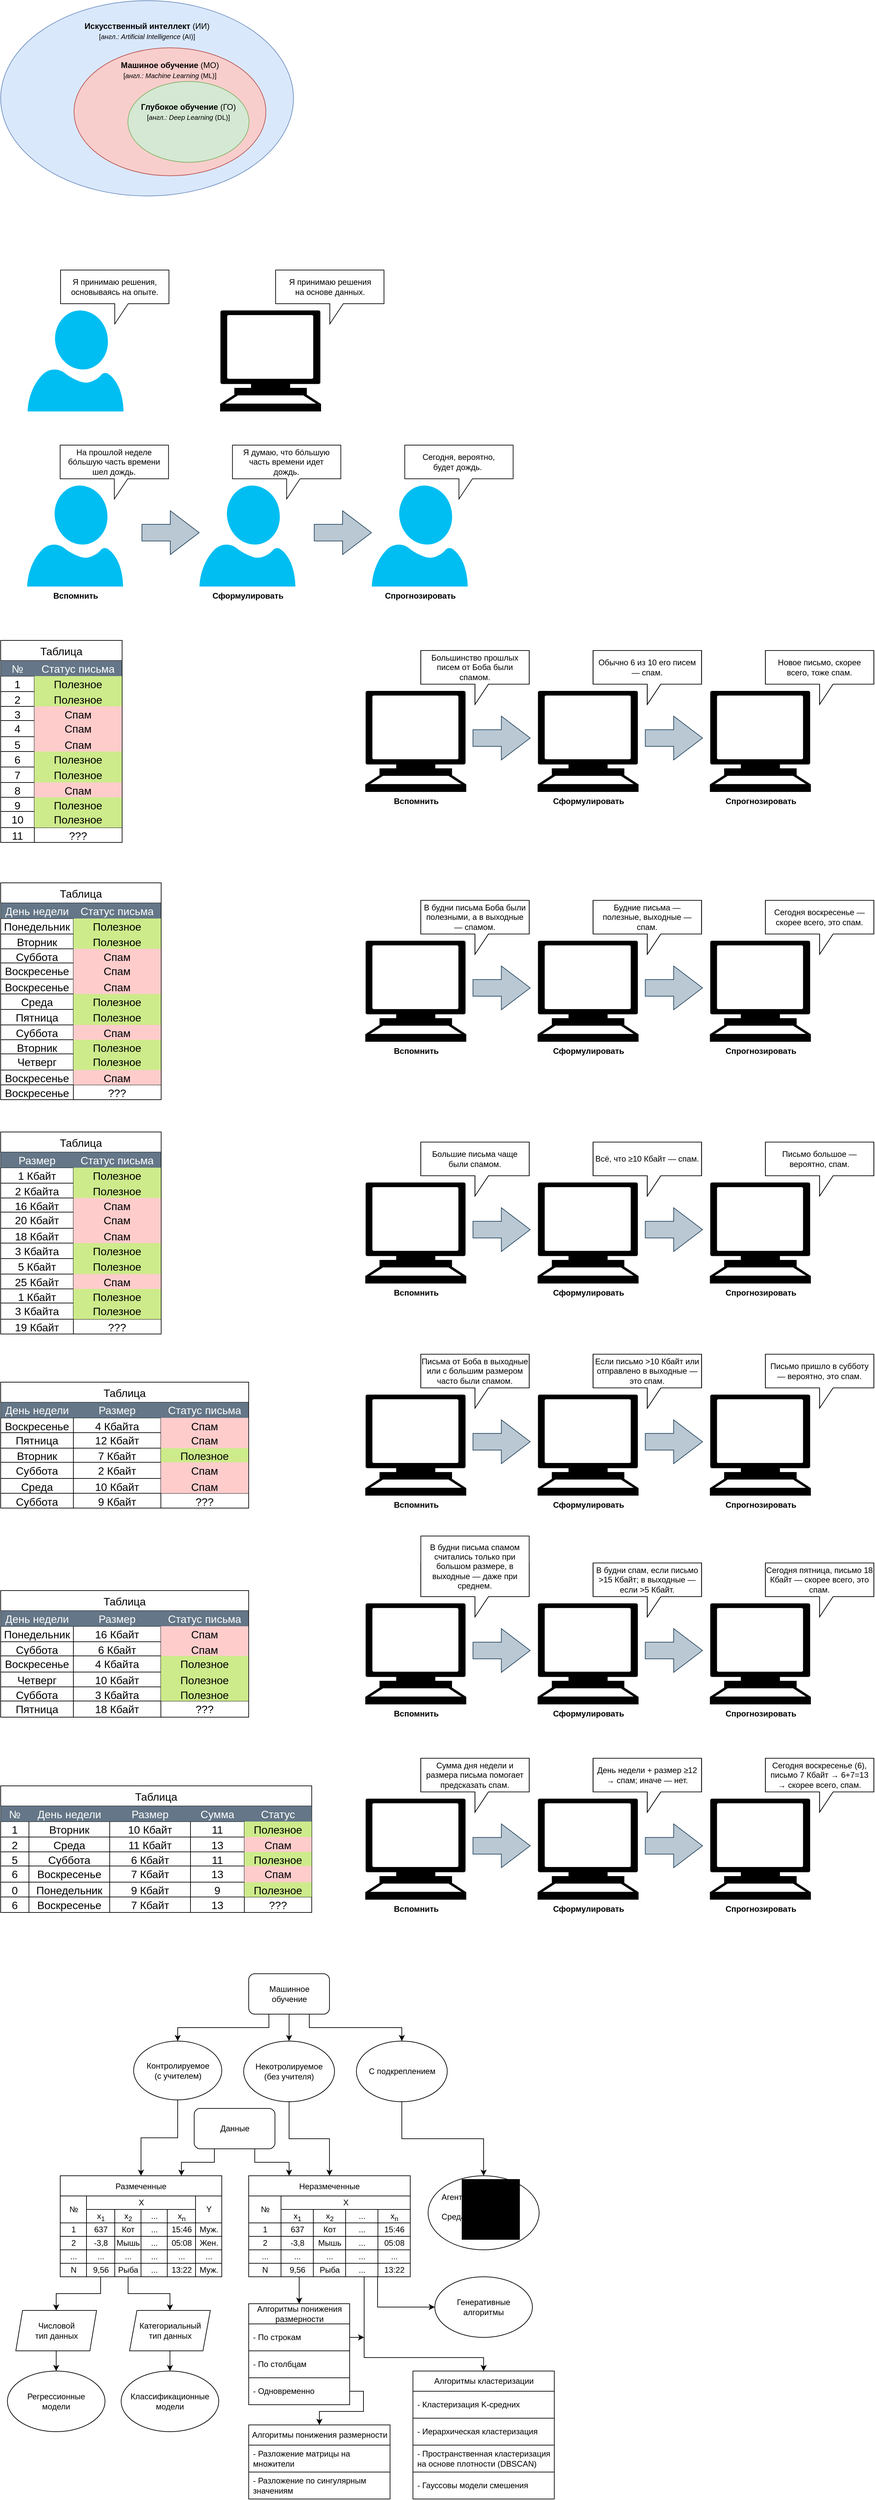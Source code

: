 <mxfile version="27.0.9">
  <diagram name="Страница — 1" id="8dzYB-Wp8nZPfn_ztb0W">
    <mxGraphModel dx="1256" dy="-546" grid="1" gridSize="10" guides="1" tooltips="1" connect="1" arrows="1" fold="1" page="1" pageScale="1" pageWidth="827" pageHeight="1169" math="0" shadow="0">
      <root>
        <mxCell id="0" />
        <mxCell id="1" parent="0" />
        <mxCell id="5LJyCWsUPaceWj7NiGER-1" value="&lt;b&gt;Искусственный интеллект&lt;/b&gt; (ИИ)&lt;div&gt;&lt;font style=&quot;font-size: 10px;&quot;&gt;[&lt;font style=&quot;&quot;&gt;&lt;i style=&quot;&quot;&gt;англ.: Artificial Intelligence&lt;/i&gt; (AI)&lt;/font&gt;]&lt;/font&gt;&lt;/div&gt;" style="ellipse;whiteSpace=wrap;html=1;align=center;verticalAlign=middle;spacingBottom=200;fillColor=#dae8fc;strokeColor=#6c8ebf;" parent="1" vertex="1">
          <mxGeometry y="1210" width="435" height="290" as="geometry" />
        </mxCell>
        <mxCell id="5LJyCWsUPaceWj7NiGER-2" value="&lt;b&gt;Машиное обучение&lt;/b&gt; (МО&lt;span style=&quot;background-color: transparent; color: light-dark(rgb(0, 0, 0), rgb(255, 255, 255));&quot;&gt;)&lt;/span&gt;&lt;div&gt;&lt;font style=&quot;font-size: 10px;&quot;&gt;[&lt;i style=&quot;&quot;&gt;англ.: Machine Learning&lt;/i&gt; (ML)]&lt;/font&gt;&lt;span style=&quot;background-color: transparent; color: light-dark(rgb(0, 0, 0), rgb(255, 255, 255));&quot;&gt;&lt;/span&gt;&lt;/div&gt;" style="ellipse;whiteSpace=wrap;html=1;spacingBottom=125;fillColor=#f8cecc;strokeColor=#b85450;" parent="1" vertex="1">
          <mxGeometry x="109" y="1280" width="285" height="190" as="geometry" />
        </mxCell>
        <mxCell id="5LJyCWsUPaceWj7NiGER-3" value="&lt;b&gt;Глубокое обучение&lt;/b&gt; (ГО)&lt;div&gt;&lt;font style=&quot;font-size: 10px;&quot;&gt;[&lt;i style=&quot;&quot;&gt;англ.: Deep Learning&lt;/i&gt; (DL)]&lt;/font&gt;&lt;/div&gt;" style="ellipse;whiteSpace=wrap;html=1;spacingBottom=30;fillColor=#d5e8d4;strokeColor=#82b366;" parent="1" vertex="1">
          <mxGeometry x="189" y="1330" width="180" height="120" as="geometry" />
        </mxCell>
        <mxCell id="H8omzUemP4ITTJMP_uzX-6" value="" style="verticalLabelPosition=bottom;html=1;verticalAlign=top;align=center;strokeColor=none;fillColor=#00BEF2;shape=mxgraph.azure.user;" vertex="1" parent="1">
          <mxGeometry x="40" y="1670" width="142.5" height="150" as="geometry" />
        </mxCell>
        <mxCell id="H8omzUemP4ITTJMP_uzX-7" value="Я принимаю решения,&lt;br/&gt;основываясь на опыте." style="shape=callout;whiteSpace=wrap;html=1;perimeter=calloutPerimeter;" vertex="1" parent="1">
          <mxGeometry x="89" y="1610" width="161" height="80" as="geometry" />
        </mxCell>
        <mxCell id="H8omzUemP4ITTJMP_uzX-8" value="" style="shape=mxgraph.signs.tech.computer;html=1;pointerEvents=1;fillColor=#000000;strokeColor=none;verticalLabelPosition=bottom;verticalAlign=top;align=center;" vertex="1" parent="1">
          <mxGeometry x="326" y="1670" width="150" height="150" as="geometry" />
        </mxCell>
        <mxCell id="H8omzUemP4ITTJMP_uzX-9" value="Я принимаю решения&lt;br/&gt;на основе данных." style="shape=callout;whiteSpace=wrap;html=1;perimeter=calloutPerimeter;" vertex="1" parent="1">
          <mxGeometry x="408.5" y="1610" width="161" height="80" as="geometry" />
        </mxCell>
        <mxCell id="H8omzUemP4ITTJMP_uzX-10" value="&lt;b&gt;Вспомнить&lt;/b&gt;" style="verticalLabelPosition=bottom;html=1;verticalAlign=top;align=center;strokeColor=none;fillColor=#00BEF2;shape=mxgraph.azure.user;" vertex="1" parent="1">
          <mxGeometry x="39.36" y="1930" width="142.5" height="150" as="geometry" />
        </mxCell>
        <mxCell id="H8omzUemP4ITTJMP_uzX-11" value="На прошлой неделе&lt;br&gt;бóльшую часть времени&lt;br&gt;шел дождь." style="shape=callout;whiteSpace=wrap;html=1;perimeter=calloutPerimeter;" vertex="1" parent="1">
          <mxGeometry x="88.36" y="1870" width="161" height="80" as="geometry" />
        </mxCell>
        <mxCell id="H8omzUemP4ITTJMP_uzX-12" value="&lt;b&gt;Сформулировать&lt;/b&gt;" style="verticalLabelPosition=bottom;html=1;verticalAlign=top;align=center;strokeColor=none;fillColor=#00BEF2;shape=mxgraph.azure.user;" vertex="1" parent="1">
          <mxGeometry x="295.36" y="1930" width="142.5" height="150" as="geometry" />
        </mxCell>
        <mxCell id="H8omzUemP4ITTJMP_uzX-13" value="Я думаю, что бóльшую&lt;br/&gt;часть времени идет&lt;br/&gt;дождь." style="shape=callout;whiteSpace=wrap;html=1;perimeter=calloutPerimeter;" vertex="1" parent="1">
          <mxGeometry x="344.36" y="1870" width="161" height="80" as="geometry" />
        </mxCell>
        <mxCell id="H8omzUemP4ITTJMP_uzX-20" value="" style="shape=flexArrow;endArrow=classic;html=1;rounded=0;width=24.8;endSize=13.956;endWidth=39.184;fillColor=#bac8d3;strokeColor=#23445d;" edge="1" parent="1">
          <mxGeometry width="50" height="50" relative="1" as="geometry">
            <mxPoint x="209.36" y="2000" as="sourcePoint" />
            <mxPoint x="295.36" y="2000" as="targetPoint" />
          </mxGeometry>
        </mxCell>
        <mxCell id="H8omzUemP4ITTJMP_uzX-24" value="&lt;b&gt;Спрогнозировать&lt;/b&gt;" style="verticalLabelPosition=bottom;html=1;verticalAlign=top;align=center;strokeColor=none;fillColor=#00BEF2;shape=mxgraph.azure.user;" vertex="1" parent="1">
          <mxGeometry x="551.36" y="1930" width="142.5" height="150" as="geometry" />
        </mxCell>
        <mxCell id="H8omzUemP4ITTJMP_uzX-25" value="Сегодня, вероятно,&lt;br/&gt;будет дождь.&amp;nbsp;" style="shape=callout;whiteSpace=wrap;html=1;perimeter=calloutPerimeter;" vertex="1" parent="1">
          <mxGeometry x="600.36" y="1870" width="161" height="80" as="geometry" />
        </mxCell>
        <mxCell id="H8omzUemP4ITTJMP_uzX-26" value="" style="shape=flexArrow;endArrow=classic;html=1;rounded=0;width=24.8;endSize=13.956;endWidth=39.184;fillColor=#bac8d3;strokeColor=#23445d;" edge="1" parent="1">
          <mxGeometry width="50" height="50" relative="1" as="geometry">
            <mxPoint x="465.36" y="2000" as="sourcePoint" />
            <mxPoint x="551.36" y="2000" as="targetPoint" />
          </mxGeometry>
        </mxCell>
        <mxCell id="H8omzUemP4ITTJMP_uzX-165" value="На прошлой неделе&lt;br&gt;бóльшую часть времени&lt;br&gt;шел дождь." style="shape=callout;whiteSpace=wrap;html=1;perimeter=calloutPerimeter;" vertex="1" parent="1">
          <mxGeometry x="624.21" y="2546" width="161" height="80" as="geometry" />
        </mxCell>
        <mxCell id="H8omzUemP4ITTJMP_uzX-167" value="Я думаю, что бóльшую&lt;br/&gt;часть времени идет&lt;br/&gt;дождь." style="shape=callout;whiteSpace=wrap;html=1;perimeter=calloutPerimeter;" vertex="1" parent="1">
          <mxGeometry x="880.21" y="2546" width="161" height="80" as="geometry" />
        </mxCell>
        <mxCell id="H8omzUemP4ITTJMP_uzX-168" value="" style="shape=flexArrow;endArrow=classic;html=1;rounded=0;width=24.8;endSize=13.956;endWidth=39.184;fillColor=#bac8d3;strokeColor=#23445d;" edge="1" parent="1">
          <mxGeometry width="50" height="50" relative="1" as="geometry">
            <mxPoint x="701.21" y="2676" as="sourcePoint" />
            <mxPoint x="787.21" y="2676" as="targetPoint" />
          </mxGeometry>
        </mxCell>
        <mxCell id="H8omzUemP4ITTJMP_uzX-179" value="Вспомнить" style="shape=mxgraph.signs.tech.computer;html=1;pointerEvents=1;fillColor=#000000;strokeColor=none;verticalLabelPosition=bottom;verticalAlign=top;align=center;fontStyle=1" vertex="1" parent="1">
          <mxGeometry x="541.71" y="2606" width="150" height="150" as="geometry" />
        </mxCell>
        <mxCell id="H8omzUemP4ITTJMP_uzX-180" value="В будни письма Боба были полезными, а в выходные — спамом." style="shape=callout;whiteSpace=wrap;html=1;perimeter=calloutPerimeter;" vertex="1" parent="1">
          <mxGeometry x="624.21" y="2546" width="161" height="80" as="geometry" />
        </mxCell>
        <mxCell id="H8omzUemP4ITTJMP_uzX-181" value="Сформулировать" style="shape=mxgraph.signs.tech.computer;html=1;pointerEvents=1;fillColor=#000000;strokeColor=none;verticalLabelPosition=bottom;verticalAlign=top;align=center;fontStyle=1" vertex="1" parent="1">
          <mxGeometry x="797.71" y="2606" width="150" height="150" as="geometry" />
        </mxCell>
        <mxCell id="H8omzUemP4ITTJMP_uzX-182" value="Я принимаю решения&lt;br/&gt;на основе данных." style="shape=callout;whiteSpace=wrap;html=1;perimeter=calloutPerimeter;" vertex="1" parent="1">
          <mxGeometry x="880.21" y="2546" width="161" height="80" as="geometry" />
        </mxCell>
        <mxCell id="H8omzUemP4ITTJMP_uzX-183" value="Будние письма — полезные, выходные — спам." style="shape=callout;whiteSpace=wrap;html=1;perimeter=calloutPerimeter;" vertex="1" parent="1">
          <mxGeometry x="880.21" y="2546" width="161" height="80" as="geometry" />
        </mxCell>
        <mxCell id="H8omzUemP4ITTJMP_uzX-184" value="Я думаю, что бóльшую&lt;br/&gt;часть времени идет&lt;br/&gt;дождь." style="shape=callout;whiteSpace=wrap;html=1;perimeter=calloutPerimeter;" vertex="1" parent="1">
          <mxGeometry x="1136.21" y="2546" width="161" height="80" as="geometry" />
        </mxCell>
        <mxCell id="H8omzUemP4ITTJMP_uzX-185" value="" style="shape=flexArrow;endArrow=classic;html=1;rounded=0;width=24.8;endSize=13.956;endWidth=39.184;fillColor=#bac8d3;strokeColor=#23445d;" edge="1" parent="1">
          <mxGeometry width="50" height="50" relative="1" as="geometry">
            <mxPoint x="957.21" y="2676" as="sourcePoint" />
            <mxPoint x="1043.21" y="2676" as="targetPoint" />
          </mxGeometry>
        </mxCell>
        <mxCell id="H8omzUemP4ITTJMP_uzX-188" value="Спрогнозировать" style="shape=mxgraph.signs.tech.computer;html=1;pointerEvents=1;fillColor=#000000;strokeColor=none;verticalLabelPosition=bottom;verticalAlign=top;align=center;fontStyle=1" vertex="1" parent="1">
          <mxGeometry x="1053.71" y="2606" width="150" height="150" as="geometry" />
        </mxCell>
        <mxCell id="H8omzUemP4ITTJMP_uzX-189" value="Сегодня воскресенье — скорее всего, это спам." style="shape=callout;whiteSpace=wrap;html=1;perimeter=calloutPerimeter;" vertex="1" parent="1">
          <mxGeometry x="1136.21" y="2546" width="161" height="80" as="geometry" />
        </mxCell>
        <mxCell id="H8omzUemP4ITTJMP_uzX-190" value="На прошлой неделе&lt;br&gt;бóльшую часть времени&lt;br&gt;шел дождь." style="shape=callout;whiteSpace=wrap;html=1;perimeter=calloutPerimeter;" vertex="1" parent="1">
          <mxGeometry x="624.21" y="2175" width="161" height="80" as="geometry" />
        </mxCell>
        <mxCell id="H8omzUemP4ITTJMP_uzX-191" value="Я думаю, что бóльшую&lt;br/&gt;часть времени идет&lt;br/&gt;дождь." style="shape=callout;whiteSpace=wrap;html=1;perimeter=calloutPerimeter;" vertex="1" parent="1">
          <mxGeometry x="880.21" y="2175" width="161" height="80" as="geometry" />
        </mxCell>
        <mxCell id="H8omzUemP4ITTJMP_uzX-192" value="" style="shape=flexArrow;endArrow=classic;html=1;rounded=0;width=24.8;endSize=13.956;endWidth=39.184;fillColor=#bac8d3;strokeColor=#23445d;" edge="1" parent="1">
          <mxGeometry width="50" height="50" relative="1" as="geometry">
            <mxPoint x="701.21" y="2305" as="sourcePoint" />
            <mxPoint x="787.21" y="2305" as="targetPoint" />
          </mxGeometry>
        </mxCell>
        <mxCell id="H8omzUemP4ITTJMP_uzX-193" value="Вспомнить" style="shape=mxgraph.signs.tech.computer;html=1;pointerEvents=1;fillColor=#000000;strokeColor=none;verticalLabelPosition=bottom;verticalAlign=top;align=center;fontStyle=1" vertex="1" parent="1">
          <mxGeometry x="541.71" y="2235" width="150" height="150" as="geometry" />
        </mxCell>
        <mxCell id="H8omzUemP4ITTJMP_uzX-194" value="Большинство прошлых писем от Боба были спамом." style="shape=callout;whiteSpace=wrap;html=1;perimeter=calloutPerimeter;" vertex="1" parent="1">
          <mxGeometry x="624.21" y="2175" width="161" height="80" as="geometry" />
        </mxCell>
        <mxCell id="H8omzUemP4ITTJMP_uzX-195" value="Сформулировать" style="shape=mxgraph.signs.tech.computer;html=1;pointerEvents=1;fillColor=#000000;strokeColor=none;verticalLabelPosition=bottom;verticalAlign=top;align=center;fontStyle=1" vertex="1" parent="1">
          <mxGeometry x="797.71" y="2235" width="150" height="150" as="geometry" />
        </mxCell>
        <mxCell id="H8omzUemP4ITTJMP_uzX-196" value="Я принимаю решения&lt;br/&gt;на основе данных." style="shape=callout;whiteSpace=wrap;html=1;perimeter=calloutPerimeter;" vertex="1" parent="1">
          <mxGeometry x="880.21" y="2175" width="161" height="80" as="geometry" />
        </mxCell>
        <mxCell id="H8omzUemP4ITTJMP_uzX-197" value="Обычно 6 из 10 его писем — спам." style="shape=callout;whiteSpace=wrap;html=1;perimeter=calloutPerimeter;" vertex="1" parent="1">
          <mxGeometry x="880.21" y="2175" width="161" height="80" as="geometry" />
        </mxCell>
        <mxCell id="H8omzUemP4ITTJMP_uzX-198" value="Я думаю, что бóльшую&lt;br/&gt;часть времени идет&lt;br/&gt;дождь." style="shape=callout;whiteSpace=wrap;html=1;perimeter=calloutPerimeter;" vertex="1" parent="1">
          <mxGeometry x="1136.21" y="2175" width="161" height="80" as="geometry" />
        </mxCell>
        <mxCell id="H8omzUemP4ITTJMP_uzX-199" value="" style="shape=flexArrow;endArrow=classic;html=1;rounded=0;width=24.8;endSize=13.956;endWidth=39.184;fillColor=#bac8d3;strokeColor=#23445d;" edge="1" parent="1">
          <mxGeometry width="50" height="50" relative="1" as="geometry">
            <mxPoint x="957.21" y="2305" as="sourcePoint" />
            <mxPoint x="1043.21" y="2305" as="targetPoint" />
          </mxGeometry>
        </mxCell>
        <mxCell id="H8omzUemP4ITTJMP_uzX-200" value="Спрогнозировать" style="shape=mxgraph.signs.tech.computer;html=1;pointerEvents=1;fillColor=#000000;strokeColor=none;verticalLabelPosition=bottom;verticalAlign=top;align=center;fontStyle=1" vertex="1" parent="1">
          <mxGeometry x="1053.71" y="2235" width="150" height="150" as="geometry" />
        </mxCell>
        <mxCell id="H8omzUemP4ITTJMP_uzX-201" value="Новое письмо, скорее всего, тоже спам." style="shape=callout;whiteSpace=wrap;html=1;perimeter=calloutPerimeter;" vertex="1" parent="1">
          <mxGeometry x="1136.21" y="2175" width="161" height="80" as="geometry" />
        </mxCell>
        <mxCell id="H8omzUemP4ITTJMP_uzX-239" value="На прошлой неделе&lt;br&gt;бóльшую часть времени&lt;br&gt;шел дождь." style="shape=callout;whiteSpace=wrap;html=1;perimeter=calloutPerimeter;" vertex="1" parent="1">
          <mxGeometry x="624.21" y="2905" width="161" height="80" as="geometry" />
        </mxCell>
        <mxCell id="H8omzUemP4ITTJMP_uzX-240" value="Я думаю, что бóльшую&lt;br/&gt;часть времени идет&lt;br/&gt;дождь." style="shape=callout;whiteSpace=wrap;html=1;perimeter=calloutPerimeter;" vertex="1" parent="1">
          <mxGeometry x="880.21" y="2905" width="161" height="80" as="geometry" />
        </mxCell>
        <mxCell id="H8omzUemP4ITTJMP_uzX-241" value="" style="shape=flexArrow;endArrow=classic;html=1;rounded=0;width=24.8;endSize=13.956;endWidth=39.184;fillColor=#bac8d3;strokeColor=#23445d;" edge="1" parent="1">
          <mxGeometry width="50" height="50" relative="1" as="geometry">
            <mxPoint x="701.21" y="3035" as="sourcePoint" />
            <mxPoint x="787.21" y="3035" as="targetPoint" />
          </mxGeometry>
        </mxCell>
        <mxCell id="H8omzUemP4ITTJMP_uzX-242" value="Вспомнить" style="shape=mxgraph.signs.tech.computer;html=1;pointerEvents=1;fillColor=#000000;strokeColor=none;verticalLabelPosition=bottom;verticalAlign=top;align=center;fontStyle=1" vertex="1" parent="1">
          <mxGeometry x="541.71" y="2965" width="150" height="150" as="geometry" />
        </mxCell>
        <mxCell id="H8omzUemP4ITTJMP_uzX-243" value="Большие письма чаще были спамом." style="shape=callout;whiteSpace=wrap;html=1;perimeter=calloutPerimeter;" vertex="1" parent="1">
          <mxGeometry x="624.21" y="2905" width="161" height="80" as="geometry" />
        </mxCell>
        <mxCell id="H8omzUemP4ITTJMP_uzX-244" value="Сформулировать" style="shape=mxgraph.signs.tech.computer;html=1;pointerEvents=1;fillColor=#000000;strokeColor=none;verticalLabelPosition=bottom;verticalAlign=top;align=center;fontStyle=1" vertex="1" parent="1">
          <mxGeometry x="797.71" y="2965" width="150" height="150" as="geometry" />
        </mxCell>
        <mxCell id="H8omzUemP4ITTJMP_uzX-245" value="Я принимаю решения&lt;br/&gt;на основе данных." style="shape=callout;whiteSpace=wrap;html=1;perimeter=calloutPerimeter;" vertex="1" parent="1">
          <mxGeometry x="880.21" y="2905" width="161" height="80" as="geometry" />
        </mxCell>
        <mxCell id="H8omzUemP4ITTJMP_uzX-246" value="Всё, что ≥10 Кбайт — спам." style="shape=callout;whiteSpace=wrap;html=1;perimeter=calloutPerimeter;" vertex="1" parent="1">
          <mxGeometry x="880.21" y="2905" width="161" height="80" as="geometry" />
        </mxCell>
        <mxCell id="H8omzUemP4ITTJMP_uzX-247" value="Я думаю, что бóльшую&lt;br/&gt;часть времени идет&lt;br/&gt;дождь." style="shape=callout;whiteSpace=wrap;html=1;perimeter=calloutPerimeter;" vertex="1" parent="1">
          <mxGeometry x="1136.21" y="2905" width="161" height="80" as="geometry" />
        </mxCell>
        <mxCell id="H8omzUemP4ITTJMP_uzX-248" value="" style="shape=flexArrow;endArrow=classic;html=1;rounded=0;width=24.8;endSize=13.956;endWidth=39.184;fillColor=#bac8d3;strokeColor=#23445d;" edge="1" parent="1">
          <mxGeometry width="50" height="50" relative="1" as="geometry">
            <mxPoint x="957.21" y="3035" as="sourcePoint" />
            <mxPoint x="1043.21" y="3035" as="targetPoint" />
          </mxGeometry>
        </mxCell>
        <mxCell id="H8omzUemP4ITTJMP_uzX-249" value="Спрогнозировать" style="shape=mxgraph.signs.tech.computer;html=1;pointerEvents=1;fillColor=#000000;strokeColor=none;verticalLabelPosition=bottom;verticalAlign=top;align=center;fontStyle=1" vertex="1" parent="1">
          <mxGeometry x="1053.71" y="2965" width="150" height="150" as="geometry" />
        </mxCell>
        <mxCell id="H8omzUemP4ITTJMP_uzX-250" value="Письмо большое — вероятно, спам." style="shape=callout;whiteSpace=wrap;html=1;perimeter=calloutPerimeter;" vertex="1" parent="1">
          <mxGeometry x="1136.21" y="2905" width="161" height="80" as="geometry" />
        </mxCell>
        <mxCell id="H8omzUemP4ITTJMP_uzX-288" value="На прошлой неделе&lt;br&gt;бóльшую часть времени&lt;br&gt;шел дождь." style="shape=callout;whiteSpace=wrap;html=1;perimeter=calloutPerimeter;" vertex="1" parent="1">
          <mxGeometry x="624.21" y="3220" width="161" height="80" as="geometry" />
        </mxCell>
        <mxCell id="H8omzUemP4ITTJMP_uzX-289" value="Я думаю, что бóльшую&lt;br/&gt;часть времени идет&lt;br/&gt;дождь." style="shape=callout;whiteSpace=wrap;html=1;perimeter=calloutPerimeter;" vertex="1" parent="1">
          <mxGeometry x="880.21" y="3220" width="161" height="80" as="geometry" />
        </mxCell>
        <mxCell id="H8omzUemP4ITTJMP_uzX-290" value="" style="shape=flexArrow;endArrow=classic;html=1;rounded=0;width=24.8;endSize=13.956;endWidth=39.184;fillColor=#bac8d3;strokeColor=#23445d;" edge="1" parent="1">
          <mxGeometry width="50" height="50" relative="1" as="geometry">
            <mxPoint x="701.21" y="3350" as="sourcePoint" />
            <mxPoint x="787.21" y="3350" as="targetPoint" />
          </mxGeometry>
        </mxCell>
        <mxCell id="H8omzUemP4ITTJMP_uzX-291" value="Вспомнить" style="shape=mxgraph.signs.tech.computer;html=1;pointerEvents=1;fillColor=#000000;strokeColor=none;verticalLabelPosition=bottom;verticalAlign=top;align=center;fontStyle=1" vertex="1" parent="1">
          <mxGeometry x="541.71" y="3280" width="150" height="150" as="geometry" />
        </mxCell>
        <mxCell id="H8omzUemP4ITTJMP_uzX-292" value="Письма от Боба в выходные или с большим размером часто были спамом." style="shape=callout;whiteSpace=wrap;html=1;perimeter=calloutPerimeter;" vertex="1" parent="1">
          <mxGeometry x="624.21" y="3220" width="161" height="80" as="geometry" />
        </mxCell>
        <mxCell id="H8omzUemP4ITTJMP_uzX-293" value="Сформулировать" style="shape=mxgraph.signs.tech.computer;html=1;pointerEvents=1;fillColor=#000000;strokeColor=none;verticalLabelPosition=bottom;verticalAlign=top;align=center;fontStyle=1" vertex="1" parent="1">
          <mxGeometry x="797.71" y="3280" width="150" height="150" as="geometry" />
        </mxCell>
        <mxCell id="H8omzUemP4ITTJMP_uzX-294" value="Я принимаю решения&lt;br/&gt;на основе данных." style="shape=callout;whiteSpace=wrap;html=1;perimeter=calloutPerimeter;" vertex="1" parent="1">
          <mxGeometry x="880.21" y="3220" width="161" height="80" as="geometry" />
        </mxCell>
        <mxCell id="H8omzUemP4ITTJMP_uzX-295" value="Если письмо &amp;gt;10 Кбайт или отправлено в выходные — это спам." style="shape=callout;whiteSpace=wrap;html=1;perimeter=calloutPerimeter;" vertex="1" parent="1">
          <mxGeometry x="880.21" y="3220" width="161" height="80" as="geometry" />
        </mxCell>
        <mxCell id="H8omzUemP4ITTJMP_uzX-296" value="Я думаю, что бóльшую&lt;br/&gt;часть времени идет&lt;br/&gt;дождь." style="shape=callout;whiteSpace=wrap;html=1;perimeter=calloutPerimeter;" vertex="1" parent="1">
          <mxGeometry x="1136.21" y="3220" width="161" height="80" as="geometry" />
        </mxCell>
        <mxCell id="H8omzUemP4ITTJMP_uzX-297" value="" style="shape=flexArrow;endArrow=classic;html=1;rounded=0;width=24.8;endSize=13.956;endWidth=39.184;fillColor=#bac8d3;strokeColor=#23445d;" edge="1" parent="1">
          <mxGeometry width="50" height="50" relative="1" as="geometry">
            <mxPoint x="957.21" y="3350" as="sourcePoint" />
            <mxPoint x="1043.21" y="3350" as="targetPoint" />
          </mxGeometry>
        </mxCell>
        <mxCell id="H8omzUemP4ITTJMP_uzX-298" value="Спрогнозировать" style="shape=mxgraph.signs.tech.computer;html=1;pointerEvents=1;fillColor=#000000;strokeColor=none;verticalLabelPosition=bottom;verticalAlign=top;align=center;fontStyle=1" vertex="1" parent="1">
          <mxGeometry x="1053.71" y="3280" width="150" height="150" as="geometry" />
        </mxCell>
        <mxCell id="H8omzUemP4ITTJMP_uzX-299" value="Письмо пришло в субботу — вероятно, это спам." style="shape=callout;whiteSpace=wrap;html=1;perimeter=calloutPerimeter;" vertex="1" parent="1">
          <mxGeometry x="1136.21" y="3220" width="161" height="80" as="geometry" />
        </mxCell>
        <mxCell id="H8omzUemP4ITTJMP_uzX-337" value="На прошлой неделе&lt;br&gt;бóльшую часть времени&lt;br&gt;шел дождь." style="shape=callout;whiteSpace=wrap;html=1;perimeter=calloutPerimeter;" vertex="1" parent="1">
          <mxGeometry x="624.21" y="3530" width="161" height="80" as="geometry" />
        </mxCell>
        <mxCell id="H8omzUemP4ITTJMP_uzX-338" value="Я думаю, что бóльшую&lt;br/&gt;часть времени идет&lt;br/&gt;дождь." style="shape=callout;whiteSpace=wrap;html=1;perimeter=calloutPerimeter;" vertex="1" parent="1">
          <mxGeometry x="880.21" y="3530" width="161" height="80" as="geometry" />
        </mxCell>
        <mxCell id="H8omzUemP4ITTJMP_uzX-339" value="" style="shape=flexArrow;endArrow=classic;html=1;rounded=0;width=24.8;endSize=13.956;endWidth=39.184;fillColor=#bac8d3;strokeColor=#23445d;" edge="1" parent="1">
          <mxGeometry width="50" height="50" relative="1" as="geometry">
            <mxPoint x="701.21" y="3660" as="sourcePoint" />
            <mxPoint x="787.21" y="3660" as="targetPoint" />
          </mxGeometry>
        </mxCell>
        <mxCell id="H8omzUemP4ITTJMP_uzX-340" value="Вспомнить" style="shape=mxgraph.signs.tech.computer;html=1;pointerEvents=1;fillColor=#000000;strokeColor=none;verticalLabelPosition=bottom;verticalAlign=top;align=center;fontStyle=1" vertex="1" parent="1">
          <mxGeometry x="541.71" y="3590" width="150" height="150" as="geometry" />
        </mxCell>
        <mxCell id="H8omzUemP4ITTJMP_uzX-341" value="В будни письма спамом считались только при большом размере, в выходные — даже при среднем." style="shape=callout;whiteSpace=wrap;html=1;perimeter=calloutPerimeter;" vertex="1" parent="1">
          <mxGeometry x="624.21" y="3490" width="161" height="120" as="geometry" />
        </mxCell>
        <mxCell id="H8omzUemP4ITTJMP_uzX-342" value="Сформулировать" style="shape=mxgraph.signs.tech.computer;html=1;pointerEvents=1;fillColor=#000000;strokeColor=none;verticalLabelPosition=bottom;verticalAlign=top;align=center;fontStyle=1" vertex="1" parent="1">
          <mxGeometry x="797.71" y="3590" width="150" height="150" as="geometry" />
        </mxCell>
        <mxCell id="H8omzUemP4ITTJMP_uzX-343" value="Я принимаю решения&lt;br/&gt;на основе данных." style="shape=callout;whiteSpace=wrap;html=1;perimeter=calloutPerimeter;" vertex="1" parent="1">
          <mxGeometry x="880.21" y="3530" width="161" height="80" as="geometry" />
        </mxCell>
        <mxCell id="H8omzUemP4ITTJMP_uzX-344" value="В будни спам, если письмо &amp;gt;15 Кбайт; в выходные — если &amp;gt;5 Кбайт." style="shape=callout;whiteSpace=wrap;html=1;perimeter=calloutPerimeter;" vertex="1" parent="1">
          <mxGeometry x="880.21" y="3530" width="161" height="80" as="geometry" />
        </mxCell>
        <mxCell id="H8omzUemP4ITTJMP_uzX-345" value="Я думаю, что бóльшую&lt;br/&gt;часть времени идет&lt;br/&gt;дождь." style="shape=callout;whiteSpace=wrap;html=1;perimeter=calloutPerimeter;" vertex="1" parent="1">
          <mxGeometry x="1136.21" y="3530" width="161" height="80" as="geometry" />
        </mxCell>
        <mxCell id="H8omzUemP4ITTJMP_uzX-346" value="" style="shape=flexArrow;endArrow=classic;html=1;rounded=0;width=24.8;endSize=13.956;endWidth=39.184;fillColor=#bac8d3;strokeColor=#23445d;" edge="1" parent="1">
          <mxGeometry width="50" height="50" relative="1" as="geometry">
            <mxPoint x="957.21" y="3660" as="sourcePoint" />
            <mxPoint x="1043.21" y="3660" as="targetPoint" />
          </mxGeometry>
        </mxCell>
        <mxCell id="H8omzUemP4ITTJMP_uzX-347" value="Спрогнозировать" style="shape=mxgraph.signs.tech.computer;html=1;pointerEvents=1;fillColor=#000000;strokeColor=none;verticalLabelPosition=bottom;verticalAlign=top;align=center;fontStyle=1" vertex="1" parent="1">
          <mxGeometry x="1053.71" y="3590" width="150" height="150" as="geometry" />
        </mxCell>
        <mxCell id="H8omzUemP4ITTJMP_uzX-348" value="Сегодня пятница, письмо 18 Кбайт — скорее всего, это спам." style="shape=callout;whiteSpace=wrap;html=1;perimeter=calloutPerimeter;" vertex="1" parent="1">
          <mxGeometry x="1136.21" y="3530" width="161" height="80" as="geometry" />
        </mxCell>
        <mxCell id="H8omzUemP4ITTJMP_uzX-386" value="На прошлой неделе&lt;br&gt;бóльшую часть времени&lt;br&gt;шел дождь." style="shape=callout;whiteSpace=wrap;html=1;perimeter=calloutPerimeter;" vertex="1" parent="1">
          <mxGeometry x="624.21" y="3820" width="161" height="80" as="geometry" />
        </mxCell>
        <mxCell id="H8omzUemP4ITTJMP_uzX-387" value="Я думаю, что бóльшую&lt;br/&gt;часть времени идет&lt;br/&gt;дождь." style="shape=callout;whiteSpace=wrap;html=1;perimeter=calloutPerimeter;" vertex="1" parent="1">
          <mxGeometry x="880.21" y="3820" width="161" height="80" as="geometry" />
        </mxCell>
        <mxCell id="H8omzUemP4ITTJMP_uzX-388" value="" style="shape=flexArrow;endArrow=classic;html=1;rounded=0;width=24.8;endSize=13.956;endWidth=39.184;fillColor=#bac8d3;strokeColor=#23445d;" edge="1" parent="1">
          <mxGeometry width="50" height="50" relative="1" as="geometry">
            <mxPoint x="701.21" y="3950" as="sourcePoint" />
            <mxPoint x="787.21" y="3950" as="targetPoint" />
          </mxGeometry>
        </mxCell>
        <mxCell id="H8omzUemP4ITTJMP_uzX-389" value="Вспомнить" style="shape=mxgraph.signs.tech.computer;html=1;pointerEvents=1;fillColor=#000000;strokeColor=none;verticalLabelPosition=bottom;verticalAlign=top;align=center;fontStyle=1" vertex="1" parent="1">
          <mxGeometry x="541.71" y="3880" width="150" height="150" as="geometry" />
        </mxCell>
        <mxCell id="H8omzUemP4ITTJMP_uzX-390" value="Сумма дня недели и размера письма помогает предсказать спам." style="shape=callout;whiteSpace=wrap;html=1;perimeter=calloutPerimeter;" vertex="1" parent="1">
          <mxGeometry x="624.21" y="3820" width="161" height="80" as="geometry" />
        </mxCell>
        <mxCell id="H8omzUemP4ITTJMP_uzX-391" value="Сформулировать" style="shape=mxgraph.signs.tech.computer;html=1;pointerEvents=1;fillColor=#000000;strokeColor=none;verticalLabelPosition=bottom;verticalAlign=top;align=center;fontStyle=1" vertex="1" parent="1">
          <mxGeometry x="797.71" y="3880" width="150" height="150" as="geometry" />
        </mxCell>
        <mxCell id="H8omzUemP4ITTJMP_uzX-392" value="Я принимаю решения&lt;br/&gt;на основе данных." style="shape=callout;whiteSpace=wrap;html=1;perimeter=calloutPerimeter;" vertex="1" parent="1">
          <mxGeometry x="880.21" y="3820" width="161" height="80" as="geometry" />
        </mxCell>
        <mxCell id="H8omzUemP4ITTJMP_uzX-393" value="День недели + размер ≥12 → спам; иначе — нет." style="shape=callout;whiteSpace=wrap;html=1;perimeter=calloutPerimeter;" vertex="1" parent="1">
          <mxGeometry x="880.21" y="3820" width="161" height="80" as="geometry" />
        </mxCell>
        <mxCell id="H8omzUemP4ITTJMP_uzX-394" value="Я думаю, что бóльшую&lt;br/&gt;часть времени идет&lt;br/&gt;дождь." style="shape=callout;whiteSpace=wrap;html=1;perimeter=calloutPerimeter;" vertex="1" parent="1">
          <mxGeometry x="1136.21" y="3820" width="161" height="80" as="geometry" />
        </mxCell>
        <mxCell id="H8omzUemP4ITTJMP_uzX-395" value="" style="shape=flexArrow;endArrow=classic;html=1;rounded=0;width=24.8;endSize=13.956;endWidth=39.184;fillColor=#bac8d3;strokeColor=#23445d;" edge="1" parent="1">
          <mxGeometry width="50" height="50" relative="1" as="geometry">
            <mxPoint x="957.21" y="3950" as="sourcePoint" />
            <mxPoint x="1043.21" y="3950" as="targetPoint" />
          </mxGeometry>
        </mxCell>
        <mxCell id="H8omzUemP4ITTJMP_uzX-396" value="Спрогнозировать" style="shape=mxgraph.signs.tech.computer;html=1;pointerEvents=1;fillColor=#000000;strokeColor=none;verticalLabelPosition=bottom;verticalAlign=top;align=center;fontStyle=1" vertex="1" parent="1">
          <mxGeometry x="1053.71" y="3880" width="150" height="150" as="geometry" />
        </mxCell>
        <mxCell id="H8omzUemP4ITTJMP_uzX-397" value="Сегодня воскресенье (6), письмо 7 Кбайт → 6+7=13 → скорее всего, спам." style="shape=callout;whiteSpace=wrap;html=1;perimeter=calloutPerimeter;" vertex="1" parent="1">
          <mxGeometry x="1136.21" y="3820" width="161" height="80" as="geometry" />
        </mxCell>
        <mxCell id="H8omzUemP4ITTJMP_uzX-576" value="Таблица" style="shape=table;startSize=30;container=1;collapsible=0;childLayout=tableLayout;strokeColor=default;fontSize=16;" vertex="1" parent="1">
          <mxGeometry x="2.842e-14" y="3861" width="462.13" height="188" as="geometry" />
        </mxCell>
        <mxCell id="H8omzUemP4ITTJMP_uzX-577" value="" style="shape=tableRow;horizontal=0;startSize=0;swimlaneHead=0;swimlaneBody=0;strokeColor=inherit;top=0;left=0;bottom=0;right=0;collapsible=0;dropTarget=0;fillColor=none;points=[[0,0.5],[1,0.5]];portConstraint=eastwest;fontSize=16;" vertex="1" parent="H8omzUemP4ITTJMP_uzX-576">
          <mxGeometry y="30" width="462.13" height="23" as="geometry" />
        </mxCell>
        <mxCell id="H8omzUemP4ITTJMP_uzX-578" value="№" style="shape=partialRectangle;html=1;whiteSpace=wrap;connectable=0;strokeColor=#314354;overflow=hidden;fillColor=#647687;top=0;left=0;bottom=0;right=0;pointerEvents=1;fontSize=16;fontColor=#ffffff;" vertex="1" parent="H8omzUemP4ITTJMP_uzX-577">
          <mxGeometry width="42" height="23" as="geometry">
            <mxRectangle width="42" height="23" as="alternateBounds" />
          </mxGeometry>
        </mxCell>
        <mxCell id="H8omzUemP4ITTJMP_uzX-579" value="День недели" style="shape=partialRectangle;html=1;whiteSpace=wrap;connectable=0;strokeColor=#314354;overflow=hidden;fillColor=#647687;top=0;left=0;bottom=0;right=0;pointerEvents=1;fontSize=16;fontColor=#ffffff;" vertex="1" parent="H8omzUemP4ITTJMP_uzX-577">
          <mxGeometry x="42" width="120" height="23" as="geometry">
            <mxRectangle width="120" height="23" as="alternateBounds" />
          </mxGeometry>
        </mxCell>
        <mxCell id="H8omzUemP4ITTJMP_uzX-782" value="Размер" style="shape=partialRectangle;html=1;whiteSpace=wrap;connectable=0;strokeColor=#314354;overflow=hidden;fillColor=#647687;top=0;left=0;bottom=0;right=0;pointerEvents=1;fontSize=16;fontColor=#ffffff;" vertex="1" parent="H8omzUemP4ITTJMP_uzX-577">
          <mxGeometry x="162" width="120" height="23" as="geometry">
            <mxRectangle width="120" height="23" as="alternateBounds" />
          </mxGeometry>
        </mxCell>
        <mxCell id="H8omzUemP4ITTJMP_uzX-954" value="Сумма" style="shape=partialRectangle;html=1;whiteSpace=wrap;connectable=0;strokeColor=#314354;overflow=hidden;fillColor=#647687;top=0;left=0;bottom=0;right=0;pointerEvents=1;fontSize=16;fontColor=#ffffff;" vertex="1" parent="H8omzUemP4ITTJMP_uzX-577">
          <mxGeometry x="282" width="80" height="23" as="geometry">
            <mxRectangle width="80" height="23" as="alternateBounds" />
          </mxGeometry>
        </mxCell>
        <mxCell id="H8omzUemP4ITTJMP_uzX-1060" value="Статус" style="shape=partialRectangle;html=1;whiteSpace=wrap;connectable=0;strokeColor=#314354;overflow=hidden;fillColor=#647687;top=0;left=0;bottom=0;right=0;pointerEvents=1;fontSize=16;fontColor=#ffffff;" vertex="1" parent="H8omzUemP4ITTJMP_uzX-577">
          <mxGeometry x="362" width="100" height="23" as="geometry">
            <mxRectangle width="100" height="23" as="alternateBounds" />
          </mxGeometry>
        </mxCell>
        <mxCell id="H8omzUemP4ITTJMP_uzX-581" value="" style="shape=tableRow;horizontal=0;startSize=0;swimlaneHead=0;swimlaneBody=0;strokeColor=inherit;top=0;left=0;bottom=0;right=0;collapsible=0;dropTarget=0;fillColor=none;points=[[0,0.5],[1,0.5]];portConstraint=eastwest;fontSize=16;" vertex="1" parent="H8omzUemP4ITTJMP_uzX-576">
          <mxGeometry y="53" width="462.13" height="23" as="geometry" />
        </mxCell>
        <mxCell id="H8omzUemP4ITTJMP_uzX-582" value="1" style="shape=partialRectangle;html=1;whiteSpace=wrap;connectable=0;strokeColor=inherit;overflow=hidden;fillColor=none;top=0;left=0;bottom=0;right=0;pointerEvents=1;fontSize=16;" vertex="1" parent="H8omzUemP4ITTJMP_uzX-581">
          <mxGeometry width="42" height="23" as="geometry">
            <mxRectangle width="42" height="23" as="alternateBounds" />
          </mxGeometry>
        </mxCell>
        <mxCell id="H8omzUemP4ITTJMP_uzX-583" value="Вторник" style="shape=partialRectangle;html=1;whiteSpace=wrap;connectable=0;strokeColor=#36393d;overflow=hidden;fillColor=none;top=0;left=0;bottom=0;right=0;pointerEvents=1;fontSize=16;" vertex="1" parent="H8omzUemP4ITTJMP_uzX-581">
          <mxGeometry x="42" width="120" height="23" as="geometry">
            <mxRectangle width="120" height="23" as="alternateBounds" />
          </mxGeometry>
        </mxCell>
        <mxCell id="H8omzUemP4ITTJMP_uzX-783" value="10 Кбайт" style="shape=partialRectangle;html=1;whiteSpace=wrap;connectable=0;strokeColor=#36393d;overflow=hidden;fillColor=none;top=0;left=0;bottom=0;right=0;pointerEvents=1;fontSize=16;" vertex="1" parent="H8omzUemP4ITTJMP_uzX-581">
          <mxGeometry x="162" width="120" height="23" as="geometry">
            <mxRectangle width="120" height="23" as="alternateBounds" />
          </mxGeometry>
        </mxCell>
        <mxCell id="H8omzUemP4ITTJMP_uzX-955" value="11" style="shape=partialRectangle;html=1;whiteSpace=wrap;connectable=0;strokeColor=#36393d;overflow=hidden;fillColor=none;top=0;left=0;bottom=0;right=0;pointerEvents=1;fontSize=16;" vertex="1" parent="H8omzUemP4ITTJMP_uzX-581">
          <mxGeometry x="282" width="80" height="23" as="geometry">
            <mxRectangle width="80" height="23" as="alternateBounds" />
          </mxGeometry>
        </mxCell>
        <mxCell id="H8omzUemP4ITTJMP_uzX-1061" value="Полезное" style="shape=partialRectangle;html=1;whiteSpace=wrap;connectable=0;strokeColor=#36393d;overflow=hidden;fillColor=#cdeb8b;top=0;left=0;bottom=0;right=0;pointerEvents=1;fontSize=16;" vertex="1" parent="H8omzUemP4ITTJMP_uzX-581">
          <mxGeometry x="362" width="100" height="23" as="geometry">
            <mxRectangle width="100" height="23" as="alternateBounds" />
          </mxGeometry>
        </mxCell>
        <mxCell id="H8omzUemP4ITTJMP_uzX-585" value="" style="shape=tableRow;horizontal=0;startSize=0;swimlaneHead=0;swimlaneBody=0;strokeColor=inherit;top=0;left=0;bottom=0;right=0;collapsible=0;dropTarget=0;fillColor=none;points=[[0,0.5],[1,0.5]];portConstraint=eastwest;fontSize=16;" vertex="1" parent="H8omzUemP4ITTJMP_uzX-576">
          <mxGeometry y="76" width="462.13" height="22" as="geometry" />
        </mxCell>
        <mxCell id="H8omzUemP4ITTJMP_uzX-586" value="2" style="shape=partialRectangle;html=1;whiteSpace=wrap;connectable=0;strokeColor=inherit;overflow=hidden;fillColor=none;top=0;left=0;bottom=0;right=0;pointerEvents=1;fontSize=16;" vertex="1" parent="H8omzUemP4ITTJMP_uzX-585">
          <mxGeometry width="42" height="22" as="geometry">
            <mxRectangle width="42" height="22" as="alternateBounds" />
          </mxGeometry>
        </mxCell>
        <mxCell id="H8omzUemP4ITTJMP_uzX-587" value="Среда" style="shape=partialRectangle;html=1;whiteSpace=wrap;connectable=0;strokeColor=#36393d;overflow=hidden;fillColor=none;top=0;left=0;bottom=0;right=0;pointerEvents=1;fontSize=16;" vertex="1" parent="H8omzUemP4ITTJMP_uzX-585">
          <mxGeometry x="42" width="120" height="22" as="geometry">
            <mxRectangle width="120" height="22" as="alternateBounds" />
          </mxGeometry>
        </mxCell>
        <mxCell id="H8omzUemP4ITTJMP_uzX-784" value="11&amp;nbsp;Кбайт" style="shape=partialRectangle;html=1;whiteSpace=wrap;connectable=0;strokeColor=#36393d;overflow=hidden;fillColor=none;top=0;left=0;bottom=0;right=0;pointerEvents=1;fontSize=16;" vertex="1" parent="H8omzUemP4ITTJMP_uzX-585">
          <mxGeometry x="162" width="120" height="22" as="geometry">
            <mxRectangle width="120" height="22" as="alternateBounds" />
          </mxGeometry>
        </mxCell>
        <mxCell id="H8omzUemP4ITTJMP_uzX-956" value="13" style="shape=partialRectangle;html=1;whiteSpace=wrap;connectable=0;strokeColor=#36393d;overflow=hidden;fillColor=none;top=0;left=0;bottom=0;right=0;pointerEvents=1;fontSize=16;" vertex="1" parent="H8omzUemP4ITTJMP_uzX-585">
          <mxGeometry x="282" width="80" height="22" as="geometry">
            <mxRectangle width="80" height="22" as="alternateBounds" />
          </mxGeometry>
        </mxCell>
        <mxCell id="H8omzUemP4ITTJMP_uzX-1062" value="Спам" style="shape=partialRectangle;html=1;whiteSpace=wrap;connectable=0;strokeColor=#36393d;overflow=hidden;fillColor=#ffcccc;top=0;left=0;bottom=0;right=0;pointerEvents=1;fontSize=16;" vertex="1" parent="H8omzUemP4ITTJMP_uzX-585">
          <mxGeometry x="362" width="100" height="22" as="geometry">
            <mxRectangle width="100" height="22" as="alternateBounds" />
          </mxGeometry>
        </mxCell>
        <mxCell id="H8omzUemP4ITTJMP_uzX-607" style="shape=tableRow;horizontal=0;startSize=0;swimlaneHead=0;swimlaneBody=0;strokeColor=inherit;top=0;left=0;bottom=0;right=0;collapsible=0;dropTarget=0;fillColor=none;points=[[0,0.5],[1,0.5]];portConstraint=eastwest;fontSize=16;" vertex="1" parent="H8omzUemP4ITTJMP_uzX-576">
          <mxGeometry y="98" width="462.13" height="21" as="geometry" />
        </mxCell>
        <mxCell id="H8omzUemP4ITTJMP_uzX-608" value="5" style="shape=partialRectangle;html=1;whiteSpace=wrap;connectable=0;strokeColor=inherit;overflow=hidden;fillColor=none;top=0;left=0;bottom=0;right=0;pointerEvents=1;fontSize=16;" vertex="1" parent="H8omzUemP4ITTJMP_uzX-607">
          <mxGeometry width="42" height="21" as="geometry">
            <mxRectangle width="42" height="21" as="alternateBounds" />
          </mxGeometry>
        </mxCell>
        <mxCell id="H8omzUemP4ITTJMP_uzX-609" value="Суббота" style="shape=partialRectangle;html=1;whiteSpace=wrap;connectable=0;strokeColor=#36393d;overflow=hidden;fillColor=none;top=0;left=0;bottom=0;right=0;pointerEvents=1;fontSize=16;" vertex="1" parent="H8omzUemP4ITTJMP_uzX-607">
          <mxGeometry x="42" width="120" height="21" as="geometry">
            <mxRectangle width="120" height="21" as="alternateBounds" />
          </mxGeometry>
        </mxCell>
        <mxCell id="H8omzUemP4ITTJMP_uzX-785" value="6&amp;nbsp;Кбайт" style="shape=partialRectangle;html=1;whiteSpace=wrap;connectable=0;strokeColor=#36393d;overflow=hidden;fillColor=none;top=0;left=0;bottom=0;right=0;pointerEvents=1;fontSize=16;" vertex="1" parent="H8omzUemP4ITTJMP_uzX-607">
          <mxGeometry x="162" width="120" height="21" as="geometry">
            <mxRectangle width="120" height="21" as="alternateBounds" />
          </mxGeometry>
        </mxCell>
        <mxCell id="H8omzUemP4ITTJMP_uzX-957" value="11" style="shape=partialRectangle;html=1;whiteSpace=wrap;connectable=0;strokeColor=#36393d;overflow=hidden;fillColor=none;top=0;left=0;bottom=0;right=0;pointerEvents=1;fontSize=16;" vertex="1" parent="H8omzUemP4ITTJMP_uzX-607">
          <mxGeometry x="282" width="80" height="21" as="geometry">
            <mxRectangle width="80" height="21" as="alternateBounds" />
          </mxGeometry>
        </mxCell>
        <mxCell id="H8omzUemP4ITTJMP_uzX-1063" value="Полезное" style="shape=partialRectangle;html=1;whiteSpace=wrap;connectable=0;strokeColor=#36393d;overflow=hidden;fillColor=#cdeb8b;top=0;left=0;bottom=0;right=0;pointerEvents=1;fontSize=16;" vertex="1" parent="H8omzUemP4ITTJMP_uzX-607">
          <mxGeometry x="362" width="100" height="21" as="geometry">
            <mxRectangle width="100" height="21" as="alternateBounds" />
          </mxGeometry>
        </mxCell>
        <mxCell id="H8omzUemP4ITTJMP_uzX-604" style="shape=tableRow;horizontal=0;startSize=0;swimlaneHead=0;swimlaneBody=0;strokeColor=inherit;top=0;left=0;bottom=0;right=0;collapsible=0;dropTarget=0;fillColor=none;points=[[0,0.5],[1,0.5]];portConstraint=eastwest;fontSize=16;" vertex="1" parent="H8omzUemP4ITTJMP_uzX-576">
          <mxGeometry y="119" width="462.13" height="24" as="geometry" />
        </mxCell>
        <mxCell id="H8omzUemP4ITTJMP_uzX-605" value="6" style="shape=partialRectangle;html=1;whiteSpace=wrap;connectable=0;strokeColor=inherit;overflow=hidden;fillColor=none;top=0;left=0;bottom=0;right=0;pointerEvents=1;fontSize=16;" vertex="1" parent="H8omzUemP4ITTJMP_uzX-604">
          <mxGeometry width="42" height="24" as="geometry">
            <mxRectangle width="42" height="24" as="alternateBounds" />
          </mxGeometry>
        </mxCell>
        <mxCell id="H8omzUemP4ITTJMP_uzX-606" value="Воскресенье" style="shape=partialRectangle;html=1;whiteSpace=wrap;connectable=0;strokeColor=#36393d;overflow=hidden;fillColor=none;top=0;left=0;bottom=0;right=0;pointerEvents=1;fontSize=16;" vertex="1" parent="H8omzUemP4ITTJMP_uzX-604">
          <mxGeometry x="42" width="120" height="24" as="geometry">
            <mxRectangle width="120" height="24" as="alternateBounds" />
          </mxGeometry>
        </mxCell>
        <mxCell id="H8omzUemP4ITTJMP_uzX-786" value="7&amp;nbsp;Кбайт" style="shape=partialRectangle;html=1;whiteSpace=wrap;connectable=0;strokeColor=#36393d;overflow=hidden;fillColor=none;top=0;left=0;bottom=0;right=0;pointerEvents=1;fontSize=16;" vertex="1" parent="H8omzUemP4ITTJMP_uzX-604">
          <mxGeometry x="162" width="120" height="24" as="geometry">
            <mxRectangle width="120" height="24" as="alternateBounds" />
          </mxGeometry>
        </mxCell>
        <mxCell id="H8omzUemP4ITTJMP_uzX-958" value="13" style="shape=partialRectangle;html=1;whiteSpace=wrap;connectable=0;strokeColor=#36393d;overflow=hidden;fillColor=none;top=0;left=0;bottom=0;right=0;pointerEvents=1;fontSize=16;" vertex="1" parent="H8omzUemP4ITTJMP_uzX-604">
          <mxGeometry x="282" width="80" height="24" as="geometry">
            <mxRectangle width="80" height="24" as="alternateBounds" />
          </mxGeometry>
        </mxCell>
        <mxCell id="H8omzUemP4ITTJMP_uzX-1064" value="Спам" style="shape=partialRectangle;html=1;whiteSpace=wrap;connectable=0;strokeColor=#36393d;overflow=hidden;fillColor=#ffcccc;top=0;left=0;bottom=0;right=0;pointerEvents=1;fontSize=16;" vertex="1" parent="H8omzUemP4ITTJMP_uzX-604">
          <mxGeometry x="362" width="100" height="24" as="geometry">
            <mxRectangle width="100" height="24" as="alternateBounds" />
          </mxGeometry>
        </mxCell>
        <mxCell id="H8omzUemP4ITTJMP_uzX-601" style="shape=tableRow;horizontal=0;startSize=0;swimlaneHead=0;swimlaneBody=0;strokeColor=inherit;top=0;left=0;bottom=0;right=0;collapsible=0;dropTarget=0;fillColor=none;points=[[0,0.5],[1,0.5]];portConstraint=eastwest;fontSize=16;" vertex="1" parent="H8omzUemP4ITTJMP_uzX-576">
          <mxGeometry y="143" width="462.13" height="22" as="geometry" />
        </mxCell>
        <mxCell id="H8omzUemP4ITTJMP_uzX-602" value="0" style="shape=partialRectangle;html=1;whiteSpace=wrap;connectable=0;strokeColor=inherit;overflow=hidden;fillColor=none;top=0;left=0;bottom=0;right=0;pointerEvents=1;fontSize=16;" vertex="1" parent="H8omzUemP4ITTJMP_uzX-601">
          <mxGeometry width="42" height="22" as="geometry">
            <mxRectangle width="42" height="22" as="alternateBounds" />
          </mxGeometry>
        </mxCell>
        <mxCell id="H8omzUemP4ITTJMP_uzX-603" value="Понедельник" style="shape=partialRectangle;html=1;whiteSpace=wrap;connectable=0;strokeColor=#36393d;overflow=hidden;fillColor=none;top=0;left=0;bottom=0;right=0;pointerEvents=1;fontSize=16;" vertex="1" parent="H8omzUemP4ITTJMP_uzX-601">
          <mxGeometry x="42" width="120" height="22" as="geometry">
            <mxRectangle width="120" height="22" as="alternateBounds" />
          </mxGeometry>
        </mxCell>
        <mxCell id="H8omzUemP4ITTJMP_uzX-787" value="9&amp;nbsp;Кбайт" style="shape=partialRectangle;html=1;whiteSpace=wrap;connectable=0;strokeColor=#36393d;overflow=hidden;fillColor=none;top=0;left=0;bottom=0;right=0;pointerEvents=1;fontSize=16;" vertex="1" parent="H8omzUemP4ITTJMP_uzX-601">
          <mxGeometry x="162" width="120" height="22" as="geometry">
            <mxRectangle width="120" height="22" as="alternateBounds" />
          </mxGeometry>
        </mxCell>
        <mxCell id="H8omzUemP4ITTJMP_uzX-959" value="9" style="shape=partialRectangle;html=1;whiteSpace=wrap;connectable=0;strokeColor=#36393d;overflow=hidden;fillColor=none;top=0;left=0;bottom=0;right=0;pointerEvents=1;fontSize=16;" vertex="1" parent="H8omzUemP4ITTJMP_uzX-601">
          <mxGeometry x="282" width="80" height="22" as="geometry">
            <mxRectangle width="80" height="22" as="alternateBounds" />
          </mxGeometry>
        </mxCell>
        <mxCell id="H8omzUemP4ITTJMP_uzX-1065" value="Полезное" style="shape=partialRectangle;html=1;whiteSpace=wrap;connectable=0;strokeColor=#36393d;overflow=hidden;fillColor=#cdeb8b;top=0;left=0;bottom=0;right=0;pointerEvents=1;fontSize=16;" vertex="1" parent="H8omzUemP4ITTJMP_uzX-601">
          <mxGeometry x="362" width="100" height="22" as="geometry">
            <mxRectangle width="100" height="22" as="alternateBounds" />
          </mxGeometry>
        </mxCell>
        <mxCell id="H8omzUemP4ITTJMP_uzX-598" style="shape=tableRow;horizontal=0;startSize=0;swimlaneHead=0;swimlaneBody=0;strokeColor=inherit;top=0;left=0;bottom=0;right=0;collapsible=0;dropTarget=0;fillColor=none;points=[[0,0.5],[1,0.5]];portConstraint=eastwest;fontSize=16;" vertex="1" parent="H8omzUemP4ITTJMP_uzX-576">
          <mxGeometry y="165" width="462.13" height="23" as="geometry" />
        </mxCell>
        <mxCell id="H8omzUemP4ITTJMP_uzX-599" value="6" style="shape=partialRectangle;html=1;whiteSpace=wrap;connectable=0;strokeColor=inherit;overflow=hidden;fillColor=none;top=0;left=0;bottom=0;right=0;pointerEvents=1;fontSize=16;" vertex="1" parent="H8omzUemP4ITTJMP_uzX-598">
          <mxGeometry width="42" height="23" as="geometry">
            <mxRectangle width="42" height="23" as="alternateBounds" />
          </mxGeometry>
        </mxCell>
        <mxCell id="H8omzUemP4ITTJMP_uzX-600" value="Воскресенье" style="shape=partialRectangle;html=1;whiteSpace=wrap;connectable=0;strokeColor=#36393d;overflow=hidden;fillColor=none;top=0;left=0;bottom=0;right=0;pointerEvents=1;fontSize=16;" vertex="1" parent="H8omzUemP4ITTJMP_uzX-598">
          <mxGeometry x="42" width="120" height="23" as="geometry">
            <mxRectangle width="120" height="23" as="alternateBounds" />
          </mxGeometry>
        </mxCell>
        <mxCell id="H8omzUemP4ITTJMP_uzX-788" value="7 Кбайт" style="shape=partialRectangle;html=1;whiteSpace=wrap;connectable=0;strokeColor=#36393d;overflow=hidden;fillColor=none;top=0;left=0;bottom=0;right=0;pointerEvents=1;fontSize=16;" vertex="1" parent="H8omzUemP4ITTJMP_uzX-598">
          <mxGeometry x="162" width="120" height="23" as="geometry">
            <mxRectangle width="120" height="23" as="alternateBounds" />
          </mxGeometry>
        </mxCell>
        <mxCell id="H8omzUemP4ITTJMP_uzX-960" value="13" style="shape=partialRectangle;html=1;whiteSpace=wrap;connectable=0;strokeColor=#36393d;overflow=hidden;fillColor=none;top=0;left=0;bottom=0;right=0;pointerEvents=1;fontSize=16;" vertex="1" parent="H8omzUemP4ITTJMP_uzX-598">
          <mxGeometry x="282" width="80" height="23" as="geometry">
            <mxRectangle width="80" height="23" as="alternateBounds" />
          </mxGeometry>
        </mxCell>
        <mxCell id="H8omzUemP4ITTJMP_uzX-1066" value="???" style="shape=partialRectangle;html=1;whiteSpace=wrap;connectable=0;strokeColor=#36393d;overflow=hidden;fillColor=none;top=0;left=0;bottom=0;right=0;pointerEvents=1;fontSize=16;" vertex="1" parent="H8omzUemP4ITTJMP_uzX-598">
          <mxGeometry x="362" width="100" height="23" as="geometry">
            <mxRectangle width="100" height="23" as="alternateBounds" />
          </mxGeometry>
        </mxCell>
        <mxCell id="H8omzUemP4ITTJMP_uzX-702" value="Таблица" style="shape=table;startSize=30;container=1;collapsible=0;childLayout=tableLayout;strokeColor=default;fontSize=16;" vertex="1" parent="1">
          <mxGeometry x="2.842e-14" y="2520" width="238.42" height="322" as="geometry" />
        </mxCell>
        <mxCell id="H8omzUemP4ITTJMP_uzX-703" value="" style="shape=tableRow;horizontal=0;startSize=0;swimlaneHead=0;swimlaneBody=0;strokeColor=inherit;top=0;left=0;bottom=0;right=0;collapsible=0;dropTarget=0;fillColor=none;points=[[0,0.5],[1,0.5]];portConstraint=eastwest;fontSize=16;" vertex="1" parent="H8omzUemP4ITTJMP_uzX-702">
          <mxGeometry y="30" width="238.42" height="23" as="geometry" />
        </mxCell>
        <mxCell id="H8omzUemP4ITTJMP_uzX-704" value="День недели" style="shape=partialRectangle;html=1;whiteSpace=wrap;connectable=0;strokeColor=#314354;overflow=hidden;fillColor=#647687;top=0;left=0;bottom=0;right=0;pointerEvents=1;fontSize=16;fontColor=#ffffff;" vertex="1" parent="H8omzUemP4ITTJMP_uzX-703">
          <mxGeometry width="108" height="23" as="geometry">
            <mxRectangle width="108" height="23" as="alternateBounds" />
          </mxGeometry>
        </mxCell>
        <mxCell id="H8omzUemP4ITTJMP_uzX-705" value="Статус письма" style="shape=partialRectangle;html=1;whiteSpace=wrap;connectable=0;strokeColor=#314354;overflow=hidden;fillColor=#647687;top=0;left=0;bottom=0;right=0;pointerEvents=1;fontSize=16;fontColor=#ffffff;" vertex="1" parent="H8omzUemP4ITTJMP_uzX-703">
          <mxGeometry x="108" width="130" height="23" as="geometry">
            <mxRectangle width="130" height="23" as="alternateBounds" />
          </mxGeometry>
        </mxCell>
        <mxCell id="H8omzUemP4ITTJMP_uzX-706" value="" style="shape=tableRow;horizontal=0;startSize=0;swimlaneHead=0;swimlaneBody=0;strokeColor=inherit;top=0;left=0;bottom=0;right=0;collapsible=0;dropTarget=0;fillColor=none;points=[[0,0.5],[1,0.5]];portConstraint=eastwest;fontSize=16;" vertex="1" parent="H8omzUemP4ITTJMP_uzX-702">
          <mxGeometry y="53" width="238.42" height="23" as="geometry" />
        </mxCell>
        <mxCell id="H8omzUemP4ITTJMP_uzX-707" value="Понедельник" style="shape=partialRectangle;html=1;whiteSpace=wrap;connectable=0;strokeColor=inherit;overflow=hidden;fillColor=none;top=0;left=0;bottom=0;right=0;pointerEvents=1;fontSize=16;" vertex="1" parent="H8omzUemP4ITTJMP_uzX-706">
          <mxGeometry width="108" height="23" as="geometry">
            <mxRectangle width="108" height="23" as="alternateBounds" />
          </mxGeometry>
        </mxCell>
        <mxCell id="H8omzUemP4ITTJMP_uzX-708" value="Полезное" style="shape=partialRectangle;html=1;whiteSpace=wrap;connectable=0;strokeColor=#36393d;overflow=hidden;fillColor=#cdeb8b;top=0;left=0;bottom=0;right=0;pointerEvents=1;fontSize=16;" vertex="1" parent="H8omzUemP4ITTJMP_uzX-706">
          <mxGeometry x="108" width="130" height="23" as="geometry">
            <mxRectangle width="130" height="23" as="alternateBounds" />
          </mxGeometry>
        </mxCell>
        <mxCell id="H8omzUemP4ITTJMP_uzX-709" value="" style="shape=tableRow;horizontal=0;startSize=0;swimlaneHead=0;swimlaneBody=0;strokeColor=inherit;top=0;left=0;bottom=0;right=0;collapsible=0;dropTarget=0;fillColor=none;points=[[0,0.5],[1,0.5]];portConstraint=eastwest;fontSize=16;" vertex="1" parent="H8omzUemP4ITTJMP_uzX-702">
          <mxGeometry y="76" width="238.42" height="22" as="geometry" />
        </mxCell>
        <mxCell id="H8omzUemP4ITTJMP_uzX-710" value="Вторник" style="shape=partialRectangle;html=1;whiteSpace=wrap;connectable=0;strokeColor=inherit;overflow=hidden;fillColor=none;top=0;left=0;bottom=0;right=0;pointerEvents=1;fontSize=16;" vertex="1" parent="H8omzUemP4ITTJMP_uzX-709">
          <mxGeometry width="108" height="22" as="geometry">
            <mxRectangle width="108" height="22" as="alternateBounds" />
          </mxGeometry>
        </mxCell>
        <mxCell id="H8omzUemP4ITTJMP_uzX-711" value="Полезное" style="shape=partialRectangle;html=1;whiteSpace=wrap;connectable=0;strokeColor=#36393d;overflow=hidden;fillColor=#cdeb8b;top=0;left=0;bottom=0;right=0;pointerEvents=1;fontSize=16;" vertex="1" parent="H8omzUemP4ITTJMP_uzX-709">
          <mxGeometry x="108" width="130" height="22" as="geometry">
            <mxRectangle width="130" height="22" as="alternateBounds" />
          </mxGeometry>
        </mxCell>
        <mxCell id="H8omzUemP4ITTJMP_uzX-712" style="shape=tableRow;horizontal=0;startSize=0;swimlaneHead=0;swimlaneBody=0;strokeColor=inherit;top=0;left=0;bottom=0;right=0;collapsible=0;dropTarget=0;fillColor=none;points=[[0,0.5],[1,0.5]];portConstraint=eastwest;fontSize=16;" vertex="1" parent="H8omzUemP4ITTJMP_uzX-702">
          <mxGeometry y="98" width="238.42" height="21" as="geometry" />
        </mxCell>
        <mxCell id="H8omzUemP4ITTJMP_uzX-713" value="Суббота" style="shape=partialRectangle;html=1;whiteSpace=wrap;connectable=0;strokeColor=inherit;overflow=hidden;fillColor=none;top=0;left=0;bottom=0;right=0;pointerEvents=1;fontSize=16;" vertex="1" parent="H8omzUemP4ITTJMP_uzX-712">
          <mxGeometry width="108" height="21" as="geometry">
            <mxRectangle width="108" height="21" as="alternateBounds" />
          </mxGeometry>
        </mxCell>
        <mxCell id="H8omzUemP4ITTJMP_uzX-714" value="Спам" style="shape=partialRectangle;html=1;whiteSpace=wrap;connectable=0;strokeColor=#36393d;overflow=hidden;fillColor=#ffcccc;top=0;left=0;bottom=0;right=0;pointerEvents=1;fontSize=16;" vertex="1" parent="H8omzUemP4ITTJMP_uzX-712">
          <mxGeometry x="108" width="130" height="21" as="geometry">
            <mxRectangle width="130" height="21" as="alternateBounds" />
          </mxGeometry>
        </mxCell>
        <mxCell id="H8omzUemP4ITTJMP_uzX-715" style="shape=tableRow;horizontal=0;startSize=0;swimlaneHead=0;swimlaneBody=0;strokeColor=inherit;top=0;left=0;bottom=0;right=0;collapsible=0;dropTarget=0;fillColor=none;points=[[0,0.5],[1,0.5]];portConstraint=eastwest;fontSize=16;" vertex="1" parent="H8omzUemP4ITTJMP_uzX-702">
          <mxGeometry y="119" width="238.42" height="24" as="geometry" />
        </mxCell>
        <mxCell id="H8omzUemP4ITTJMP_uzX-716" value="Воскресенье" style="shape=partialRectangle;html=1;whiteSpace=wrap;connectable=0;strokeColor=inherit;overflow=hidden;fillColor=none;top=0;left=0;bottom=0;right=0;pointerEvents=1;fontSize=16;" vertex="1" parent="H8omzUemP4ITTJMP_uzX-715">
          <mxGeometry width="108" height="24" as="geometry">
            <mxRectangle width="108" height="24" as="alternateBounds" />
          </mxGeometry>
        </mxCell>
        <mxCell id="H8omzUemP4ITTJMP_uzX-717" value="Спам" style="shape=partialRectangle;html=1;whiteSpace=wrap;connectable=0;strokeColor=#36393d;overflow=hidden;fillColor=#ffcccc;top=0;left=0;bottom=0;right=0;pointerEvents=1;fontSize=16;" vertex="1" parent="H8omzUemP4ITTJMP_uzX-715">
          <mxGeometry x="108" width="130" height="24" as="geometry">
            <mxRectangle width="130" height="24" as="alternateBounds" />
          </mxGeometry>
        </mxCell>
        <mxCell id="H8omzUemP4ITTJMP_uzX-718" style="shape=tableRow;horizontal=0;startSize=0;swimlaneHead=0;swimlaneBody=0;strokeColor=inherit;top=0;left=0;bottom=0;right=0;collapsible=0;dropTarget=0;fillColor=none;points=[[0,0.5],[1,0.5]];portConstraint=eastwest;fontSize=16;" vertex="1" parent="H8omzUemP4ITTJMP_uzX-702">
          <mxGeometry y="143" width="238.42" height="22" as="geometry" />
        </mxCell>
        <mxCell id="H8omzUemP4ITTJMP_uzX-719" value="Воскресенье" style="shape=partialRectangle;html=1;whiteSpace=wrap;connectable=0;strokeColor=inherit;overflow=hidden;fillColor=none;top=0;left=0;bottom=0;right=0;pointerEvents=1;fontSize=16;" vertex="1" parent="H8omzUemP4ITTJMP_uzX-718">
          <mxGeometry width="108" height="22" as="geometry">
            <mxRectangle width="108" height="22" as="alternateBounds" />
          </mxGeometry>
        </mxCell>
        <mxCell id="H8omzUemP4ITTJMP_uzX-720" value="Спам" style="shape=partialRectangle;html=1;whiteSpace=wrap;connectable=0;strokeColor=#36393d;overflow=hidden;fillColor=#ffcccc;top=0;left=0;bottom=0;right=0;pointerEvents=1;fontSize=16;" vertex="1" parent="H8omzUemP4ITTJMP_uzX-718">
          <mxGeometry x="108" width="130" height="22" as="geometry">
            <mxRectangle width="130" height="22" as="alternateBounds" />
          </mxGeometry>
        </mxCell>
        <mxCell id="H8omzUemP4ITTJMP_uzX-721" style="shape=tableRow;horizontal=0;startSize=0;swimlaneHead=0;swimlaneBody=0;strokeColor=inherit;top=0;left=0;bottom=0;right=0;collapsible=0;dropTarget=0;fillColor=none;points=[[0,0.5],[1,0.5]];portConstraint=eastwest;fontSize=16;" vertex="1" parent="H8omzUemP4ITTJMP_uzX-702">
          <mxGeometry y="165" width="238.42" height="23" as="geometry" />
        </mxCell>
        <mxCell id="H8omzUemP4ITTJMP_uzX-722" value="Среда" style="shape=partialRectangle;html=1;whiteSpace=wrap;connectable=0;strokeColor=inherit;overflow=hidden;fillColor=none;top=0;left=0;bottom=0;right=0;pointerEvents=1;fontSize=16;" vertex="1" parent="H8omzUemP4ITTJMP_uzX-721">
          <mxGeometry width="108" height="23" as="geometry">
            <mxRectangle width="108" height="23" as="alternateBounds" />
          </mxGeometry>
        </mxCell>
        <mxCell id="H8omzUemP4ITTJMP_uzX-723" value="Полезное" style="shape=partialRectangle;html=1;whiteSpace=wrap;connectable=0;strokeColor=#36393d;overflow=hidden;fillColor=#cdeb8b;top=0;left=0;bottom=0;right=0;pointerEvents=1;fontSize=16;" vertex="1" parent="H8omzUemP4ITTJMP_uzX-721">
          <mxGeometry x="108" width="130" height="23" as="geometry">
            <mxRectangle width="130" height="23" as="alternateBounds" />
          </mxGeometry>
        </mxCell>
        <mxCell id="H8omzUemP4ITTJMP_uzX-724" style="shape=tableRow;horizontal=0;startSize=0;swimlaneHead=0;swimlaneBody=0;strokeColor=inherit;top=0;left=0;bottom=0;right=0;collapsible=0;dropTarget=0;fillColor=none;points=[[0,0.5],[1,0.5]];portConstraint=eastwest;fontSize=16;" vertex="1" parent="H8omzUemP4ITTJMP_uzX-702">
          <mxGeometry y="188" width="238.42" height="23" as="geometry" />
        </mxCell>
        <mxCell id="H8omzUemP4ITTJMP_uzX-725" value="Пятница" style="shape=partialRectangle;html=1;whiteSpace=wrap;connectable=0;strokeColor=inherit;overflow=hidden;fillColor=none;top=0;left=0;bottom=0;right=0;pointerEvents=1;fontSize=16;" vertex="1" parent="H8omzUemP4ITTJMP_uzX-724">
          <mxGeometry width="108" height="23" as="geometry">
            <mxRectangle width="108" height="23" as="alternateBounds" />
          </mxGeometry>
        </mxCell>
        <mxCell id="H8omzUemP4ITTJMP_uzX-726" value="Полезное" style="shape=partialRectangle;html=1;whiteSpace=wrap;connectable=0;strokeColor=#36393d;overflow=hidden;fillColor=#cdeb8b;top=0;left=0;bottom=0;right=0;pointerEvents=1;fontSize=16;" vertex="1" parent="H8omzUemP4ITTJMP_uzX-724">
          <mxGeometry x="108" width="130" height="23" as="geometry">
            <mxRectangle width="130" height="23" as="alternateBounds" />
          </mxGeometry>
        </mxCell>
        <mxCell id="H8omzUemP4ITTJMP_uzX-727" style="shape=tableRow;horizontal=0;startSize=0;swimlaneHead=0;swimlaneBody=0;strokeColor=inherit;top=0;left=0;bottom=0;right=0;collapsible=0;dropTarget=0;fillColor=none;points=[[0,0.5],[1,0.5]];portConstraint=eastwest;fontSize=16;" vertex="1" parent="H8omzUemP4ITTJMP_uzX-702">
          <mxGeometry y="211" width="238.42" height="22" as="geometry" />
        </mxCell>
        <mxCell id="H8omzUemP4ITTJMP_uzX-728" value="Суббота" style="shape=partialRectangle;html=1;whiteSpace=wrap;connectable=0;strokeColor=inherit;overflow=hidden;fillColor=none;top=0;left=0;bottom=0;right=0;pointerEvents=1;fontSize=16;" vertex="1" parent="H8omzUemP4ITTJMP_uzX-727">
          <mxGeometry width="108" height="22" as="geometry">
            <mxRectangle width="108" height="22" as="alternateBounds" />
          </mxGeometry>
        </mxCell>
        <mxCell id="H8omzUemP4ITTJMP_uzX-729" value="Спам" style="shape=partialRectangle;html=1;whiteSpace=wrap;connectable=0;strokeColor=#36393d;overflow=hidden;fillColor=#ffcccc;top=0;left=0;bottom=0;right=0;pointerEvents=1;fontSize=16;" vertex="1" parent="H8omzUemP4ITTJMP_uzX-727">
          <mxGeometry x="108" width="130" height="22" as="geometry">
            <mxRectangle width="130" height="22" as="alternateBounds" />
          </mxGeometry>
        </mxCell>
        <mxCell id="H8omzUemP4ITTJMP_uzX-730" style="shape=tableRow;horizontal=0;startSize=0;swimlaneHead=0;swimlaneBody=0;strokeColor=inherit;top=0;left=0;bottom=0;right=0;collapsible=0;dropTarget=0;fillColor=none;points=[[0,0.5],[1,0.5]];portConstraint=eastwest;fontSize=16;" vertex="1" parent="H8omzUemP4ITTJMP_uzX-702">
          <mxGeometry y="233" width="238.42" height="21" as="geometry" />
        </mxCell>
        <mxCell id="H8omzUemP4ITTJMP_uzX-731" value="Вторник" style="shape=partialRectangle;html=1;whiteSpace=wrap;connectable=0;strokeColor=inherit;overflow=hidden;fillColor=none;top=0;left=0;bottom=0;right=0;pointerEvents=1;fontSize=16;" vertex="1" parent="H8omzUemP4ITTJMP_uzX-730">
          <mxGeometry width="108" height="21" as="geometry">
            <mxRectangle width="108" height="21" as="alternateBounds" />
          </mxGeometry>
        </mxCell>
        <mxCell id="H8omzUemP4ITTJMP_uzX-732" value="Полезное" style="shape=partialRectangle;html=1;whiteSpace=wrap;connectable=0;strokeColor=#36393d;overflow=hidden;fillColor=#cdeb8b;top=0;left=0;bottom=0;right=0;pointerEvents=1;fontSize=16;" vertex="1" parent="H8omzUemP4ITTJMP_uzX-730">
          <mxGeometry x="108" width="130" height="21" as="geometry">
            <mxRectangle width="130" height="21" as="alternateBounds" />
          </mxGeometry>
        </mxCell>
        <mxCell id="H8omzUemP4ITTJMP_uzX-733" style="shape=tableRow;horizontal=0;startSize=0;swimlaneHead=0;swimlaneBody=0;strokeColor=inherit;top=0;left=0;bottom=0;right=0;collapsible=0;dropTarget=0;fillColor=none;points=[[0,0.5],[1,0.5]];portConstraint=eastwest;fontSize=16;" vertex="1" parent="H8omzUemP4ITTJMP_uzX-702">
          <mxGeometry y="254" width="238.42" height="24" as="geometry" />
        </mxCell>
        <mxCell id="H8omzUemP4ITTJMP_uzX-734" value="Четверг" style="shape=partialRectangle;html=1;whiteSpace=wrap;connectable=0;strokeColor=inherit;overflow=hidden;fillColor=none;top=0;left=0;bottom=0;right=0;pointerEvents=1;fontSize=16;" vertex="1" parent="H8omzUemP4ITTJMP_uzX-733">
          <mxGeometry width="108" height="24" as="geometry">
            <mxRectangle width="108" height="24" as="alternateBounds" />
          </mxGeometry>
        </mxCell>
        <mxCell id="H8omzUemP4ITTJMP_uzX-735" value="Полезное" style="shape=partialRectangle;html=1;whiteSpace=wrap;connectable=0;strokeColor=#36393d;overflow=hidden;fillColor=#cdeb8b;top=0;left=0;bottom=0;right=0;pointerEvents=1;fontSize=16;" vertex="1" parent="H8omzUemP4ITTJMP_uzX-733">
          <mxGeometry x="108" width="130" height="24" as="geometry">
            <mxRectangle width="130" height="24" as="alternateBounds" />
          </mxGeometry>
        </mxCell>
        <mxCell id="H8omzUemP4ITTJMP_uzX-736" style="shape=tableRow;horizontal=0;startSize=0;swimlaneHead=0;swimlaneBody=0;strokeColor=inherit;top=0;left=0;bottom=0;right=0;collapsible=0;dropTarget=0;fillColor=none;points=[[0,0.5],[1,0.5]];portConstraint=eastwest;fontSize=16;" vertex="1" parent="H8omzUemP4ITTJMP_uzX-702">
          <mxGeometry y="278" width="238.42" height="22" as="geometry" />
        </mxCell>
        <mxCell id="H8omzUemP4ITTJMP_uzX-737" value="Воскресенье" style="shape=partialRectangle;html=1;whiteSpace=wrap;connectable=0;strokeColor=inherit;overflow=hidden;fillColor=none;top=0;left=0;bottom=0;right=0;pointerEvents=1;fontSize=16;" vertex="1" parent="H8omzUemP4ITTJMP_uzX-736">
          <mxGeometry width="108" height="22" as="geometry">
            <mxRectangle width="108" height="22" as="alternateBounds" />
          </mxGeometry>
        </mxCell>
        <mxCell id="H8omzUemP4ITTJMP_uzX-738" value="Спам" style="shape=partialRectangle;html=1;whiteSpace=wrap;connectable=0;strokeColor=#36393d;overflow=hidden;fillColor=#ffcccc;top=0;left=0;bottom=0;right=0;pointerEvents=1;fontSize=16;" vertex="1" parent="H8omzUemP4ITTJMP_uzX-736">
          <mxGeometry x="108" width="130" height="22" as="geometry">
            <mxRectangle width="130" height="22" as="alternateBounds" />
          </mxGeometry>
        </mxCell>
        <mxCell id="H8omzUemP4ITTJMP_uzX-739" style="shape=tableRow;horizontal=0;startSize=0;swimlaneHead=0;swimlaneBody=0;strokeColor=inherit;top=0;left=0;bottom=0;right=0;collapsible=0;dropTarget=0;fillColor=none;points=[[0,0.5],[1,0.5]];portConstraint=eastwest;fontSize=16;" vertex="1" parent="H8omzUemP4ITTJMP_uzX-702">
          <mxGeometry y="300" width="238.42" height="22" as="geometry" />
        </mxCell>
        <mxCell id="H8omzUemP4ITTJMP_uzX-740" value="Воскресенье" style="shape=partialRectangle;html=1;whiteSpace=wrap;connectable=0;strokeColor=inherit;overflow=hidden;fillColor=none;top=0;left=0;bottom=0;right=0;pointerEvents=1;fontSize=16;" vertex="1" parent="H8omzUemP4ITTJMP_uzX-739">
          <mxGeometry width="108" height="22" as="geometry">
            <mxRectangle width="108" height="22" as="alternateBounds" />
          </mxGeometry>
        </mxCell>
        <mxCell id="H8omzUemP4ITTJMP_uzX-741" value="???" style="shape=partialRectangle;html=1;whiteSpace=wrap;connectable=0;overflow=hidden;top=0;left=0;bottom=0;right=0;pointerEvents=1;fontSize=16;fillColor=none;" vertex="1" parent="H8omzUemP4ITTJMP_uzX-739">
          <mxGeometry x="108" width="130" height="22" as="geometry">
            <mxRectangle width="130" height="22" as="alternateBounds" />
          </mxGeometry>
        </mxCell>
        <mxCell id="H8omzUemP4ITTJMP_uzX-742" value="Таблица" style="shape=table;startSize=30;container=1;collapsible=0;childLayout=tableLayout;strokeColor=default;fontSize=16;" vertex="1" parent="1">
          <mxGeometry y="2890" width="238.42" height="300" as="geometry" />
        </mxCell>
        <mxCell id="H8omzUemP4ITTJMP_uzX-743" value="" style="shape=tableRow;horizontal=0;startSize=0;swimlaneHead=0;swimlaneBody=0;strokeColor=inherit;top=0;left=0;bottom=0;right=0;collapsible=0;dropTarget=0;fillColor=none;points=[[0,0.5],[1,0.5]];portConstraint=eastwest;fontSize=16;" vertex="1" parent="H8omzUemP4ITTJMP_uzX-742">
          <mxGeometry y="30" width="238.42" height="23" as="geometry" />
        </mxCell>
        <mxCell id="H8omzUemP4ITTJMP_uzX-744" value="Размер" style="shape=partialRectangle;html=1;whiteSpace=wrap;connectable=0;strokeColor=#314354;overflow=hidden;fillColor=#647687;top=0;left=0;bottom=0;right=0;pointerEvents=1;fontSize=16;fontColor=#ffffff;" vertex="1" parent="H8omzUemP4ITTJMP_uzX-743">
          <mxGeometry width="108" height="23" as="geometry">
            <mxRectangle width="108" height="23" as="alternateBounds" />
          </mxGeometry>
        </mxCell>
        <mxCell id="H8omzUemP4ITTJMP_uzX-745" value="Статус письма" style="shape=partialRectangle;html=1;whiteSpace=wrap;connectable=0;strokeColor=#314354;overflow=hidden;fillColor=#647687;top=0;left=0;bottom=0;right=0;pointerEvents=1;fontSize=16;fontColor=#ffffff;" vertex="1" parent="H8omzUemP4ITTJMP_uzX-743">
          <mxGeometry x="108" width="130" height="23" as="geometry">
            <mxRectangle width="130" height="23" as="alternateBounds" />
          </mxGeometry>
        </mxCell>
        <mxCell id="H8omzUemP4ITTJMP_uzX-746" value="" style="shape=tableRow;horizontal=0;startSize=0;swimlaneHead=0;swimlaneBody=0;strokeColor=inherit;top=0;left=0;bottom=0;right=0;collapsible=0;dropTarget=0;fillColor=none;points=[[0,0.5],[1,0.5]];portConstraint=eastwest;fontSize=16;" vertex="1" parent="H8omzUemP4ITTJMP_uzX-742">
          <mxGeometry y="53" width="238.42" height="23" as="geometry" />
        </mxCell>
        <mxCell id="H8omzUemP4ITTJMP_uzX-747" value="1 Кбайт" style="shape=partialRectangle;html=1;whiteSpace=wrap;connectable=0;strokeColor=inherit;overflow=hidden;fillColor=none;top=0;left=0;bottom=0;right=0;pointerEvents=1;fontSize=16;" vertex="1" parent="H8omzUemP4ITTJMP_uzX-746">
          <mxGeometry width="108" height="23" as="geometry">
            <mxRectangle width="108" height="23" as="alternateBounds" />
          </mxGeometry>
        </mxCell>
        <mxCell id="H8omzUemP4ITTJMP_uzX-748" value="Полезное" style="shape=partialRectangle;html=1;whiteSpace=wrap;connectable=0;strokeColor=#36393d;overflow=hidden;fillColor=#cdeb8b;top=0;left=0;bottom=0;right=0;pointerEvents=1;fontSize=16;" vertex="1" parent="H8omzUemP4ITTJMP_uzX-746">
          <mxGeometry x="108" width="130" height="23" as="geometry">
            <mxRectangle width="130" height="23" as="alternateBounds" />
          </mxGeometry>
        </mxCell>
        <mxCell id="H8omzUemP4ITTJMP_uzX-749" value="" style="shape=tableRow;horizontal=0;startSize=0;swimlaneHead=0;swimlaneBody=0;strokeColor=inherit;top=0;left=0;bottom=0;right=0;collapsible=0;dropTarget=0;fillColor=none;points=[[0,0.5],[1,0.5]];portConstraint=eastwest;fontSize=16;" vertex="1" parent="H8omzUemP4ITTJMP_uzX-742">
          <mxGeometry y="76" width="238.42" height="22" as="geometry" />
        </mxCell>
        <mxCell id="H8omzUemP4ITTJMP_uzX-750" value="2&amp;nbsp;Кбайта" style="shape=partialRectangle;html=1;whiteSpace=wrap;connectable=0;strokeColor=inherit;overflow=hidden;fillColor=none;top=0;left=0;bottom=0;right=0;pointerEvents=1;fontSize=16;" vertex="1" parent="H8omzUemP4ITTJMP_uzX-749">
          <mxGeometry width="108" height="22" as="geometry">
            <mxRectangle width="108" height="22" as="alternateBounds" />
          </mxGeometry>
        </mxCell>
        <mxCell id="H8omzUemP4ITTJMP_uzX-751" value="Полезное" style="shape=partialRectangle;html=1;whiteSpace=wrap;connectable=0;strokeColor=#36393d;overflow=hidden;fillColor=#cdeb8b;top=0;left=0;bottom=0;right=0;pointerEvents=1;fontSize=16;" vertex="1" parent="H8omzUemP4ITTJMP_uzX-749">
          <mxGeometry x="108" width="130" height="22" as="geometry">
            <mxRectangle width="130" height="22" as="alternateBounds" />
          </mxGeometry>
        </mxCell>
        <mxCell id="H8omzUemP4ITTJMP_uzX-752" style="shape=tableRow;horizontal=0;startSize=0;swimlaneHead=0;swimlaneBody=0;strokeColor=inherit;top=0;left=0;bottom=0;right=0;collapsible=0;dropTarget=0;fillColor=none;points=[[0,0.5],[1,0.5]];portConstraint=eastwest;fontSize=16;" vertex="1" parent="H8omzUemP4ITTJMP_uzX-742">
          <mxGeometry y="98" width="238.42" height="21" as="geometry" />
        </mxCell>
        <mxCell id="H8omzUemP4ITTJMP_uzX-753" value="16 Кбайт" style="shape=partialRectangle;html=1;whiteSpace=wrap;connectable=0;strokeColor=inherit;overflow=hidden;fillColor=none;top=0;left=0;bottom=0;right=0;pointerEvents=1;fontSize=16;" vertex="1" parent="H8omzUemP4ITTJMP_uzX-752">
          <mxGeometry width="108" height="21" as="geometry">
            <mxRectangle width="108" height="21" as="alternateBounds" />
          </mxGeometry>
        </mxCell>
        <mxCell id="H8omzUemP4ITTJMP_uzX-754" value="Спам" style="shape=partialRectangle;html=1;whiteSpace=wrap;connectable=0;strokeColor=#36393d;overflow=hidden;fillColor=#ffcccc;top=0;left=0;bottom=0;right=0;pointerEvents=1;fontSize=16;" vertex="1" parent="H8omzUemP4ITTJMP_uzX-752">
          <mxGeometry x="108" width="130" height="21" as="geometry">
            <mxRectangle width="130" height="21" as="alternateBounds" />
          </mxGeometry>
        </mxCell>
        <mxCell id="H8omzUemP4ITTJMP_uzX-755" style="shape=tableRow;horizontal=0;startSize=0;swimlaneHead=0;swimlaneBody=0;strokeColor=inherit;top=0;left=0;bottom=0;right=0;collapsible=0;dropTarget=0;fillColor=none;points=[[0,0.5],[1,0.5]];portConstraint=eastwest;fontSize=16;" vertex="1" parent="H8omzUemP4ITTJMP_uzX-742">
          <mxGeometry y="119" width="238.42" height="24" as="geometry" />
        </mxCell>
        <mxCell id="H8omzUemP4ITTJMP_uzX-756" value="20&amp;nbsp;Кбайт" style="shape=partialRectangle;html=1;whiteSpace=wrap;connectable=0;strokeColor=inherit;overflow=hidden;fillColor=none;top=0;left=0;bottom=0;right=0;pointerEvents=1;fontSize=16;" vertex="1" parent="H8omzUemP4ITTJMP_uzX-755">
          <mxGeometry width="108" height="24" as="geometry">
            <mxRectangle width="108" height="24" as="alternateBounds" />
          </mxGeometry>
        </mxCell>
        <mxCell id="H8omzUemP4ITTJMP_uzX-757" value="Спам" style="shape=partialRectangle;html=1;whiteSpace=wrap;connectable=0;strokeColor=#36393d;overflow=hidden;fillColor=#ffcccc;top=0;left=0;bottom=0;right=0;pointerEvents=1;fontSize=16;" vertex="1" parent="H8omzUemP4ITTJMP_uzX-755">
          <mxGeometry x="108" width="130" height="24" as="geometry">
            <mxRectangle width="130" height="24" as="alternateBounds" />
          </mxGeometry>
        </mxCell>
        <mxCell id="H8omzUemP4ITTJMP_uzX-758" style="shape=tableRow;horizontal=0;startSize=0;swimlaneHead=0;swimlaneBody=0;strokeColor=inherit;top=0;left=0;bottom=0;right=0;collapsible=0;dropTarget=0;fillColor=none;points=[[0,0.5],[1,0.5]];portConstraint=eastwest;fontSize=16;" vertex="1" parent="H8omzUemP4ITTJMP_uzX-742">
          <mxGeometry y="143" width="238.42" height="22" as="geometry" />
        </mxCell>
        <mxCell id="H8omzUemP4ITTJMP_uzX-759" value="18&amp;nbsp;Кбайт" style="shape=partialRectangle;html=1;whiteSpace=wrap;connectable=0;strokeColor=inherit;overflow=hidden;fillColor=none;top=0;left=0;bottom=0;right=0;pointerEvents=1;fontSize=16;" vertex="1" parent="H8omzUemP4ITTJMP_uzX-758">
          <mxGeometry width="108" height="22" as="geometry">
            <mxRectangle width="108" height="22" as="alternateBounds" />
          </mxGeometry>
        </mxCell>
        <mxCell id="H8omzUemP4ITTJMP_uzX-760" value="Спам" style="shape=partialRectangle;html=1;whiteSpace=wrap;connectable=0;strokeColor=#36393d;overflow=hidden;fillColor=#ffcccc;top=0;left=0;bottom=0;right=0;pointerEvents=1;fontSize=16;" vertex="1" parent="H8omzUemP4ITTJMP_uzX-758">
          <mxGeometry x="108" width="130" height="22" as="geometry">
            <mxRectangle width="130" height="22" as="alternateBounds" />
          </mxGeometry>
        </mxCell>
        <mxCell id="H8omzUemP4ITTJMP_uzX-761" style="shape=tableRow;horizontal=0;startSize=0;swimlaneHead=0;swimlaneBody=0;strokeColor=inherit;top=0;left=0;bottom=0;right=0;collapsible=0;dropTarget=0;fillColor=none;points=[[0,0.5],[1,0.5]];portConstraint=eastwest;fontSize=16;" vertex="1" parent="H8omzUemP4ITTJMP_uzX-742">
          <mxGeometry y="165" width="238.42" height="23" as="geometry" />
        </mxCell>
        <mxCell id="H8omzUemP4ITTJMP_uzX-762" value="3&amp;nbsp;Кбайта" style="shape=partialRectangle;html=1;whiteSpace=wrap;connectable=0;strokeColor=inherit;overflow=hidden;fillColor=none;top=0;left=0;bottom=0;right=0;pointerEvents=1;fontSize=16;" vertex="1" parent="H8omzUemP4ITTJMP_uzX-761">
          <mxGeometry width="108" height="23" as="geometry">
            <mxRectangle width="108" height="23" as="alternateBounds" />
          </mxGeometry>
        </mxCell>
        <mxCell id="H8omzUemP4ITTJMP_uzX-763" value="Полезное" style="shape=partialRectangle;html=1;whiteSpace=wrap;connectable=0;strokeColor=#36393d;overflow=hidden;fillColor=#cdeb8b;top=0;left=0;bottom=0;right=0;pointerEvents=1;fontSize=16;" vertex="1" parent="H8omzUemP4ITTJMP_uzX-761">
          <mxGeometry x="108" width="130" height="23" as="geometry">
            <mxRectangle width="130" height="23" as="alternateBounds" />
          </mxGeometry>
        </mxCell>
        <mxCell id="H8omzUemP4ITTJMP_uzX-764" style="shape=tableRow;horizontal=0;startSize=0;swimlaneHead=0;swimlaneBody=0;strokeColor=inherit;top=0;left=0;bottom=0;right=0;collapsible=0;dropTarget=0;fillColor=none;points=[[0,0.5],[1,0.5]];portConstraint=eastwest;fontSize=16;" vertex="1" parent="H8omzUemP4ITTJMP_uzX-742">
          <mxGeometry y="188" width="238.42" height="23" as="geometry" />
        </mxCell>
        <mxCell id="H8omzUemP4ITTJMP_uzX-765" value="5&amp;nbsp;Кбайт" style="shape=partialRectangle;html=1;whiteSpace=wrap;connectable=0;strokeColor=inherit;overflow=hidden;fillColor=none;top=0;left=0;bottom=0;right=0;pointerEvents=1;fontSize=16;" vertex="1" parent="H8omzUemP4ITTJMP_uzX-764">
          <mxGeometry width="108" height="23" as="geometry">
            <mxRectangle width="108" height="23" as="alternateBounds" />
          </mxGeometry>
        </mxCell>
        <mxCell id="H8omzUemP4ITTJMP_uzX-766" value="Полезное" style="shape=partialRectangle;html=1;whiteSpace=wrap;connectable=0;strokeColor=#36393d;overflow=hidden;fillColor=#cdeb8b;top=0;left=0;bottom=0;right=0;pointerEvents=1;fontSize=16;" vertex="1" parent="H8omzUemP4ITTJMP_uzX-764">
          <mxGeometry x="108" width="130" height="23" as="geometry">
            <mxRectangle width="130" height="23" as="alternateBounds" />
          </mxGeometry>
        </mxCell>
        <mxCell id="H8omzUemP4ITTJMP_uzX-767" style="shape=tableRow;horizontal=0;startSize=0;swimlaneHead=0;swimlaneBody=0;strokeColor=inherit;top=0;left=0;bottom=0;right=0;collapsible=0;dropTarget=0;fillColor=none;points=[[0,0.5],[1,0.5]];portConstraint=eastwest;fontSize=16;" vertex="1" parent="H8omzUemP4ITTJMP_uzX-742">
          <mxGeometry y="211" width="238.42" height="22" as="geometry" />
        </mxCell>
        <mxCell id="H8omzUemP4ITTJMP_uzX-768" value="25&amp;nbsp;Кбайт" style="shape=partialRectangle;html=1;whiteSpace=wrap;connectable=0;strokeColor=inherit;overflow=hidden;fillColor=none;top=0;left=0;bottom=0;right=0;pointerEvents=1;fontSize=16;" vertex="1" parent="H8omzUemP4ITTJMP_uzX-767">
          <mxGeometry width="108" height="22" as="geometry">
            <mxRectangle width="108" height="22" as="alternateBounds" />
          </mxGeometry>
        </mxCell>
        <mxCell id="H8omzUemP4ITTJMP_uzX-769" value="Спам" style="shape=partialRectangle;html=1;whiteSpace=wrap;connectable=0;strokeColor=#36393d;overflow=hidden;fillColor=#ffcccc;top=0;left=0;bottom=0;right=0;pointerEvents=1;fontSize=16;" vertex="1" parent="H8omzUemP4ITTJMP_uzX-767">
          <mxGeometry x="108" width="130" height="22" as="geometry">
            <mxRectangle width="130" height="22" as="alternateBounds" />
          </mxGeometry>
        </mxCell>
        <mxCell id="H8omzUemP4ITTJMP_uzX-770" style="shape=tableRow;horizontal=0;startSize=0;swimlaneHead=0;swimlaneBody=0;strokeColor=inherit;top=0;left=0;bottom=0;right=0;collapsible=0;dropTarget=0;fillColor=none;points=[[0,0.5],[1,0.5]];portConstraint=eastwest;fontSize=16;" vertex="1" parent="H8omzUemP4ITTJMP_uzX-742">
          <mxGeometry y="233" width="238.42" height="21" as="geometry" />
        </mxCell>
        <mxCell id="H8omzUemP4ITTJMP_uzX-771" value="1&amp;nbsp;Кбайт" style="shape=partialRectangle;html=1;whiteSpace=wrap;connectable=0;strokeColor=inherit;overflow=hidden;fillColor=none;top=0;left=0;bottom=0;right=0;pointerEvents=1;fontSize=16;" vertex="1" parent="H8omzUemP4ITTJMP_uzX-770">
          <mxGeometry width="108" height="21" as="geometry">
            <mxRectangle width="108" height="21" as="alternateBounds" />
          </mxGeometry>
        </mxCell>
        <mxCell id="H8omzUemP4ITTJMP_uzX-772" value="Полезное" style="shape=partialRectangle;html=1;whiteSpace=wrap;connectable=0;strokeColor=#36393d;overflow=hidden;fillColor=#cdeb8b;top=0;left=0;bottom=0;right=0;pointerEvents=1;fontSize=16;" vertex="1" parent="H8omzUemP4ITTJMP_uzX-770">
          <mxGeometry x="108" width="130" height="21" as="geometry">
            <mxRectangle width="130" height="21" as="alternateBounds" />
          </mxGeometry>
        </mxCell>
        <mxCell id="H8omzUemP4ITTJMP_uzX-773" style="shape=tableRow;horizontal=0;startSize=0;swimlaneHead=0;swimlaneBody=0;strokeColor=inherit;top=0;left=0;bottom=0;right=0;collapsible=0;dropTarget=0;fillColor=none;points=[[0,0.5],[1,0.5]];portConstraint=eastwest;fontSize=16;" vertex="1" parent="H8omzUemP4ITTJMP_uzX-742">
          <mxGeometry y="254" width="238.42" height="24" as="geometry" />
        </mxCell>
        <mxCell id="H8omzUemP4ITTJMP_uzX-774" value="3&amp;nbsp;Кбайта" style="shape=partialRectangle;html=1;whiteSpace=wrap;connectable=0;strokeColor=inherit;overflow=hidden;fillColor=none;top=0;left=0;bottom=0;right=0;pointerEvents=1;fontSize=16;" vertex="1" parent="H8omzUemP4ITTJMP_uzX-773">
          <mxGeometry width="108" height="24" as="geometry">
            <mxRectangle width="108" height="24" as="alternateBounds" />
          </mxGeometry>
        </mxCell>
        <mxCell id="H8omzUemP4ITTJMP_uzX-775" value="Полезное" style="shape=partialRectangle;html=1;whiteSpace=wrap;connectable=0;strokeColor=#36393d;overflow=hidden;fillColor=#cdeb8b;top=0;left=0;bottom=0;right=0;pointerEvents=1;fontSize=16;" vertex="1" parent="H8omzUemP4ITTJMP_uzX-773">
          <mxGeometry x="108" width="130" height="24" as="geometry">
            <mxRectangle width="130" height="24" as="alternateBounds" />
          </mxGeometry>
        </mxCell>
        <mxCell id="H8omzUemP4ITTJMP_uzX-776" style="shape=tableRow;horizontal=0;startSize=0;swimlaneHead=0;swimlaneBody=0;strokeColor=inherit;top=0;left=0;bottom=0;right=0;collapsible=0;dropTarget=0;fillColor=none;points=[[0,0.5],[1,0.5]];portConstraint=eastwest;fontSize=16;" vertex="1" parent="H8omzUemP4ITTJMP_uzX-742">
          <mxGeometry y="278" width="238.42" height="22" as="geometry" />
        </mxCell>
        <mxCell id="H8omzUemP4ITTJMP_uzX-777" value="19&amp;nbsp;Кбайт" style="shape=partialRectangle;html=1;whiteSpace=wrap;connectable=0;strokeColor=inherit;overflow=hidden;fillColor=none;top=0;left=0;bottom=0;right=0;pointerEvents=1;fontSize=16;" vertex="1" parent="H8omzUemP4ITTJMP_uzX-776">
          <mxGeometry width="108" height="22" as="geometry">
            <mxRectangle width="108" height="22" as="alternateBounds" />
          </mxGeometry>
        </mxCell>
        <mxCell id="H8omzUemP4ITTJMP_uzX-778" value="???" style="shape=partialRectangle;html=1;whiteSpace=wrap;connectable=0;overflow=hidden;top=0;left=0;bottom=0;right=0;pointerEvents=1;fontSize=16;fillColor=none;" vertex="1" parent="H8omzUemP4ITTJMP_uzX-776">
          <mxGeometry x="108" width="130" height="22" as="geometry">
            <mxRectangle width="130" height="22" as="alternateBounds" />
          </mxGeometry>
        </mxCell>
        <mxCell id="H8omzUemP4ITTJMP_uzX-848" value="Таблица" style="shape=table;startSize=30;container=1;collapsible=0;childLayout=tableLayout;strokeColor=default;fontSize=16;" vertex="1" parent="1">
          <mxGeometry x="2.842e-14" y="3261.5" width="368.42" height="187" as="geometry" />
        </mxCell>
        <mxCell id="H8omzUemP4ITTJMP_uzX-849" value="" style="shape=tableRow;horizontal=0;startSize=0;swimlaneHead=0;swimlaneBody=0;strokeColor=inherit;top=0;left=0;bottom=0;right=0;collapsible=0;dropTarget=0;fillColor=none;points=[[0,0.5],[1,0.5]];portConstraint=eastwest;fontSize=16;" vertex="1" parent="H8omzUemP4ITTJMP_uzX-848">
          <mxGeometry y="30" width="368.42" height="23" as="geometry" />
        </mxCell>
        <mxCell id="H8omzUemP4ITTJMP_uzX-850" value="День недели" style="shape=partialRectangle;html=1;whiteSpace=wrap;connectable=0;strokeColor=#314354;overflow=hidden;fillColor=#647687;top=0;left=0;bottom=0;right=0;pointerEvents=1;fontSize=16;fontColor=#ffffff;" vertex="1" parent="H8omzUemP4ITTJMP_uzX-849">
          <mxGeometry width="108" height="23" as="geometry">
            <mxRectangle width="108" height="23" as="alternateBounds" />
          </mxGeometry>
        </mxCell>
        <mxCell id="H8omzUemP4ITTJMP_uzX-851" value="Размер" style="shape=partialRectangle;html=1;whiteSpace=wrap;connectable=0;strokeColor=#314354;overflow=hidden;fillColor=#647687;top=0;left=0;bottom=0;right=0;pointerEvents=1;fontSize=16;fontColor=#ffffff;" vertex="1" parent="H8omzUemP4ITTJMP_uzX-849">
          <mxGeometry x="108" width="130" height="23" as="geometry">
            <mxRectangle width="130" height="23" as="alternateBounds" />
          </mxGeometry>
        </mxCell>
        <mxCell id="H8omzUemP4ITTJMP_uzX-852" value="Статус письма" style="shape=partialRectangle;html=1;whiteSpace=wrap;connectable=0;strokeColor=#314354;overflow=hidden;fillColor=#647687;top=0;left=0;bottom=0;right=0;pointerEvents=1;fontSize=16;fontColor=#ffffff;" vertex="1" parent="H8omzUemP4ITTJMP_uzX-849">
          <mxGeometry x="238" width="130" height="23" as="geometry">
            <mxRectangle width="130" height="23" as="alternateBounds" />
          </mxGeometry>
        </mxCell>
        <mxCell id="H8omzUemP4ITTJMP_uzX-869" style="shape=tableRow;horizontal=0;startSize=0;swimlaneHead=0;swimlaneBody=0;strokeColor=inherit;top=0;left=0;bottom=0;right=0;collapsible=0;dropTarget=0;fillColor=none;points=[[0,0.5],[1,0.5]];portConstraint=eastwest;fontSize=16;" vertex="1" parent="H8omzUemP4ITTJMP_uzX-848">
          <mxGeometry y="53" width="368.42" height="22" as="geometry" />
        </mxCell>
        <mxCell id="H8omzUemP4ITTJMP_uzX-870" value="Воскресенье" style="shape=partialRectangle;html=1;whiteSpace=wrap;connectable=0;strokeColor=inherit;overflow=hidden;fillColor=none;top=0;left=0;bottom=0;right=0;pointerEvents=1;fontSize=16;" vertex="1" parent="H8omzUemP4ITTJMP_uzX-869">
          <mxGeometry width="108" height="22" as="geometry">
            <mxRectangle width="108" height="22" as="alternateBounds" />
          </mxGeometry>
        </mxCell>
        <mxCell id="H8omzUemP4ITTJMP_uzX-871" value="4 Кбайта" style="shape=partialRectangle;html=1;whiteSpace=wrap;connectable=0;strokeColor=#36393d;overflow=hidden;fillColor=none;top=0;left=0;bottom=0;right=0;pointerEvents=1;fontSize=16;" vertex="1" parent="H8omzUemP4ITTJMP_uzX-869">
          <mxGeometry x="108" width="130" height="22" as="geometry">
            <mxRectangle width="130" height="22" as="alternateBounds" />
          </mxGeometry>
        </mxCell>
        <mxCell id="H8omzUemP4ITTJMP_uzX-872" value="Спам" style="shape=partialRectangle;html=1;whiteSpace=wrap;connectable=0;strokeColor=#36393d;overflow=hidden;fillColor=#ffcccc;top=0;left=0;bottom=0;right=0;pointerEvents=1;fontSize=16;" vertex="1" parent="H8omzUemP4ITTJMP_uzX-869">
          <mxGeometry x="238" width="130" height="22" as="geometry">
            <mxRectangle width="130" height="22" as="alternateBounds" />
          </mxGeometry>
        </mxCell>
        <mxCell id="H8omzUemP4ITTJMP_uzX-877" style="shape=tableRow;horizontal=0;startSize=0;swimlaneHead=0;swimlaneBody=0;strokeColor=inherit;top=0;left=0;bottom=0;right=0;collapsible=0;dropTarget=0;fillColor=none;points=[[0,0.5],[1,0.5]];portConstraint=eastwest;fontSize=16;" vertex="1" parent="H8omzUemP4ITTJMP_uzX-848">
          <mxGeometry y="75" width="368.42" height="23" as="geometry" />
        </mxCell>
        <mxCell id="H8omzUemP4ITTJMP_uzX-878" value="Пятница" style="shape=partialRectangle;html=1;whiteSpace=wrap;connectable=0;strokeColor=inherit;overflow=hidden;fillColor=none;top=0;left=0;bottom=0;right=0;pointerEvents=1;fontSize=16;" vertex="1" parent="H8omzUemP4ITTJMP_uzX-877">
          <mxGeometry width="108" height="23" as="geometry">
            <mxRectangle width="108" height="23" as="alternateBounds" />
          </mxGeometry>
        </mxCell>
        <mxCell id="H8omzUemP4ITTJMP_uzX-879" value="12 Кбайт" style="shape=partialRectangle;html=1;whiteSpace=wrap;connectable=0;strokeColor=#36393d;overflow=hidden;fillColor=none;top=0;left=0;bottom=0;right=0;pointerEvents=1;fontSize=16;" vertex="1" parent="H8omzUemP4ITTJMP_uzX-877">
          <mxGeometry x="108" width="130" height="23" as="geometry">
            <mxRectangle width="130" height="23" as="alternateBounds" />
          </mxGeometry>
        </mxCell>
        <mxCell id="H8omzUemP4ITTJMP_uzX-880" value="Спам" style="shape=partialRectangle;html=1;whiteSpace=wrap;connectable=0;strokeColor=#36393d;overflow=hidden;fillColor=#ffcccc;top=0;left=0;bottom=0;right=0;pointerEvents=1;fontSize=16;" vertex="1" parent="H8omzUemP4ITTJMP_uzX-877">
          <mxGeometry x="238" width="130" height="23" as="geometry">
            <mxRectangle width="130" height="23" as="alternateBounds" />
          </mxGeometry>
        </mxCell>
        <mxCell id="H8omzUemP4ITTJMP_uzX-885" style="shape=tableRow;horizontal=0;startSize=0;swimlaneHead=0;swimlaneBody=0;strokeColor=inherit;top=0;left=0;bottom=0;right=0;collapsible=0;dropTarget=0;fillColor=none;points=[[0,0.5],[1,0.5]];portConstraint=eastwest;fontSize=16;" vertex="1" parent="H8omzUemP4ITTJMP_uzX-848">
          <mxGeometry y="98" width="368.42" height="21" as="geometry" />
        </mxCell>
        <mxCell id="H8omzUemP4ITTJMP_uzX-886" value="Вторник" style="shape=partialRectangle;html=1;whiteSpace=wrap;connectable=0;strokeColor=inherit;overflow=hidden;fillColor=none;top=0;left=0;bottom=0;right=0;pointerEvents=1;fontSize=16;" vertex="1" parent="H8omzUemP4ITTJMP_uzX-885">
          <mxGeometry width="108" height="21" as="geometry">
            <mxRectangle width="108" height="21" as="alternateBounds" />
          </mxGeometry>
        </mxCell>
        <mxCell id="H8omzUemP4ITTJMP_uzX-887" value="7 Кбайт" style="shape=partialRectangle;html=1;whiteSpace=wrap;connectable=0;strokeColor=#36393d;overflow=hidden;fillColor=none;top=0;left=0;bottom=0;right=0;pointerEvents=1;fontSize=16;" vertex="1" parent="H8omzUemP4ITTJMP_uzX-885">
          <mxGeometry x="108" width="130" height="21" as="geometry">
            <mxRectangle width="130" height="21" as="alternateBounds" />
          </mxGeometry>
        </mxCell>
        <mxCell id="H8omzUemP4ITTJMP_uzX-888" value="Полезное" style="shape=partialRectangle;html=1;whiteSpace=wrap;connectable=0;strokeColor=#36393d;overflow=hidden;fillColor=#cdeb8b;top=0;left=0;bottom=0;right=0;pointerEvents=1;fontSize=16;" vertex="1" parent="H8omzUemP4ITTJMP_uzX-885">
          <mxGeometry x="238" width="130" height="21" as="geometry">
            <mxRectangle width="130" height="21" as="alternateBounds" />
          </mxGeometry>
        </mxCell>
        <mxCell id="H8omzUemP4ITTJMP_uzX-889" style="shape=tableRow;horizontal=0;startSize=0;swimlaneHead=0;swimlaneBody=0;strokeColor=inherit;top=0;left=0;bottom=0;right=0;collapsible=0;dropTarget=0;fillColor=none;points=[[0,0.5],[1,0.5]];portConstraint=eastwest;fontSize=16;" vertex="1" parent="H8omzUemP4ITTJMP_uzX-848">
          <mxGeometry y="119" width="368.42" height="24" as="geometry" />
        </mxCell>
        <mxCell id="H8omzUemP4ITTJMP_uzX-890" value="Суббота" style="shape=partialRectangle;html=1;whiteSpace=wrap;connectable=0;strokeColor=inherit;overflow=hidden;fillColor=none;top=0;left=0;bottom=0;right=0;pointerEvents=1;fontSize=16;" vertex="1" parent="H8omzUemP4ITTJMP_uzX-889">
          <mxGeometry width="108" height="24" as="geometry">
            <mxRectangle width="108" height="24" as="alternateBounds" />
          </mxGeometry>
        </mxCell>
        <mxCell id="H8omzUemP4ITTJMP_uzX-891" value="2 Кбайт" style="shape=partialRectangle;html=1;whiteSpace=wrap;connectable=0;strokeColor=#36393d;overflow=hidden;fillColor=none;top=0;left=0;bottom=0;right=0;pointerEvents=1;fontSize=16;" vertex="1" parent="H8omzUemP4ITTJMP_uzX-889">
          <mxGeometry x="108" width="130" height="24" as="geometry">
            <mxRectangle width="130" height="24" as="alternateBounds" />
          </mxGeometry>
        </mxCell>
        <mxCell id="H8omzUemP4ITTJMP_uzX-892" value="Спам" style="shape=partialRectangle;html=1;whiteSpace=wrap;connectable=0;strokeColor=#36393d;overflow=hidden;fillColor=#ffcccc;top=0;left=0;bottom=0;right=0;pointerEvents=1;fontSize=16;" vertex="1" parent="H8omzUemP4ITTJMP_uzX-889">
          <mxGeometry x="238" width="130" height="24" as="geometry">
            <mxRectangle width="130" height="24" as="alternateBounds" />
          </mxGeometry>
        </mxCell>
        <mxCell id="H8omzUemP4ITTJMP_uzX-893" style="shape=tableRow;horizontal=0;startSize=0;swimlaneHead=0;swimlaneBody=0;strokeColor=inherit;top=0;left=0;bottom=0;right=0;collapsible=0;dropTarget=0;fillColor=none;points=[[0,0.5],[1,0.5]];portConstraint=eastwest;fontSize=16;" vertex="1" parent="H8omzUemP4ITTJMP_uzX-848">
          <mxGeometry y="143" width="368.42" height="22" as="geometry" />
        </mxCell>
        <mxCell id="H8omzUemP4ITTJMP_uzX-894" value="Среда" style="shape=partialRectangle;html=1;whiteSpace=wrap;connectable=0;strokeColor=inherit;overflow=hidden;fillColor=none;top=0;left=0;bottom=0;right=0;pointerEvents=1;fontSize=16;" vertex="1" parent="H8omzUemP4ITTJMP_uzX-893">
          <mxGeometry width="108" height="22" as="geometry">
            <mxRectangle width="108" height="22" as="alternateBounds" />
          </mxGeometry>
        </mxCell>
        <mxCell id="H8omzUemP4ITTJMP_uzX-895" value="10 Кбайт" style="shape=partialRectangle;html=1;whiteSpace=wrap;connectable=0;strokeColor=#36393d;overflow=hidden;fillColor=none;top=0;left=0;bottom=0;right=0;pointerEvents=1;fontSize=16;" vertex="1" parent="H8omzUemP4ITTJMP_uzX-893">
          <mxGeometry x="108" width="130" height="22" as="geometry">
            <mxRectangle width="130" height="22" as="alternateBounds" />
          </mxGeometry>
        </mxCell>
        <mxCell id="H8omzUemP4ITTJMP_uzX-896" value="Спам" style="shape=partialRectangle;html=1;whiteSpace=wrap;connectable=0;strokeColor=#36393d;overflow=hidden;fillColor=#ffcccc;top=0;left=0;bottom=0;right=0;pointerEvents=1;fontSize=16;" vertex="1" parent="H8omzUemP4ITTJMP_uzX-893">
          <mxGeometry x="238" width="130" height="22" as="geometry">
            <mxRectangle width="130" height="22" as="alternateBounds" />
          </mxGeometry>
        </mxCell>
        <mxCell id="H8omzUemP4ITTJMP_uzX-897" style="shape=tableRow;horizontal=0;startSize=0;swimlaneHead=0;swimlaneBody=0;strokeColor=inherit;top=0;left=0;bottom=0;right=0;collapsible=0;dropTarget=0;fillColor=none;points=[[0,0.5],[1,0.5]];portConstraint=eastwest;fontSize=16;" vertex="1" parent="H8omzUemP4ITTJMP_uzX-848">
          <mxGeometry y="165" width="368.42" height="22" as="geometry" />
        </mxCell>
        <mxCell id="H8omzUemP4ITTJMP_uzX-898" value="Суббота" style="shape=partialRectangle;html=1;whiteSpace=wrap;connectable=0;strokeColor=inherit;overflow=hidden;fillColor=none;top=0;left=0;bottom=0;right=0;pointerEvents=1;fontSize=16;" vertex="1" parent="H8omzUemP4ITTJMP_uzX-897">
          <mxGeometry width="108" height="22" as="geometry">
            <mxRectangle width="108" height="22" as="alternateBounds" />
          </mxGeometry>
        </mxCell>
        <mxCell id="H8omzUemP4ITTJMP_uzX-899" value="9&amp;nbsp;Кбайт" style="shape=partialRectangle;html=1;whiteSpace=wrap;connectable=0;overflow=hidden;top=0;left=0;bottom=0;right=0;pointerEvents=1;fontSize=16;fillColor=none;" vertex="1" parent="H8omzUemP4ITTJMP_uzX-897">
          <mxGeometry x="108" width="130" height="22" as="geometry">
            <mxRectangle width="130" height="22" as="alternateBounds" />
          </mxGeometry>
        </mxCell>
        <mxCell id="H8omzUemP4ITTJMP_uzX-900" value="???" style="shape=partialRectangle;html=1;whiteSpace=wrap;connectable=0;overflow=hidden;top=0;left=0;bottom=0;right=0;pointerEvents=1;fontSize=16;fillColor=none;" vertex="1" parent="H8omzUemP4ITTJMP_uzX-897">
          <mxGeometry x="238" width="130" height="22" as="geometry">
            <mxRectangle width="130" height="22" as="alternateBounds" />
          </mxGeometry>
        </mxCell>
        <mxCell id="H8omzUemP4ITTJMP_uzX-967" value="Таблица" style="shape=table;startSize=30;container=1;collapsible=0;childLayout=tableLayout;strokeColor=default;fontSize=16;" vertex="1" parent="1">
          <mxGeometry x="2.842e-14" y="3571" width="368.42" height="188" as="geometry" />
        </mxCell>
        <mxCell id="H8omzUemP4ITTJMP_uzX-968" value="" style="shape=tableRow;horizontal=0;startSize=0;swimlaneHead=0;swimlaneBody=0;strokeColor=inherit;top=0;left=0;bottom=0;right=0;collapsible=0;dropTarget=0;fillColor=none;points=[[0,0.5],[1,0.5]];portConstraint=eastwest;fontSize=16;" vertex="1" parent="H8omzUemP4ITTJMP_uzX-967">
          <mxGeometry y="30" width="368.42" height="23" as="geometry" />
        </mxCell>
        <mxCell id="H8omzUemP4ITTJMP_uzX-969" value="День недели" style="shape=partialRectangle;html=1;whiteSpace=wrap;connectable=0;strokeColor=#314354;overflow=hidden;fillColor=#647687;top=0;left=0;bottom=0;right=0;pointerEvents=1;fontSize=16;fontColor=#ffffff;" vertex="1" parent="H8omzUemP4ITTJMP_uzX-968">
          <mxGeometry width="108" height="23" as="geometry">
            <mxRectangle width="108" height="23" as="alternateBounds" />
          </mxGeometry>
        </mxCell>
        <mxCell id="H8omzUemP4ITTJMP_uzX-970" value="Размер" style="shape=partialRectangle;html=1;whiteSpace=wrap;connectable=0;strokeColor=#314354;overflow=hidden;fillColor=#647687;top=0;left=0;bottom=0;right=0;pointerEvents=1;fontSize=16;fontColor=#ffffff;" vertex="1" parent="H8omzUemP4ITTJMP_uzX-968">
          <mxGeometry x="108" width="130" height="23" as="geometry">
            <mxRectangle width="130" height="23" as="alternateBounds" />
          </mxGeometry>
        </mxCell>
        <mxCell id="H8omzUemP4ITTJMP_uzX-971" value="Статус письма" style="shape=partialRectangle;html=1;whiteSpace=wrap;connectable=0;strokeColor=#314354;overflow=hidden;fillColor=#647687;top=0;left=0;bottom=0;right=0;pointerEvents=1;fontSize=16;fontColor=#ffffff;" vertex="1" parent="H8omzUemP4ITTJMP_uzX-968">
          <mxGeometry x="238" width="130" height="23" as="geometry">
            <mxRectangle width="130" height="23" as="alternateBounds" />
          </mxGeometry>
        </mxCell>
        <mxCell id="H8omzUemP4ITTJMP_uzX-972" value="" style="shape=tableRow;horizontal=0;startSize=0;swimlaneHead=0;swimlaneBody=0;strokeColor=inherit;top=0;left=0;bottom=0;right=0;collapsible=0;dropTarget=0;fillColor=none;points=[[0,0.5],[1,0.5]];portConstraint=eastwest;fontSize=16;" vertex="1" parent="H8omzUemP4ITTJMP_uzX-967">
          <mxGeometry y="53" width="368.42" height="23" as="geometry" />
        </mxCell>
        <mxCell id="H8omzUemP4ITTJMP_uzX-973" value="Понедельник" style="shape=partialRectangle;html=1;whiteSpace=wrap;connectable=0;strokeColor=inherit;overflow=hidden;fillColor=none;top=0;left=0;bottom=0;right=0;pointerEvents=1;fontSize=16;" vertex="1" parent="H8omzUemP4ITTJMP_uzX-972">
          <mxGeometry width="108" height="23" as="geometry">
            <mxRectangle width="108" height="23" as="alternateBounds" />
          </mxGeometry>
        </mxCell>
        <mxCell id="H8omzUemP4ITTJMP_uzX-974" value="16 Кбайт" style="shape=partialRectangle;html=1;whiteSpace=wrap;connectable=0;strokeColor=#36393d;overflow=hidden;fillColor=none;top=0;left=0;bottom=0;right=0;pointerEvents=1;fontSize=16;" vertex="1" parent="H8omzUemP4ITTJMP_uzX-972">
          <mxGeometry x="108" width="130" height="23" as="geometry">
            <mxRectangle width="130" height="23" as="alternateBounds" />
          </mxGeometry>
        </mxCell>
        <mxCell id="H8omzUemP4ITTJMP_uzX-975" value="Спам" style="shape=partialRectangle;html=1;whiteSpace=wrap;connectable=0;strokeColor=#36393d;overflow=hidden;fillColor=#ffcccc;top=0;left=0;bottom=0;right=0;pointerEvents=1;fontSize=16;" vertex="1" parent="H8omzUemP4ITTJMP_uzX-972">
          <mxGeometry x="238" width="130" height="23" as="geometry">
            <mxRectangle width="130" height="23" as="alternateBounds" />
          </mxGeometry>
        </mxCell>
        <mxCell id="H8omzUemP4ITTJMP_uzX-980" style="shape=tableRow;horizontal=0;startSize=0;swimlaneHead=0;swimlaneBody=0;strokeColor=inherit;top=0;left=0;bottom=0;right=0;collapsible=0;dropTarget=0;fillColor=none;points=[[0,0.5],[1,0.5]];portConstraint=eastwest;fontSize=16;" vertex="1" parent="H8omzUemP4ITTJMP_uzX-967">
          <mxGeometry y="76" width="368.42" height="21" as="geometry" />
        </mxCell>
        <mxCell id="H8omzUemP4ITTJMP_uzX-981" value="Суббота" style="shape=partialRectangle;html=1;whiteSpace=wrap;connectable=0;strokeColor=inherit;overflow=hidden;fillColor=none;top=0;left=0;bottom=0;right=0;pointerEvents=1;fontSize=16;" vertex="1" parent="H8omzUemP4ITTJMP_uzX-980">
          <mxGeometry width="108" height="21" as="geometry">
            <mxRectangle width="108" height="21" as="alternateBounds" />
          </mxGeometry>
        </mxCell>
        <mxCell id="H8omzUemP4ITTJMP_uzX-982" value="6 Кбайт" style="shape=partialRectangle;html=1;whiteSpace=wrap;connectable=0;strokeColor=#36393d;overflow=hidden;fillColor=none;top=0;left=0;bottom=0;right=0;pointerEvents=1;fontSize=16;" vertex="1" parent="H8omzUemP4ITTJMP_uzX-980">
          <mxGeometry x="108" width="130" height="21" as="geometry">
            <mxRectangle width="130" height="21" as="alternateBounds" />
          </mxGeometry>
        </mxCell>
        <mxCell id="H8omzUemP4ITTJMP_uzX-983" value="Спам" style="shape=partialRectangle;html=1;whiteSpace=wrap;connectable=0;strokeColor=#36393d;overflow=hidden;fillColor=#ffcccc;top=0;left=0;bottom=0;right=0;pointerEvents=1;fontSize=16;" vertex="1" parent="H8omzUemP4ITTJMP_uzX-980">
          <mxGeometry x="238" width="130" height="21" as="geometry">
            <mxRectangle width="130" height="21" as="alternateBounds" />
          </mxGeometry>
        </mxCell>
        <mxCell id="H8omzUemP4ITTJMP_uzX-984" style="shape=tableRow;horizontal=0;startSize=0;swimlaneHead=0;swimlaneBody=0;strokeColor=inherit;top=0;left=0;bottom=0;right=0;collapsible=0;dropTarget=0;fillColor=none;points=[[0,0.5],[1,0.5]];portConstraint=eastwest;fontSize=16;" vertex="1" parent="H8omzUemP4ITTJMP_uzX-967">
          <mxGeometry y="97" width="368.42" height="24" as="geometry" />
        </mxCell>
        <mxCell id="H8omzUemP4ITTJMP_uzX-985" value="Воскресенье" style="shape=partialRectangle;html=1;whiteSpace=wrap;connectable=0;strokeColor=inherit;overflow=hidden;fillColor=none;top=0;left=0;bottom=0;right=0;pointerEvents=1;fontSize=16;" vertex="1" parent="H8omzUemP4ITTJMP_uzX-984">
          <mxGeometry width="108" height="24" as="geometry">
            <mxRectangle width="108" height="24" as="alternateBounds" />
          </mxGeometry>
        </mxCell>
        <mxCell id="H8omzUemP4ITTJMP_uzX-986" value="4 Кбайта" style="shape=partialRectangle;html=1;whiteSpace=wrap;connectable=0;strokeColor=#36393d;overflow=hidden;fillColor=none;top=0;left=0;bottom=0;right=0;pointerEvents=1;fontSize=16;" vertex="1" parent="H8omzUemP4ITTJMP_uzX-984">
          <mxGeometry x="108" width="130" height="24" as="geometry">
            <mxRectangle width="130" height="24" as="alternateBounds" />
          </mxGeometry>
        </mxCell>
        <mxCell id="H8omzUemP4ITTJMP_uzX-987" value="Полезное" style="shape=partialRectangle;html=1;whiteSpace=wrap;connectable=0;strokeColor=#36393d;overflow=hidden;fillColor=#cdeb8b;top=0;left=0;bottom=0;right=0;pointerEvents=1;fontSize=16;" vertex="1" parent="H8omzUemP4ITTJMP_uzX-984">
          <mxGeometry x="238" width="130" height="24" as="geometry">
            <mxRectangle width="130" height="24" as="alternateBounds" />
          </mxGeometry>
        </mxCell>
        <mxCell id="H8omzUemP4ITTJMP_uzX-1000" style="shape=tableRow;horizontal=0;startSize=0;swimlaneHead=0;swimlaneBody=0;strokeColor=inherit;top=0;left=0;bottom=0;right=0;collapsible=0;dropTarget=0;fillColor=none;points=[[0,0.5],[1,0.5]];portConstraint=eastwest;fontSize=16;" vertex="1" parent="H8omzUemP4ITTJMP_uzX-967">
          <mxGeometry y="121" width="368.42" height="22" as="geometry" />
        </mxCell>
        <mxCell id="H8omzUemP4ITTJMP_uzX-1001" value="Четверг" style="shape=partialRectangle;html=1;whiteSpace=wrap;connectable=0;strokeColor=inherit;overflow=hidden;fillColor=none;top=0;left=0;bottom=0;right=0;pointerEvents=1;fontSize=16;" vertex="1" parent="H8omzUemP4ITTJMP_uzX-1000">
          <mxGeometry width="108" height="22" as="geometry">
            <mxRectangle width="108" height="22" as="alternateBounds" />
          </mxGeometry>
        </mxCell>
        <mxCell id="H8omzUemP4ITTJMP_uzX-1002" value="10 Кбайт" style="shape=partialRectangle;html=1;whiteSpace=wrap;connectable=0;strokeColor=#36393d;overflow=hidden;fillColor=none;top=0;left=0;bottom=0;right=0;pointerEvents=1;fontSize=16;" vertex="1" parent="H8omzUemP4ITTJMP_uzX-1000">
          <mxGeometry x="108" width="130" height="22" as="geometry">
            <mxRectangle width="130" height="22" as="alternateBounds" />
          </mxGeometry>
        </mxCell>
        <mxCell id="H8omzUemP4ITTJMP_uzX-1003" value="Полезное" style="shape=partialRectangle;html=1;whiteSpace=wrap;connectable=0;strokeColor=#36393d;overflow=hidden;fillColor=#cdeb8b;top=0;left=0;bottom=0;right=0;pointerEvents=1;fontSize=16;" vertex="1" parent="H8omzUemP4ITTJMP_uzX-1000">
          <mxGeometry x="238" width="130" height="22" as="geometry">
            <mxRectangle width="130" height="22" as="alternateBounds" />
          </mxGeometry>
        </mxCell>
        <mxCell id="H8omzUemP4ITTJMP_uzX-1004" style="shape=tableRow;horizontal=0;startSize=0;swimlaneHead=0;swimlaneBody=0;strokeColor=inherit;top=0;left=0;bottom=0;right=0;collapsible=0;dropTarget=0;fillColor=none;points=[[0,0.5],[1,0.5]];portConstraint=eastwest;fontSize=16;" vertex="1" parent="H8omzUemP4ITTJMP_uzX-967">
          <mxGeometry y="143" width="368.42" height="21" as="geometry" />
        </mxCell>
        <mxCell id="H8omzUemP4ITTJMP_uzX-1005" value="Суббота" style="shape=partialRectangle;html=1;whiteSpace=wrap;connectable=0;strokeColor=inherit;overflow=hidden;fillColor=none;top=0;left=0;bottom=0;right=0;pointerEvents=1;fontSize=16;" vertex="1" parent="H8omzUemP4ITTJMP_uzX-1004">
          <mxGeometry width="108" height="21" as="geometry">
            <mxRectangle width="108" height="21" as="alternateBounds" />
          </mxGeometry>
        </mxCell>
        <mxCell id="H8omzUemP4ITTJMP_uzX-1006" value="3 Кбайта" style="shape=partialRectangle;html=1;whiteSpace=wrap;connectable=0;strokeColor=#36393d;overflow=hidden;fillColor=none;top=0;left=0;bottom=0;right=0;pointerEvents=1;fontSize=16;" vertex="1" parent="H8omzUemP4ITTJMP_uzX-1004">
          <mxGeometry x="108" width="130" height="21" as="geometry">
            <mxRectangle width="130" height="21" as="alternateBounds" />
          </mxGeometry>
        </mxCell>
        <mxCell id="H8omzUemP4ITTJMP_uzX-1007" value="Полезное" style="shape=partialRectangle;html=1;whiteSpace=wrap;connectable=0;strokeColor=#36393d;overflow=hidden;fillColor=#cdeb8b;top=0;left=0;bottom=0;right=0;pointerEvents=1;fontSize=16;" vertex="1" parent="H8omzUemP4ITTJMP_uzX-1004">
          <mxGeometry x="238" width="130" height="21" as="geometry">
            <mxRectangle width="130" height="21" as="alternateBounds" />
          </mxGeometry>
        </mxCell>
        <mxCell id="H8omzUemP4ITTJMP_uzX-1008" style="shape=tableRow;horizontal=0;startSize=0;swimlaneHead=0;swimlaneBody=0;strokeColor=inherit;top=0;left=0;bottom=0;right=0;collapsible=0;dropTarget=0;fillColor=none;points=[[0,0.5],[1,0.5]];portConstraint=eastwest;fontSize=16;" vertex="1" parent="H8omzUemP4ITTJMP_uzX-967">
          <mxGeometry y="164" width="368.42" height="24" as="geometry" />
        </mxCell>
        <mxCell id="H8omzUemP4ITTJMP_uzX-1009" value="Пятница" style="shape=partialRectangle;html=1;whiteSpace=wrap;connectable=0;strokeColor=inherit;overflow=hidden;fillColor=none;top=0;left=0;bottom=0;right=0;pointerEvents=1;fontSize=16;" vertex="1" parent="H8omzUemP4ITTJMP_uzX-1008">
          <mxGeometry width="108" height="24" as="geometry">
            <mxRectangle width="108" height="24" as="alternateBounds" />
          </mxGeometry>
        </mxCell>
        <mxCell id="H8omzUemP4ITTJMP_uzX-1010" value="18&amp;nbsp;Кбайт" style="shape=partialRectangle;html=1;whiteSpace=wrap;connectable=0;strokeColor=#36393d;overflow=hidden;fillColor=none;top=0;left=0;bottom=0;right=0;pointerEvents=1;fontSize=16;" vertex="1" parent="H8omzUemP4ITTJMP_uzX-1008">
          <mxGeometry x="108" width="130" height="24" as="geometry">
            <mxRectangle width="130" height="24" as="alternateBounds" />
          </mxGeometry>
        </mxCell>
        <mxCell id="H8omzUemP4ITTJMP_uzX-1011" value="???" style="shape=partialRectangle;html=1;whiteSpace=wrap;connectable=0;strokeColor=#36393d;overflow=hidden;fillColor=none;top=0;left=0;bottom=0;right=0;pointerEvents=1;fontSize=16;" vertex="1" parent="H8omzUemP4ITTJMP_uzX-1008">
          <mxGeometry x="238" width="130" height="24" as="geometry">
            <mxRectangle width="130" height="24" as="alternateBounds" />
          </mxGeometry>
        </mxCell>
        <mxCell id="H8omzUemP4ITTJMP_uzX-1020" value="Таблица" style="shape=table;startSize=30;container=1;collapsible=0;childLayout=tableLayout;strokeColor=default;fontSize=16;" vertex="1" parent="1">
          <mxGeometry y="2160" width="180.42" height="300" as="geometry" />
        </mxCell>
        <mxCell id="H8omzUemP4ITTJMP_uzX-1021" value="" style="shape=tableRow;horizontal=0;startSize=0;swimlaneHead=0;swimlaneBody=0;strokeColor=inherit;top=0;left=0;bottom=0;right=0;collapsible=0;dropTarget=0;fillColor=none;points=[[0,0.5],[1,0.5]];portConstraint=eastwest;fontSize=16;" vertex="1" parent="H8omzUemP4ITTJMP_uzX-1020">
          <mxGeometry y="30" width="180.42" height="23" as="geometry" />
        </mxCell>
        <mxCell id="H8omzUemP4ITTJMP_uzX-1022" value="№" style="shape=partialRectangle;html=1;whiteSpace=wrap;connectable=0;strokeColor=#314354;overflow=hidden;fillColor=#647687;top=0;left=0;bottom=0;right=0;pointerEvents=1;fontSize=16;fontColor=#ffffff;" vertex="1" parent="H8omzUemP4ITTJMP_uzX-1021">
          <mxGeometry width="50" height="23" as="geometry">
            <mxRectangle width="50" height="23" as="alternateBounds" />
          </mxGeometry>
        </mxCell>
        <mxCell id="H8omzUemP4ITTJMP_uzX-1023" value="Статус письма" style="shape=partialRectangle;html=1;whiteSpace=wrap;connectable=0;strokeColor=#314354;overflow=hidden;fillColor=#647687;top=0;left=0;bottom=0;right=0;pointerEvents=1;fontSize=16;fontColor=#ffffff;" vertex="1" parent="H8omzUemP4ITTJMP_uzX-1021">
          <mxGeometry x="50" width="130" height="23" as="geometry">
            <mxRectangle width="130" height="23" as="alternateBounds" />
          </mxGeometry>
        </mxCell>
        <mxCell id="H8omzUemP4ITTJMP_uzX-1024" value="" style="shape=tableRow;horizontal=0;startSize=0;swimlaneHead=0;swimlaneBody=0;strokeColor=inherit;top=0;left=0;bottom=0;right=0;collapsible=0;dropTarget=0;fillColor=none;points=[[0,0.5],[1,0.5]];portConstraint=eastwest;fontSize=16;" vertex="1" parent="H8omzUemP4ITTJMP_uzX-1020">
          <mxGeometry y="53" width="180.42" height="23" as="geometry" />
        </mxCell>
        <mxCell id="H8omzUemP4ITTJMP_uzX-1025" value="1" style="shape=partialRectangle;html=1;whiteSpace=wrap;connectable=0;strokeColor=inherit;overflow=hidden;fillColor=none;top=0;left=0;bottom=0;right=0;pointerEvents=1;fontSize=16;" vertex="1" parent="H8omzUemP4ITTJMP_uzX-1024">
          <mxGeometry width="50" height="23" as="geometry">
            <mxRectangle width="50" height="23" as="alternateBounds" />
          </mxGeometry>
        </mxCell>
        <mxCell id="H8omzUemP4ITTJMP_uzX-1026" value="Полезное" style="shape=partialRectangle;html=1;whiteSpace=wrap;connectable=0;strokeColor=#36393d;overflow=hidden;fillColor=#cdeb8b;top=0;left=0;bottom=0;right=0;pointerEvents=1;fontSize=16;" vertex="1" parent="H8omzUemP4ITTJMP_uzX-1024">
          <mxGeometry x="50" width="130" height="23" as="geometry">
            <mxRectangle width="130" height="23" as="alternateBounds" />
          </mxGeometry>
        </mxCell>
        <mxCell id="H8omzUemP4ITTJMP_uzX-1027" value="" style="shape=tableRow;horizontal=0;startSize=0;swimlaneHead=0;swimlaneBody=0;strokeColor=inherit;top=0;left=0;bottom=0;right=0;collapsible=0;dropTarget=0;fillColor=none;points=[[0,0.5],[1,0.5]];portConstraint=eastwest;fontSize=16;" vertex="1" parent="H8omzUemP4ITTJMP_uzX-1020">
          <mxGeometry y="76" width="180.42" height="22" as="geometry" />
        </mxCell>
        <mxCell id="H8omzUemP4ITTJMP_uzX-1028" value="2" style="shape=partialRectangle;html=1;whiteSpace=wrap;connectable=0;strokeColor=inherit;overflow=hidden;fillColor=none;top=0;left=0;bottom=0;right=0;pointerEvents=1;fontSize=16;" vertex="1" parent="H8omzUemP4ITTJMP_uzX-1027">
          <mxGeometry width="50" height="22" as="geometry">
            <mxRectangle width="50" height="22" as="alternateBounds" />
          </mxGeometry>
        </mxCell>
        <mxCell id="H8omzUemP4ITTJMP_uzX-1029" value="Полезное" style="shape=partialRectangle;html=1;whiteSpace=wrap;connectable=0;strokeColor=#36393d;overflow=hidden;fillColor=#cdeb8b;top=0;left=0;bottom=0;right=0;pointerEvents=1;fontSize=16;" vertex="1" parent="H8omzUemP4ITTJMP_uzX-1027">
          <mxGeometry x="50" width="130" height="22" as="geometry">
            <mxRectangle width="130" height="22" as="alternateBounds" />
          </mxGeometry>
        </mxCell>
        <mxCell id="H8omzUemP4ITTJMP_uzX-1030" style="shape=tableRow;horizontal=0;startSize=0;swimlaneHead=0;swimlaneBody=0;strokeColor=inherit;top=0;left=0;bottom=0;right=0;collapsible=0;dropTarget=0;fillColor=none;points=[[0,0.5],[1,0.5]];portConstraint=eastwest;fontSize=16;" vertex="1" parent="H8omzUemP4ITTJMP_uzX-1020">
          <mxGeometry y="98" width="180.42" height="21" as="geometry" />
        </mxCell>
        <mxCell id="H8omzUemP4ITTJMP_uzX-1031" value="3" style="shape=partialRectangle;html=1;whiteSpace=wrap;connectable=0;strokeColor=inherit;overflow=hidden;fillColor=none;top=0;left=0;bottom=0;right=0;pointerEvents=1;fontSize=16;" vertex="1" parent="H8omzUemP4ITTJMP_uzX-1030">
          <mxGeometry width="50" height="21" as="geometry">
            <mxRectangle width="50" height="21" as="alternateBounds" />
          </mxGeometry>
        </mxCell>
        <mxCell id="H8omzUemP4ITTJMP_uzX-1032" value="Спам" style="shape=partialRectangle;html=1;whiteSpace=wrap;connectable=0;strokeColor=#36393d;overflow=hidden;fillColor=#ffcccc;top=0;left=0;bottom=0;right=0;pointerEvents=1;fontSize=16;" vertex="1" parent="H8omzUemP4ITTJMP_uzX-1030">
          <mxGeometry x="50" width="130" height="21" as="geometry">
            <mxRectangle width="130" height="21" as="alternateBounds" />
          </mxGeometry>
        </mxCell>
        <mxCell id="H8omzUemP4ITTJMP_uzX-1033" style="shape=tableRow;horizontal=0;startSize=0;swimlaneHead=0;swimlaneBody=0;strokeColor=inherit;top=0;left=0;bottom=0;right=0;collapsible=0;dropTarget=0;fillColor=none;points=[[0,0.5],[1,0.5]];portConstraint=eastwest;fontSize=16;" vertex="1" parent="H8omzUemP4ITTJMP_uzX-1020">
          <mxGeometry y="119" width="180.42" height="24" as="geometry" />
        </mxCell>
        <mxCell id="H8omzUemP4ITTJMP_uzX-1034" value="4" style="shape=partialRectangle;html=1;whiteSpace=wrap;connectable=0;strokeColor=inherit;overflow=hidden;fillColor=none;top=0;left=0;bottom=0;right=0;pointerEvents=1;fontSize=16;" vertex="1" parent="H8omzUemP4ITTJMP_uzX-1033">
          <mxGeometry width="50" height="24" as="geometry">
            <mxRectangle width="50" height="24" as="alternateBounds" />
          </mxGeometry>
        </mxCell>
        <mxCell id="H8omzUemP4ITTJMP_uzX-1035" value="Спам" style="shape=partialRectangle;html=1;whiteSpace=wrap;connectable=0;strokeColor=#36393d;overflow=hidden;fillColor=#ffcccc;top=0;left=0;bottom=0;right=0;pointerEvents=1;fontSize=16;" vertex="1" parent="H8omzUemP4ITTJMP_uzX-1033">
          <mxGeometry x="50" width="130" height="24" as="geometry">
            <mxRectangle width="130" height="24" as="alternateBounds" />
          </mxGeometry>
        </mxCell>
        <mxCell id="H8omzUemP4ITTJMP_uzX-1036" style="shape=tableRow;horizontal=0;startSize=0;swimlaneHead=0;swimlaneBody=0;strokeColor=inherit;top=0;left=0;bottom=0;right=0;collapsible=0;dropTarget=0;fillColor=none;points=[[0,0.5],[1,0.5]];portConstraint=eastwest;fontSize=16;" vertex="1" parent="H8omzUemP4ITTJMP_uzX-1020">
          <mxGeometry y="143" width="180.42" height="22" as="geometry" />
        </mxCell>
        <mxCell id="H8omzUemP4ITTJMP_uzX-1037" value="5" style="shape=partialRectangle;html=1;whiteSpace=wrap;connectable=0;strokeColor=inherit;overflow=hidden;fillColor=none;top=0;left=0;bottom=0;right=0;pointerEvents=1;fontSize=16;" vertex="1" parent="H8omzUemP4ITTJMP_uzX-1036">
          <mxGeometry width="50" height="22" as="geometry">
            <mxRectangle width="50" height="22" as="alternateBounds" />
          </mxGeometry>
        </mxCell>
        <mxCell id="H8omzUemP4ITTJMP_uzX-1038" value="Спам" style="shape=partialRectangle;html=1;whiteSpace=wrap;connectable=0;strokeColor=#36393d;overflow=hidden;fillColor=#ffcccc;top=0;left=0;bottom=0;right=0;pointerEvents=1;fontSize=16;" vertex="1" parent="H8omzUemP4ITTJMP_uzX-1036">
          <mxGeometry x="50" width="130" height="22" as="geometry">
            <mxRectangle width="130" height="22" as="alternateBounds" />
          </mxGeometry>
        </mxCell>
        <mxCell id="H8omzUemP4ITTJMP_uzX-1039" style="shape=tableRow;horizontal=0;startSize=0;swimlaneHead=0;swimlaneBody=0;strokeColor=inherit;top=0;left=0;bottom=0;right=0;collapsible=0;dropTarget=0;fillColor=none;points=[[0,0.5],[1,0.5]];portConstraint=eastwest;fontSize=16;" vertex="1" parent="H8omzUemP4ITTJMP_uzX-1020">
          <mxGeometry y="165" width="180.42" height="23" as="geometry" />
        </mxCell>
        <mxCell id="H8omzUemP4ITTJMP_uzX-1040" value="6" style="shape=partialRectangle;html=1;whiteSpace=wrap;connectable=0;strokeColor=inherit;overflow=hidden;fillColor=none;top=0;left=0;bottom=0;right=0;pointerEvents=1;fontSize=16;" vertex="1" parent="H8omzUemP4ITTJMP_uzX-1039">
          <mxGeometry width="50" height="23" as="geometry">
            <mxRectangle width="50" height="23" as="alternateBounds" />
          </mxGeometry>
        </mxCell>
        <mxCell id="H8omzUemP4ITTJMP_uzX-1041" value="Полезное" style="shape=partialRectangle;html=1;whiteSpace=wrap;connectable=0;strokeColor=#36393d;overflow=hidden;fillColor=#cdeb8b;top=0;left=0;bottom=0;right=0;pointerEvents=1;fontSize=16;" vertex="1" parent="H8omzUemP4ITTJMP_uzX-1039">
          <mxGeometry x="50" width="130" height="23" as="geometry">
            <mxRectangle width="130" height="23" as="alternateBounds" />
          </mxGeometry>
        </mxCell>
        <mxCell id="H8omzUemP4ITTJMP_uzX-1042" style="shape=tableRow;horizontal=0;startSize=0;swimlaneHead=0;swimlaneBody=0;strokeColor=inherit;top=0;left=0;bottom=0;right=0;collapsible=0;dropTarget=0;fillColor=none;points=[[0,0.5],[1,0.5]];portConstraint=eastwest;fontSize=16;" vertex="1" parent="H8omzUemP4ITTJMP_uzX-1020">
          <mxGeometry y="188" width="180.42" height="23" as="geometry" />
        </mxCell>
        <mxCell id="H8omzUemP4ITTJMP_uzX-1043" value="7" style="shape=partialRectangle;html=1;whiteSpace=wrap;connectable=0;strokeColor=inherit;overflow=hidden;fillColor=none;top=0;left=0;bottom=0;right=0;pointerEvents=1;fontSize=16;" vertex="1" parent="H8omzUemP4ITTJMP_uzX-1042">
          <mxGeometry width="50" height="23" as="geometry">
            <mxRectangle width="50" height="23" as="alternateBounds" />
          </mxGeometry>
        </mxCell>
        <mxCell id="H8omzUemP4ITTJMP_uzX-1044" value="Полезное" style="shape=partialRectangle;html=1;whiteSpace=wrap;connectable=0;strokeColor=#36393d;overflow=hidden;fillColor=#cdeb8b;top=0;left=0;bottom=0;right=0;pointerEvents=1;fontSize=16;" vertex="1" parent="H8omzUemP4ITTJMP_uzX-1042">
          <mxGeometry x="50" width="130" height="23" as="geometry">
            <mxRectangle width="130" height="23" as="alternateBounds" />
          </mxGeometry>
        </mxCell>
        <mxCell id="H8omzUemP4ITTJMP_uzX-1045" style="shape=tableRow;horizontal=0;startSize=0;swimlaneHead=0;swimlaneBody=0;strokeColor=inherit;top=0;left=0;bottom=0;right=0;collapsible=0;dropTarget=0;fillColor=none;points=[[0,0.5],[1,0.5]];portConstraint=eastwest;fontSize=16;" vertex="1" parent="H8omzUemP4ITTJMP_uzX-1020">
          <mxGeometry y="211" width="180.42" height="22" as="geometry" />
        </mxCell>
        <mxCell id="H8omzUemP4ITTJMP_uzX-1046" value="8" style="shape=partialRectangle;html=1;whiteSpace=wrap;connectable=0;strokeColor=inherit;overflow=hidden;fillColor=none;top=0;left=0;bottom=0;right=0;pointerEvents=1;fontSize=16;" vertex="1" parent="H8omzUemP4ITTJMP_uzX-1045">
          <mxGeometry width="50" height="22" as="geometry">
            <mxRectangle width="50" height="22" as="alternateBounds" />
          </mxGeometry>
        </mxCell>
        <mxCell id="H8omzUemP4ITTJMP_uzX-1047" value="Спам" style="shape=partialRectangle;html=1;whiteSpace=wrap;connectable=0;strokeColor=#36393d;overflow=hidden;fillColor=#ffcccc;top=0;left=0;bottom=0;right=0;pointerEvents=1;fontSize=16;" vertex="1" parent="H8omzUemP4ITTJMP_uzX-1045">
          <mxGeometry x="50" width="130" height="22" as="geometry">
            <mxRectangle width="130" height="22" as="alternateBounds" />
          </mxGeometry>
        </mxCell>
        <mxCell id="H8omzUemP4ITTJMP_uzX-1048" style="shape=tableRow;horizontal=0;startSize=0;swimlaneHead=0;swimlaneBody=0;strokeColor=inherit;top=0;left=0;bottom=0;right=0;collapsible=0;dropTarget=0;fillColor=none;points=[[0,0.5],[1,0.5]];portConstraint=eastwest;fontSize=16;" vertex="1" parent="H8omzUemP4ITTJMP_uzX-1020">
          <mxGeometry y="233" width="180.42" height="21" as="geometry" />
        </mxCell>
        <mxCell id="H8omzUemP4ITTJMP_uzX-1049" value="9" style="shape=partialRectangle;html=1;whiteSpace=wrap;connectable=0;strokeColor=inherit;overflow=hidden;fillColor=none;top=0;left=0;bottom=0;right=0;pointerEvents=1;fontSize=16;" vertex="1" parent="H8omzUemP4ITTJMP_uzX-1048">
          <mxGeometry width="50" height="21" as="geometry">
            <mxRectangle width="50" height="21" as="alternateBounds" />
          </mxGeometry>
        </mxCell>
        <mxCell id="H8omzUemP4ITTJMP_uzX-1050" value="Полезное" style="shape=partialRectangle;html=1;whiteSpace=wrap;connectable=0;strokeColor=#36393d;overflow=hidden;fillColor=#cdeb8b;top=0;left=0;bottom=0;right=0;pointerEvents=1;fontSize=16;" vertex="1" parent="H8omzUemP4ITTJMP_uzX-1048">
          <mxGeometry x="50" width="130" height="21" as="geometry">
            <mxRectangle width="130" height="21" as="alternateBounds" />
          </mxGeometry>
        </mxCell>
        <mxCell id="H8omzUemP4ITTJMP_uzX-1051" style="shape=tableRow;horizontal=0;startSize=0;swimlaneHead=0;swimlaneBody=0;strokeColor=inherit;top=0;left=0;bottom=0;right=0;collapsible=0;dropTarget=0;fillColor=none;points=[[0,0.5],[1,0.5]];portConstraint=eastwest;fontSize=16;" vertex="1" parent="H8omzUemP4ITTJMP_uzX-1020">
          <mxGeometry y="254" width="180.42" height="24" as="geometry" />
        </mxCell>
        <mxCell id="H8omzUemP4ITTJMP_uzX-1052" value="10" style="shape=partialRectangle;html=1;whiteSpace=wrap;connectable=0;strokeColor=inherit;overflow=hidden;fillColor=none;top=0;left=0;bottom=0;right=0;pointerEvents=1;fontSize=16;" vertex="1" parent="H8omzUemP4ITTJMP_uzX-1051">
          <mxGeometry width="50" height="24" as="geometry">
            <mxRectangle width="50" height="24" as="alternateBounds" />
          </mxGeometry>
        </mxCell>
        <mxCell id="H8omzUemP4ITTJMP_uzX-1053" value="Полезное" style="shape=partialRectangle;html=1;whiteSpace=wrap;connectable=0;strokeColor=#36393d;overflow=hidden;fillColor=#cdeb8b;top=0;left=0;bottom=0;right=0;pointerEvents=1;fontSize=16;" vertex="1" parent="H8omzUemP4ITTJMP_uzX-1051">
          <mxGeometry x="50" width="130" height="24" as="geometry">
            <mxRectangle width="130" height="24" as="alternateBounds" />
          </mxGeometry>
        </mxCell>
        <mxCell id="H8omzUemP4ITTJMP_uzX-1054" style="shape=tableRow;horizontal=0;startSize=0;swimlaneHead=0;swimlaneBody=0;strokeColor=inherit;top=0;left=0;bottom=0;right=0;collapsible=0;dropTarget=0;fillColor=none;points=[[0,0.5],[1,0.5]];portConstraint=eastwest;fontSize=16;" vertex="1" parent="H8omzUemP4ITTJMP_uzX-1020">
          <mxGeometry y="278" width="180.42" height="22" as="geometry" />
        </mxCell>
        <mxCell id="H8omzUemP4ITTJMP_uzX-1055" value="11" style="shape=partialRectangle;html=1;whiteSpace=wrap;connectable=0;strokeColor=inherit;overflow=hidden;fillColor=none;top=0;left=0;bottom=0;right=0;pointerEvents=1;fontSize=16;" vertex="1" parent="H8omzUemP4ITTJMP_uzX-1054">
          <mxGeometry width="50" height="22" as="geometry">
            <mxRectangle width="50" height="22" as="alternateBounds" />
          </mxGeometry>
        </mxCell>
        <mxCell id="H8omzUemP4ITTJMP_uzX-1056" value="???" style="shape=partialRectangle;html=1;whiteSpace=wrap;connectable=0;strokeColor=#36393d;overflow=hidden;fillColor=none;top=0;left=0;bottom=0;right=0;pointerEvents=1;fontSize=16;" vertex="1" parent="H8omzUemP4ITTJMP_uzX-1054">
          <mxGeometry x="50" width="130" height="22" as="geometry">
            <mxRectangle width="130" height="22" as="alternateBounds" />
          </mxGeometry>
        </mxCell>
        <mxCell id="H8omzUemP4ITTJMP_uzX-1073" style="edgeStyle=orthogonalEdgeStyle;rounded=0;orthogonalLoop=1;jettySize=auto;html=1;exitX=0.25;exitY=1;exitDx=0;exitDy=0;entryX=0.5;entryY=0;entryDx=0;entryDy=0;" edge="1" parent="1" source="H8omzUemP4ITTJMP_uzX-1075" target="H8omzUemP4ITTJMP_uzX-1174">
          <mxGeometry relative="1" as="geometry" />
        </mxCell>
        <mxCell id="H8omzUemP4ITTJMP_uzX-1074" style="edgeStyle=orthogonalEdgeStyle;rounded=0;orthogonalLoop=1;jettySize=auto;html=1;exitX=0.42;exitY=1;exitDx=0;exitDy=0;exitPerimeter=0;entryX=0.5;entryY=0;entryDx=0;entryDy=0;" edge="1" parent="1" source="H8omzUemP4ITTJMP_uzX-1075" target="H8omzUemP4ITTJMP_uzX-1176">
          <mxGeometry relative="1" as="geometry" />
        </mxCell>
        <mxCell id="H8omzUemP4ITTJMP_uzX-1075" value="Размеченные" style="shape=table;startSize=30;container=1;collapsible=0;childLayout=tableLayout;fontSize=12;points=[[0,0,0,0,0],[0,0.25,0,0,0],[0,0.5,0,0,0],[0,0.75,0,0,0],[0,1,0,0,0],[0.25,0,0,0,0],[0.25,1,0,0,0],[0.42,1,0,0,0],[0.5,0,0,0,0],[0.5,1,0,0,0],[0.75,0,0,0,0],[0.75,1,0,0,0],[1,0,0,0,0],[1,0.25,0,0,0],[1,0.5,0,0,0],[1,0.75,0,0,0],[1,1,0,0,0]];fillColor=none;" vertex="1" parent="1">
          <mxGeometry x="88.5" y="4440" width="240" height="150" as="geometry" />
        </mxCell>
        <mxCell id="H8omzUemP4ITTJMP_uzX-1076" value="" style="shape=tableRow;horizontal=0;startSize=0;swimlaneHead=0;swimlaneBody=0;top=0;left=0;bottom=0;right=0;collapsible=0;dropTarget=0;points=[[0,0.5],[1,0.5]];portConstraint=eastwest;fontSize=12;fillColor=none;" vertex="1" parent="H8omzUemP4ITTJMP_uzX-1075">
          <mxGeometry y="30" width="240" height="20" as="geometry" />
        </mxCell>
        <mxCell id="H8omzUemP4ITTJMP_uzX-1077" value="№" style="shape=partialRectangle;html=1;whiteSpace=wrap;connectable=0;overflow=hidden;top=0;left=0;bottom=0;right=0;pointerEvents=1;fontSize=12;rowspan=2;colspan=1;fillColor=none;" vertex="1" parent="H8omzUemP4ITTJMP_uzX-1076">
          <mxGeometry width="39" height="40" as="geometry">
            <mxRectangle width="39" height="20" as="alternateBounds" />
          </mxGeometry>
        </mxCell>
        <mxCell id="H8omzUemP4ITTJMP_uzX-1078" value="X" style="shape=partialRectangle;html=1;whiteSpace=wrap;connectable=0;overflow=hidden;top=0;left=0;bottom=0;right=0;pointerEvents=1;fontSize=12;rowspan=1;colspan=4;fillColor=none;" vertex="1" parent="H8omzUemP4ITTJMP_uzX-1076">
          <mxGeometry x="39" width="162" height="20" as="geometry">
            <mxRectangle width="42" height="20" as="alternateBounds" />
          </mxGeometry>
        </mxCell>
        <mxCell id="H8omzUemP4ITTJMP_uzX-1079" value="" style="shape=partialRectangle;html=1;whiteSpace=wrap;connectable=0;strokeColor=inherit;overflow=hidden;fillColor=none;top=0;left=0;bottom=0;right=0;pointerEvents=1;fontSize=16;" vertex="1" visible="0" parent="H8omzUemP4ITTJMP_uzX-1076">
          <mxGeometry x="81" width="39" height="20" as="geometry">
            <mxRectangle width="39" height="20" as="alternateBounds" />
          </mxGeometry>
        </mxCell>
        <mxCell id="H8omzUemP4ITTJMP_uzX-1080" value="" style="shape=partialRectangle;html=1;whiteSpace=wrap;connectable=0;strokeColor=inherit;overflow=hidden;fillColor=none;top=0;left=0;bottom=0;right=0;pointerEvents=1;fontSize=16;" vertex="1" visible="0" parent="H8omzUemP4ITTJMP_uzX-1076">
          <mxGeometry x="120" width="39" height="20" as="geometry">
            <mxRectangle width="39" height="20" as="alternateBounds" />
          </mxGeometry>
        </mxCell>
        <mxCell id="H8omzUemP4ITTJMP_uzX-1081" value="" style="shape=partialRectangle;html=1;whiteSpace=wrap;connectable=0;strokeColor=inherit;overflow=hidden;fillColor=none;top=0;left=0;bottom=0;right=0;pointerEvents=1;fontSize=16;" vertex="1" visible="0" parent="H8omzUemP4ITTJMP_uzX-1076">
          <mxGeometry x="159" width="42" height="20" as="geometry">
            <mxRectangle width="42" height="20" as="alternateBounds" />
          </mxGeometry>
        </mxCell>
        <mxCell id="H8omzUemP4ITTJMP_uzX-1082" value="Y" style="shape=partialRectangle;html=1;whiteSpace=wrap;connectable=0;overflow=hidden;top=0;left=0;bottom=0;right=0;pointerEvents=1;fontSize=12;rowspan=2;colspan=1;strokeWidth=1;perimeterSpacing=0;shadow=0;fillStyle=solid;fillColor=none;" vertex="1" parent="H8omzUemP4ITTJMP_uzX-1076">
          <mxGeometry x="201" width="39" height="40" as="geometry">
            <mxRectangle width="39" height="20" as="alternateBounds" />
          </mxGeometry>
        </mxCell>
        <mxCell id="H8omzUemP4ITTJMP_uzX-1083" value="" style="shape=tableRow;horizontal=0;startSize=0;swimlaneHead=0;swimlaneBody=0;top=0;left=0;bottom=0;right=0;collapsible=0;dropTarget=0;points=[[0,0.5],[1,0.5]];portConstraint=eastwest;fontSize=12;fillColor=none;" vertex="1" parent="H8omzUemP4ITTJMP_uzX-1075">
          <mxGeometry y="50" width="240" height="20" as="geometry" />
        </mxCell>
        <mxCell id="H8omzUemP4ITTJMP_uzX-1084" value="" style="shape=partialRectangle;html=1;whiteSpace=wrap;connectable=0;strokeColor=inherit;overflow=hidden;fillColor=none;top=0;left=0;bottom=0;right=0;pointerEvents=1;fontSize=16;" vertex="1" visible="0" parent="H8omzUemP4ITTJMP_uzX-1083">
          <mxGeometry width="39" height="20" as="geometry">
            <mxRectangle width="39" height="20" as="alternateBounds" />
          </mxGeometry>
        </mxCell>
        <mxCell id="H8omzUemP4ITTJMP_uzX-1085" value="x&lt;sub&gt;1&lt;/sub&gt;" style="shape=partialRectangle;html=1;whiteSpace=wrap;connectable=0;overflow=hidden;top=0;left=0;bottom=0;right=0;pointerEvents=1;fontSize=12;fillColor=none;" vertex="1" parent="H8omzUemP4ITTJMP_uzX-1083">
          <mxGeometry x="39" width="42" height="20" as="geometry">
            <mxRectangle width="42" height="20" as="alternateBounds" />
          </mxGeometry>
        </mxCell>
        <mxCell id="H8omzUemP4ITTJMP_uzX-1086" value="x&lt;sub&gt;2&lt;/sub&gt;" style="shape=partialRectangle;html=1;whiteSpace=wrap;connectable=0;overflow=hidden;top=0;left=0;bottom=0;right=0;pointerEvents=1;fontSize=12;fillColor=none;" vertex="1" parent="H8omzUemP4ITTJMP_uzX-1083">
          <mxGeometry x="81" width="39" height="20" as="geometry">
            <mxRectangle width="39" height="20" as="alternateBounds" />
          </mxGeometry>
        </mxCell>
        <mxCell id="H8omzUemP4ITTJMP_uzX-1087" value="..." style="shape=partialRectangle;html=1;whiteSpace=wrap;connectable=0;overflow=hidden;top=0;left=0;bottom=0;right=0;pointerEvents=1;fontSize=12;fillColor=none;" vertex="1" parent="H8omzUemP4ITTJMP_uzX-1083">
          <mxGeometry x="120" width="39" height="20" as="geometry">
            <mxRectangle width="39" height="20" as="alternateBounds" />
          </mxGeometry>
        </mxCell>
        <mxCell id="H8omzUemP4ITTJMP_uzX-1088" value="x&lt;sub&gt;n&lt;/sub&gt;" style="shape=partialRectangle;html=1;whiteSpace=wrap;connectable=0;overflow=hidden;top=0;left=0;bottom=0;right=0;pointerEvents=1;fontSize=12;fillColor=none;" vertex="1" parent="H8omzUemP4ITTJMP_uzX-1083">
          <mxGeometry x="159" width="42" height="20" as="geometry">
            <mxRectangle width="42" height="20" as="alternateBounds" />
          </mxGeometry>
        </mxCell>
        <mxCell id="H8omzUemP4ITTJMP_uzX-1089" style="shape=partialRectangle;html=1;whiteSpace=wrap;connectable=0;strokeColor=light-dark(#FF0000,#000000);overflow=hidden;fillColor=none;top=0;left=0;bottom=0;right=0;pointerEvents=1;fontSize=16;strokeWidth=0;" vertex="1" visible="0" parent="H8omzUemP4ITTJMP_uzX-1083">
          <mxGeometry x="201" width="39" height="20" as="geometry">
            <mxRectangle width="39" height="20" as="alternateBounds" />
          </mxGeometry>
        </mxCell>
        <mxCell id="H8omzUemP4ITTJMP_uzX-1090" value="" style="shape=tableRow;horizontal=0;startSize=0;swimlaneHead=0;swimlaneBody=0;top=0;left=0;bottom=0;right=0;collapsible=0;dropTarget=0;points=[[0,0.5],[1,0.5]];portConstraint=eastwest;fontSize=12;fillColor=none;" vertex="1" parent="H8omzUemP4ITTJMP_uzX-1075">
          <mxGeometry y="70" width="240" height="20" as="geometry" />
        </mxCell>
        <mxCell id="H8omzUemP4ITTJMP_uzX-1091" value="1" style="shape=partialRectangle;html=1;whiteSpace=wrap;connectable=0;overflow=hidden;top=0;left=0;bottom=0;right=0;pointerEvents=1;fontSize=12;fillColor=none;" vertex="1" parent="H8omzUemP4ITTJMP_uzX-1090">
          <mxGeometry width="39" height="20" as="geometry">
            <mxRectangle width="39" height="20" as="alternateBounds" />
          </mxGeometry>
        </mxCell>
        <mxCell id="H8omzUemP4ITTJMP_uzX-1092" value="637" style="shape=partialRectangle;html=1;whiteSpace=wrap;connectable=0;overflow=hidden;top=0;left=0;bottom=0;right=0;pointerEvents=1;fontSize=12;fillColor=none;" vertex="1" parent="H8omzUemP4ITTJMP_uzX-1090">
          <mxGeometry x="39" width="42" height="20" as="geometry">
            <mxRectangle width="42" height="20" as="alternateBounds" />
          </mxGeometry>
        </mxCell>
        <mxCell id="H8omzUemP4ITTJMP_uzX-1093" value="Кот" style="shape=partialRectangle;html=1;whiteSpace=wrap;connectable=0;overflow=hidden;top=0;left=0;bottom=0;right=0;pointerEvents=1;fontSize=12;fillColor=none;" vertex="1" parent="H8omzUemP4ITTJMP_uzX-1090">
          <mxGeometry x="81" width="39" height="20" as="geometry">
            <mxRectangle width="39" height="20" as="alternateBounds" />
          </mxGeometry>
        </mxCell>
        <mxCell id="H8omzUemP4ITTJMP_uzX-1094" value="..." style="shape=partialRectangle;html=1;whiteSpace=wrap;connectable=0;overflow=hidden;top=0;left=0;bottom=0;right=0;pointerEvents=1;fontSize=12;fillColor=none;" vertex="1" parent="H8omzUemP4ITTJMP_uzX-1090">
          <mxGeometry x="120" width="39" height="20" as="geometry">
            <mxRectangle width="39" height="20" as="alternateBounds" />
          </mxGeometry>
        </mxCell>
        <mxCell id="H8omzUemP4ITTJMP_uzX-1095" value="15:46" style="shape=partialRectangle;html=1;whiteSpace=wrap;connectable=0;overflow=hidden;top=0;left=0;bottom=0;right=0;pointerEvents=1;fontSize=12;fillColor=none;" vertex="1" parent="H8omzUemP4ITTJMP_uzX-1090">
          <mxGeometry x="159" width="42" height="20" as="geometry">
            <mxRectangle width="42" height="20" as="alternateBounds" />
          </mxGeometry>
        </mxCell>
        <mxCell id="H8omzUemP4ITTJMP_uzX-1096" value="Муж." style="shape=partialRectangle;html=1;whiteSpace=wrap;connectable=0;overflow=hidden;top=0;left=0;bottom=0;right=0;pointerEvents=1;fontSize=12;strokeWidth=1;dashed=1;perimeterSpacing=0;fillColor=none;" vertex="1" parent="H8omzUemP4ITTJMP_uzX-1090">
          <mxGeometry x="201" width="39" height="20" as="geometry">
            <mxRectangle width="39" height="20" as="alternateBounds" />
          </mxGeometry>
        </mxCell>
        <mxCell id="H8omzUemP4ITTJMP_uzX-1097" style="shape=tableRow;horizontal=0;startSize=0;swimlaneHead=0;swimlaneBody=0;top=0;left=0;bottom=0;right=0;collapsible=0;dropTarget=0;points=[[0,0.5],[1,0.5]];portConstraint=eastwest;fontSize=12;fillColor=none;" vertex="1" parent="H8omzUemP4ITTJMP_uzX-1075">
          <mxGeometry y="90" width="240" height="20" as="geometry" />
        </mxCell>
        <mxCell id="H8omzUemP4ITTJMP_uzX-1098" value="2" style="shape=partialRectangle;html=1;whiteSpace=wrap;connectable=0;overflow=hidden;top=0;left=0;bottom=0;right=0;pointerEvents=1;fontSize=12;fillColor=none;" vertex="1" parent="H8omzUemP4ITTJMP_uzX-1097">
          <mxGeometry width="39" height="20" as="geometry">
            <mxRectangle width="39" height="20" as="alternateBounds" />
          </mxGeometry>
        </mxCell>
        <mxCell id="H8omzUemP4ITTJMP_uzX-1099" value="-3,8" style="shape=partialRectangle;html=1;whiteSpace=wrap;connectable=0;overflow=hidden;top=0;left=0;bottom=0;right=0;pointerEvents=1;fontSize=12;fillColor=none;" vertex="1" parent="H8omzUemP4ITTJMP_uzX-1097">
          <mxGeometry x="39" width="42" height="20" as="geometry">
            <mxRectangle width="42" height="20" as="alternateBounds" />
          </mxGeometry>
        </mxCell>
        <mxCell id="H8omzUemP4ITTJMP_uzX-1100" value="Мышь" style="shape=partialRectangle;html=1;whiteSpace=wrap;connectable=0;overflow=hidden;top=0;left=0;bottom=0;right=0;pointerEvents=1;fontSize=12;fillColor=none;" vertex="1" parent="H8omzUemP4ITTJMP_uzX-1097">
          <mxGeometry x="81" width="39" height="20" as="geometry">
            <mxRectangle width="39" height="20" as="alternateBounds" />
          </mxGeometry>
        </mxCell>
        <mxCell id="H8omzUemP4ITTJMP_uzX-1101" value="..." style="shape=partialRectangle;html=1;whiteSpace=wrap;connectable=0;overflow=hidden;top=0;left=0;bottom=0;right=0;pointerEvents=1;fontSize=12;fillColor=none;" vertex="1" parent="H8omzUemP4ITTJMP_uzX-1097">
          <mxGeometry x="120" width="39" height="20" as="geometry">
            <mxRectangle width="39" height="20" as="alternateBounds" />
          </mxGeometry>
        </mxCell>
        <mxCell id="H8omzUemP4ITTJMP_uzX-1102" value="05:08" style="shape=partialRectangle;html=1;whiteSpace=wrap;connectable=0;overflow=hidden;top=0;left=0;bottom=0;right=0;pointerEvents=1;fontSize=12;fillColor=none;" vertex="1" parent="H8omzUemP4ITTJMP_uzX-1097">
          <mxGeometry x="159" width="42" height="20" as="geometry">
            <mxRectangle width="42" height="20" as="alternateBounds" />
          </mxGeometry>
        </mxCell>
        <mxCell id="H8omzUemP4ITTJMP_uzX-1103" value="Жен." style="shape=partialRectangle;html=1;whiteSpace=wrap;connectable=0;overflow=hidden;top=0;left=0;bottom=0;right=0;pointerEvents=1;fontSize=12;strokeWidth=1;perimeterSpacing=0;fillColor=none;" vertex="1" parent="H8omzUemP4ITTJMP_uzX-1097">
          <mxGeometry x="201" width="39" height="20" as="geometry">
            <mxRectangle width="39" height="20" as="alternateBounds" />
          </mxGeometry>
        </mxCell>
        <mxCell id="H8omzUemP4ITTJMP_uzX-1104" style="shape=tableRow;horizontal=0;startSize=0;swimlaneHead=0;swimlaneBody=0;top=0;left=0;bottom=0;right=0;collapsible=0;dropTarget=0;points=[[0,0.5],[1,0.5]];portConstraint=eastwest;fontSize=12;fillColor=none;" vertex="1" parent="H8omzUemP4ITTJMP_uzX-1075">
          <mxGeometry y="110" width="240" height="20" as="geometry" />
        </mxCell>
        <mxCell id="H8omzUemP4ITTJMP_uzX-1105" value="..." style="shape=partialRectangle;html=1;whiteSpace=wrap;connectable=0;overflow=hidden;top=0;left=0;bottom=0;right=0;pointerEvents=1;fontSize=12;fillColor=none;" vertex="1" parent="H8omzUemP4ITTJMP_uzX-1104">
          <mxGeometry width="39" height="20" as="geometry">
            <mxRectangle width="39" height="20" as="alternateBounds" />
          </mxGeometry>
        </mxCell>
        <mxCell id="H8omzUemP4ITTJMP_uzX-1106" value="..." style="shape=partialRectangle;html=1;whiteSpace=wrap;connectable=0;overflow=hidden;top=0;left=0;bottom=0;right=0;pointerEvents=1;fontSize=12;fillColor=none;" vertex="1" parent="H8omzUemP4ITTJMP_uzX-1104">
          <mxGeometry x="39" width="42" height="20" as="geometry">
            <mxRectangle width="42" height="20" as="alternateBounds" />
          </mxGeometry>
        </mxCell>
        <mxCell id="H8omzUemP4ITTJMP_uzX-1107" value="..." style="shape=partialRectangle;html=1;whiteSpace=wrap;connectable=0;overflow=hidden;top=0;left=0;bottom=0;right=0;pointerEvents=1;fontSize=12;fillColor=none;" vertex="1" parent="H8omzUemP4ITTJMP_uzX-1104">
          <mxGeometry x="81" width="39" height="20" as="geometry">
            <mxRectangle width="39" height="20" as="alternateBounds" />
          </mxGeometry>
        </mxCell>
        <mxCell id="H8omzUemP4ITTJMP_uzX-1108" value="..." style="shape=partialRectangle;html=1;whiteSpace=wrap;connectable=0;overflow=hidden;top=0;left=0;bottom=0;right=0;pointerEvents=1;fontSize=12;fillColor=none;" vertex="1" parent="H8omzUemP4ITTJMP_uzX-1104">
          <mxGeometry x="120" width="39" height="20" as="geometry">
            <mxRectangle width="39" height="20" as="alternateBounds" />
          </mxGeometry>
        </mxCell>
        <mxCell id="H8omzUemP4ITTJMP_uzX-1109" value="..." style="shape=partialRectangle;html=1;whiteSpace=wrap;connectable=0;overflow=hidden;top=0;left=0;bottom=0;right=0;pointerEvents=1;fontSize=12;fillColor=none;" vertex="1" parent="H8omzUemP4ITTJMP_uzX-1104">
          <mxGeometry x="159" width="42" height="20" as="geometry">
            <mxRectangle width="42" height="20" as="alternateBounds" />
          </mxGeometry>
        </mxCell>
        <mxCell id="H8omzUemP4ITTJMP_uzX-1110" value="..." style="shape=partialRectangle;html=1;whiteSpace=wrap;connectable=0;overflow=hidden;top=0;left=0;bottom=0;right=0;pointerEvents=1;fontSize=12;strokeWidth=1;perimeterSpacing=0;fillColor=none;" vertex="1" parent="H8omzUemP4ITTJMP_uzX-1104">
          <mxGeometry x="201" width="39" height="20" as="geometry">
            <mxRectangle width="39" height="20" as="alternateBounds" />
          </mxGeometry>
        </mxCell>
        <mxCell id="H8omzUemP4ITTJMP_uzX-1111" style="shape=tableRow;horizontal=0;startSize=0;swimlaneHead=0;swimlaneBody=0;top=0;left=0;bottom=0;right=0;collapsible=0;dropTarget=0;points=[[0,0.5],[1,0.5]];portConstraint=eastwest;fontSize=12;fillColor=none;" vertex="1" parent="H8omzUemP4ITTJMP_uzX-1075">
          <mxGeometry y="130" width="240" height="20" as="geometry" />
        </mxCell>
        <mxCell id="H8omzUemP4ITTJMP_uzX-1112" value="N" style="shape=partialRectangle;html=1;whiteSpace=wrap;connectable=0;overflow=hidden;top=0;left=0;bottom=0;right=0;pointerEvents=1;fontSize=12;fillColor=none;" vertex="1" parent="H8omzUemP4ITTJMP_uzX-1111">
          <mxGeometry width="39" height="20" as="geometry">
            <mxRectangle width="39" height="20" as="alternateBounds" />
          </mxGeometry>
        </mxCell>
        <mxCell id="H8omzUemP4ITTJMP_uzX-1113" value="9,56" style="shape=partialRectangle;html=1;whiteSpace=wrap;connectable=0;overflow=hidden;top=0;left=0;bottom=0;right=0;pointerEvents=1;fontSize=12;fillColor=none;" vertex="1" parent="H8omzUemP4ITTJMP_uzX-1111">
          <mxGeometry x="39" width="42" height="20" as="geometry">
            <mxRectangle width="42" height="20" as="alternateBounds" />
          </mxGeometry>
        </mxCell>
        <mxCell id="H8omzUemP4ITTJMP_uzX-1114" value="Рыба" style="shape=partialRectangle;html=1;whiteSpace=wrap;connectable=0;overflow=hidden;top=0;left=0;bottom=0;right=0;pointerEvents=1;fontSize=12;fillColor=none;" vertex="1" parent="H8omzUemP4ITTJMP_uzX-1111">
          <mxGeometry x="81" width="39" height="20" as="geometry">
            <mxRectangle width="39" height="20" as="alternateBounds" />
          </mxGeometry>
        </mxCell>
        <mxCell id="H8omzUemP4ITTJMP_uzX-1115" value="..." style="shape=partialRectangle;html=1;whiteSpace=wrap;connectable=0;overflow=hidden;top=0;left=0;bottom=0;right=0;pointerEvents=1;fontSize=12;fillColor=none;" vertex="1" parent="H8omzUemP4ITTJMP_uzX-1111">
          <mxGeometry x="120" width="39" height="20" as="geometry">
            <mxRectangle width="39" height="20" as="alternateBounds" />
          </mxGeometry>
        </mxCell>
        <mxCell id="H8omzUemP4ITTJMP_uzX-1116" value="13:22" style="shape=partialRectangle;html=1;whiteSpace=wrap;connectable=0;overflow=hidden;top=0;left=0;bottom=0;right=0;pointerEvents=1;fontSize=12;fillColor=none;" vertex="1" parent="H8omzUemP4ITTJMP_uzX-1111">
          <mxGeometry x="159" width="42" height="20" as="geometry">
            <mxRectangle width="42" height="20" as="alternateBounds" />
          </mxGeometry>
        </mxCell>
        <mxCell id="H8omzUemP4ITTJMP_uzX-1117" value="Муж." style="shape=partialRectangle;html=1;whiteSpace=wrap;connectable=0;overflow=hidden;top=0;left=0;bottom=0;right=0;pointerEvents=1;fontSize=12;strokeWidth=1;perimeterSpacing=0;fillColor=none;" vertex="1" parent="H8omzUemP4ITTJMP_uzX-1111">
          <mxGeometry x="201" width="39" height="20" as="geometry">
            <mxRectangle width="39" height="20" as="alternateBounds" />
          </mxGeometry>
        </mxCell>
        <mxCell id="H8omzUemP4ITTJMP_uzX-1118" style="edgeStyle=orthogonalEdgeStyle;rounded=0;orthogonalLoop=1;jettySize=auto;html=1;exitX=0.5;exitY=1;exitDx=0;exitDy=0;entryX=0.5;entryY=0;entryDx=0;entryDy=0;" edge="1" parent="1" source="H8omzUemP4ITTJMP_uzX-1121" target="H8omzUemP4ITTJMP_uzX-1180">
          <mxGeometry relative="1" as="geometry">
            <mxPoint x="488.243" y="4610" as="targetPoint" />
            <Array as="points">
              <mxPoint x="540" y="4590" />
              <mxPoint x="540" y="4710" />
              <mxPoint x="718" y="4710" />
            </Array>
          </mxGeometry>
        </mxCell>
        <mxCell id="H8omzUemP4ITTJMP_uzX-1119" style="edgeStyle=orthogonalEdgeStyle;rounded=0;orthogonalLoop=1;jettySize=auto;html=1;exitX=0.25;exitY=1;exitDx=0;exitDy=0;entryX=0.5;entryY=0;entryDx=0;entryDy=0;" edge="1" parent="1" source="H8omzUemP4ITTJMP_uzX-1121" target="H8omzUemP4ITTJMP_uzX-1185">
          <mxGeometry relative="1" as="geometry">
            <mxPoint x="428.243" y="4620" as="targetPoint" />
            <Array as="points">
              <mxPoint x="444" y="4590" />
            </Array>
          </mxGeometry>
        </mxCell>
        <mxCell id="H8omzUemP4ITTJMP_uzX-1120" style="edgeStyle=orthogonalEdgeStyle;rounded=0;orthogonalLoop=1;jettySize=auto;html=1;exitX=0.75;exitY=1;exitDx=0;exitDy=0;entryX=0;entryY=0.5;entryDx=0;entryDy=0;" edge="1" parent="1" source="H8omzUemP4ITTJMP_uzX-1121" target="H8omzUemP4ITTJMP_uzX-1179">
          <mxGeometry relative="1" as="geometry">
            <mxPoint x="548.243" y="4610" as="targetPoint" />
            <Array as="points">
              <mxPoint x="560" y="4590" />
              <mxPoint x="560" y="4635" />
            </Array>
          </mxGeometry>
        </mxCell>
        <mxCell id="H8omzUemP4ITTJMP_uzX-1121" value="Неразмеченные" style="shape=table;startSize=30;container=1;collapsible=0;childLayout=tableLayout;strokeColor=default;fontSize=12;fillColor=none;" vertex="1" parent="1">
          <mxGeometry x="368.5" y="4440" width="240" height="150" as="geometry" />
        </mxCell>
        <mxCell id="H8omzUemP4ITTJMP_uzX-1122" value="" style="shape=tableRow;horizontal=0;startSize=0;swimlaneHead=0;swimlaneBody=0;strokeColor=inherit;top=0;left=0;bottom=0;right=0;collapsible=0;dropTarget=0;fillColor=none;points=[[0,0.5],[1,0.5]];portConstraint=eastwest;fontSize=12;" vertex="1" parent="H8omzUemP4ITTJMP_uzX-1121">
          <mxGeometry y="30" width="240" height="20" as="geometry" />
        </mxCell>
        <mxCell id="H8omzUemP4ITTJMP_uzX-1123" value="№" style="shape=partialRectangle;html=1;whiteSpace=wrap;connectable=0;strokeColor=#314354;overflow=hidden;fillColor=none;top=0;left=0;bottom=0;right=0;pointerEvents=1;fontSize=12;rowspan=2;colspan=1;fontColor=#000000;" vertex="1" parent="H8omzUemP4ITTJMP_uzX-1122">
          <mxGeometry width="48" height="40" as="geometry">
            <mxRectangle width="48" height="20" as="alternateBounds" />
          </mxGeometry>
        </mxCell>
        <mxCell id="H8omzUemP4ITTJMP_uzX-1124" value="X" style="shape=partialRectangle;html=1;whiteSpace=wrap;connectable=0;strokeColor=#006EAF;overflow=hidden;fillColor=none;top=0;left=0;bottom=0;right=0;pointerEvents=1;fontSize=12;rowspan=1;colspan=4;fontColor=#000000;" vertex="1" parent="H8omzUemP4ITTJMP_uzX-1122">
          <mxGeometry x="48" width="192" height="20" as="geometry">
            <mxRectangle width="48" height="20" as="alternateBounds" />
          </mxGeometry>
        </mxCell>
        <mxCell id="H8omzUemP4ITTJMP_uzX-1125" value="" style="shape=partialRectangle;html=1;whiteSpace=wrap;connectable=0;strokeColor=inherit;overflow=hidden;fillColor=none;top=0;left=0;bottom=0;right=0;pointerEvents=1;fontSize=16;" vertex="1" visible="0" parent="H8omzUemP4ITTJMP_uzX-1122">
          <mxGeometry x="96" width="48" height="20" as="geometry">
            <mxRectangle width="48" height="20" as="alternateBounds" />
          </mxGeometry>
        </mxCell>
        <mxCell id="H8omzUemP4ITTJMP_uzX-1126" value="" style="shape=partialRectangle;html=1;whiteSpace=wrap;connectable=0;strokeColor=inherit;overflow=hidden;fillColor=none;top=0;left=0;bottom=0;right=0;pointerEvents=1;fontSize=16;" vertex="1" visible="0" parent="H8omzUemP4ITTJMP_uzX-1122">
          <mxGeometry x="144" width="48" height="20" as="geometry">
            <mxRectangle width="48" height="20" as="alternateBounds" />
          </mxGeometry>
        </mxCell>
        <mxCell id="H8omzUemP4ITTJMP_uzX-1127" value="" style="shape=partialRectangle;html=1;whiteSpace=wrap;connectable=0;strokeColor=inherit;overflow=hidden;fillColor=none;top=0;left=0;bottom=0;right=0;pointerEvents=1;fontSize=16;" vertex="1" visible="0" parent="H8omzUemP4ITTJMP_uzX-1122">
          <mxGeometry x="192" width="48" height="20" as="geometry">
            <mxRectangle width="48" height="20" as="alternateBounds" />
          </mxGeometry>
        </mxCell>
        <mxCell id="H8omzUemP4ITTJMP_uzX-1128" value="" style="shape=tableRow;horizontal=0;startSize=0;swimlaneHead=0;swimlaneBody=0;strokeColor=inherit;top=0;left=0;bottom=0;right=0;collapsible=0;dropTarget=0;fillColor=none;points=[[0,0.5],[1,0.5]];portConstraint=eastwest;fontSize=12;" vertex="1" parent="H8omzUemP4ITTJMP_uzX-1121">
          <mxGeometry y="50" width="240" height="20" as="geometry" />
        </mxCell>
        <mxCell id="H8omzUemP4ITTJMP_uzX-1129" value="" style="shape=partialRectangle;html=1;whiteSpace=wrap;connectable=0;strokeColor=inherit;overflow=hidden;fillColor=none;top=0;left=0;bottom=0;right=0;pointerEvents=1;fontSize=16;" vertex="1" visible="0" parent="H8omzUemP4ITTJMP_uzX-1128">
          <mxGeometry width="48" height="20" as="geometry">
            <mxRectangle width="48" height="20" as="alternateBounds" />
          </mxGeometry>
        </mxCell>
        <mxCell id="H8omzUemP4ITTJMP_uzX-1130" value="x&lt;sub&gt;1&lt;/sub&gt;" style="shape=partialRectangle;html=1;whiteSpace=wrap;connectable=0;strokeColor=#10739e;overflow=hidden;fillColor=none;top=0;left=0;bottom=0;right=0;pointerEvents=1;fontSize=12;" vertex="1" parent="H8omzUemP4ITTJMP_uzX-1128">
          <mxGeometry x="48" width="48" height="20" as="geometry">
            <mxRectangle width="48" height="20" as="alternateBounds" />
          </mxGeometry>
        </mxCell>
        <mxCell id="H8omzUemP4ITTJMP_uzX-1131" value="x&lt;sub&gt;2&lt;/sub&gt;" style="shape=partialRectangle;html=1;whiteSpace=wrap;connectable=0;strokeColor=#10739e;overflow=hidden;fillColor=none;top=0;left=0;bottom=0;right=0;pointerEvents=1;fontSize=12;" vertex="1" parent="H8omzUemP4ITTJMP_uzX-1128">
          <mxGeometry x="96" width="48" height="20" as="geometry">
            <mxRectangle width="48" height="20" as="alternateBounds" />
          </mxGeometry>
        </mxCell>
        <mxCell id="H8omzUemP4ITTJMP_uzX-1132" value="..." style="shape=partialRectangle;html=1;whiteSpace=wrap;connectable=0;strokeColor=#10739e;overflow=hidden;fillColor=none;top=0;left=0;bottom=0;right=0;pointerEvents=1;fontSize=12;" vertex="1" parent="H8omzUemP4ITTJMP_uzX-1128">
          <mxGeometry x="144" width="48" height="20" as="geometry">
            <mxRectangle width="48" height="20" as="alternateBounds" />
          </mxGeometry>
        </mxCell>
        <mxCell id="H8omzUemP4ITTJMP_uzX-1133" value="x&lt;sub&gt;n&lt;/sub&gt;" style="shape=partialRectangle;html=1;whiteSpace=wrap;connectable=0;strokeColor=#10739e;overflow=hidden;fillColor=none;top=0;left=0;bottom=0;right=0;pointerEvents=1;fontSize=12;" vertex="1" parent="H8omzUemP4ITTJMP_uzX-1128">
          <mxGeometry x="192" width="48" height="20" as="geometry">
            <mxRectangle width="48" height="20" as="alternateBounds" />
          </mxGeometry>
        </mxCell>
        <mxCell id="H8omzUemP4ITTJMP_uzX-1134" value="" style="shape=tableRow;horizontal=0;startSize=0;swimlaneHead=0;swimlaneBody=0;strokeColor=inherit;top=0;left=0;bottom=0;right=0;collapsible=0;dropTarget=0;fillColor=none;points=[[0,0.5],[1,0.5]];portConstraint=eastwest;fontSize=12;" vertex="1" parent="H8omzUemP4ITTJMP_uzX-1121">
          <mxGeometry y="70" width="240" height="20" as="geometry" />
        </mxCell>
        <mxCell id="H8omzUemP4ITTJMP_uzX-1135" value="1" style="shape=partialRectangle;html=1;whiteSpace=wrap;connectable=0;strokeColor=#23445d;overflow=hidden;fillColor=none;top=0;left=0;bottom=0;right=0;pointerEvents=1;fontSize=12;" vertex="1" parent="H8omzUemP4ITTJMP_uzX-1134">
          <mxGeometry width="48" height="20" as="geometry">
            <mxRectangle width="48" height="20" as="alternateBounds" />
          </mxGeometry>
        </mxCell>
        <mxCell id="H8omzUemP4ITTJMP_uzX-1136" value="637" style="shape=partialRectangle;html=1;whiteSpace=wrap;connectable=0;strokeColor=#6c8ebf;overflow=hidden;fillColor=none;top=0;left=0;bottom=0;right=0;pointerEvents=1;fontSize=12;" vertex="1" parent="H8omzUemP4ITTJMP_uzX-1134">
          <mxGeometry x="48" width="48" height="20" as="geometry">
            <mxRectangle width="48" height="20" as="alternateBounds" />
          </mxGeometry>
        </mxCell>
        <mxCell id="H8omzUemP4ITTJMP_uzX-1137" value="Кот" style="shape=partialRectangle;html=1;whiteSpace=wrap;connectable=0;strokeColor=#6c8ebf;overflow=hidden;fillColor=none;top=0;left=0;bottom=0;right=0;pointerEvents=1;fontSize=12;" vertex="1" parent="H8omzUemP4ITTJMP_uzX-1134">
          <mxGeometry x="96" width="48" height="20" as="geometry">
            <mxRectangle width="48" height="20" as="alternateBounds" />
          </mxGeometry>
        </mxCell>
        <mxCell id="H8omzUemP4ITTJMP_uzX-1138" value="..." style="shape=partialRectangle;html=1;whiteSpace=wrap;connectable=0;strokeColor=#6c8ebf;overflow=hidden;fillColor=none;top=0;left=0;bottom=0;right=0;pointerEvents=1;fontSize=12;" vertex="1" parent="H8omzUemP4ITTJMP_uzX-1134">
          <mxGeometry x="144" width="48" height="20" as="geometry">
            <mxRectangle width="48" height="20" as="alternateBounds" />
          </mxGeometry>
        </mxCell>
        <mxCell id="H8omzUemP4ITTJMP_uzX-1139" value="15:46" style="shape=partialRectangle;html=1;whiteSpace=wrap;connectable=0;strokeColor=#6c8ebf;overflow=hidden;fillColor=none;top=0;left=0;bottom=0;right=0;pointerEvents=1;fontSize=12;" vertex="1" parent="H8omzUemP4ITTJMP_uzX-1134">
          <mxGeometry x="192" width="48" height="20" as="geometry">
            <mxRectangle width="48" height="20" as="alternateBounds" />
          </mxGeometry>
        </mxCell>
        <mxCell id="H8omzUemP4ITTJMP_uzX-1140" style="shape=tableRow;horizontal=0;startSize=0;swimlaneHead=0;swimlaneBody=0;strokeColor=inherit;top=0;left=0;bottom=0;right=0;collapsible=0;dropTarget=0;fillColor=none;points=[[0,0.5],[1,0.5]];portConstraint=eastwest;fontSize=12;" vertex="1" parent="H8omzUemP4ITTJMP_uzX-1121">
          <mxGeometry y="90" width="240" height="20" as="geometry" />
        </mxCell>
        <mxCell id="H8omzUemP4ITTJMP_uzX-1141" value="2" style="shape=partialRectangle;html=1;whiteSpace=wrap;connectable=0;strokeColor=#23445d;overflow=hidden;fillColor=none;top=0;left=0;bottom=0;right=0;pointerEvents=1;fontSize=12;" vertex="1" parent="H8omzUemP4ITTJMP_uzX-1140">
          <mxGeometry width="48" height="20" as="geometry">
            <mxRectangle width="48" height="20" as="alternateBounds" />
          </mxGeometry>
        </mxCell>
        <mxCell id="H8omzUemP4ITTJMP_uzX-1142" value="-3,8" style="shape=partialRectangle;html=1;whiteSpace=wrap;connectable=0;strokeColor=#6c8ebf;overflow=hidden;fillColor=none;top=0;left=0;bottom=0;right=0;pointerEvents=1;fontSize=12;" vertex="1" parent="H8omzUemP4ITTJMP_uzX-1140">
          <mxGeometry x="48" width="48" height="20" as="geometry">
            <mxRectangle width="48" height="20" as="alternateBounds" />
          </mxGeometry>
        </mxCell>
        <mxCell id="H8omzUemP4ITTJMP_uzX-1143" value="Мышь" style="shape=partialRectangle;html=1;whiteSpace=wrap;connectable=0;strokeColor=#6c8ebf;overflow=hidden;fillColor=none;top=0;left=0;bottom=0;right=0;pointerEvents=1;fontSize=12;" vertex="1" parent="H8omzUemP4ITTJMP_uzX-1140">
          <mxGeometry x="96" width="48" height="20" as="geometry">
            <mxRectangle width="48" height="20" as="alternateBounds" />
          </mxGeometry>
        </mxCell>
        <mxCell id="H8omzUemP4ITTJMP_uzX-1144" value="..." style="shape=partialRectangle;html=1;whiteSpace=wrap;connectable=0;strokeColor=#6c8ebf;overflow=hidden;fillColor=none;top=0;left=0;bottom=0;right=0;pointerEvents=1;fontSize=12;" vertex="1" parent="H8omzUemP4ITTJMP_uzX-1140">
          <mxGeometry x="144" width="48" height="20" as="geometry">
            <mxRectangle width="48" height="20" as="alternateBounds" />
          </mxGeometry>
        </mxCell>
        <mxCell id="H8omzUemP4ITTJMP_uzX-1145" value="05:08" style="shape=partialRectangle;html=1;whiteSpace=wrap;connectable=0;strokeColor=#6c8ebf;overflow=hidden;fillColor=none;top=0;left=0;bottom=0;right=0;pointerEvents=1;fontSize=12;" vertex="1" parent="H8omzUemP4ITTJMP_uzX-1140">
          <mxGeometry x="192" width="48" height="20" as="geometry">
            <mxRectangle width="48" height="20" as="alternateBounds" />
          </mxGeometry>
        </mxCell>
        <mxCell id="H8omzUemP4ITTJMP_uzX-1146" style="shape=tableRow;horizontal=0;startSize=0;swimlaneHead=0;swimlaneBody=0;strokeColor=inherit;top=0;left=0;bottom=0;right=0;collapsible=0;dropTarget=0;fillColor=none;points=[[0,0.5],[1,0.5]];portConstraint=eastwest;fontSize=12;" vertex="1" parent="H8omzUemP4ITTJMP_uzX-1121">
          <mxGeometry y="110" width="240" height="20" as="geometry" />
        </mxCell>
        <mxCell id="H8omzUemP4ITTJMP_uzX-1147" value="..." style="shape=partialRectangle;html=1;whiteSpace=wrap;connectable=0;strokeColor=#23445d;overflow=hidden;fillColor=none;top=0;left=0;bottom=0;right=0;pointerEvents=1;fontSize=12;" vertex="1" parent="H8omzUemP4ITTJMP_uzX-1146">
          <mxGeometry width="48" height="20" as="geometry">
            <mxRectangle width="48" height="20" as="alternateBounds" />
          </mxGeometry>
        </mxCell>
        <mxCell id="H8omzUemP4ITTJMP_uzX-1148" value="..." style="shape=partialRectangle;html=1;whiteSpace=wrap;connectable=0;strokeColor=#6c8ebf;overflow=hidden;fillColor=none;top=0;left=0;bottom=0;right=0;pointerEvents=1;fontSize=12;" vertex="1" parent="H8omzUemP4ITTJMP_uzX-1146">
          <mxGeometry x="48" width="48" height="20" as="geometry">
            <mxRectangle width="48" height="20" as="alternateBounds" />
          </mxGeometry>
        </mxCell>
        <mxCell id="H8omzUemP4ITTJMP_uzX-1149" value="..." style="shape=partialRectangle;html=1;whiteSpace=wrap;connectable=0;strokeColor=#6c8ebf;overflow=hidden;fillColor=none;top=0;left=0;bottom=0;right=0;pointerEvents=1;fontSize=12;" vertex="1" parent="H8omzUemP4ITTJMP_uzX-1146">
          <mxGeometry x="96" width="48" height="20" as="geometry">
            <mxRectangle width="48" height="20" as="alternateBounds" />
          </mxGeometry>
        </mxCell>
        <mxCell id="H8omzUemP4ITTJMP_uzX-1150" value="..." style="shape=partialRectangle;html=1;whiteSpace=wrap;connectable=0;strokeColor=#6c8ebf;overflow=hidden;fillColor=none;top=0;left=0;bottom=0;right=0;pointerEvents=1;fontSize=12;" vertex="1" parent="H8omzUemP4ITTJMP_uzX-1146">
          <mxGeometry x="144" width="48" height="20" as="geometry">
            <mxRectangle width="48" height="20" as="alternateBounds" />
          </mxGeometry>
        </mxCell>
        <mxCell id="H8omzUemP4ITTJMP_uzX-1151" value="..." style="shape=partialRectangle;html=1;whiteSpace=wrap;connectable=0;strokeColor=#6c8ebf;overflow=hidden;fillColor=none;top=0;left=0;bottom=0;right=0;pointerEvents=1;fontSize=12;" vertex="1" parent="H8omzUemP4ITTJMP_uzX-1146">
          <mxGeometry x="192" width="48" height="20" as="geometry">
            <mxRectangle width="48" height="20" as="alternateBounds" />
          </mxGeometry>
        </mxCell>
        <mxCell id="H8omzUemP4ITTJMP_uzX-1152" style="shape=tableRow;horizontal=0;startSize=0;swimlaneHead=0;swimlaneBody=0;strokeColor=inherit;top=0;left=0;bottom=0;right=0;collapsible=0;dropTarget=0;fillColor=none;points=[[0,0.5],[1,0.5]];portConstraint=eastwest;fontSize=12;" vertex="1" parent="H8omzUemP4ITTJMP_uzX-1121">
          <mxGeometry y="130" width="240" height="20" as="geometry" />
        </mxCell>
        <mxCell id="H8omzUemP4ITTJMP_uzX-1153" value="N" style="shape=partialRectangle;html=1;whiteSpace=wrap;connectable=0;strokeColor=#23445d;overflow=hidden;fillColor=none;top=0;left=0;bottom=0;right=0;pointerEvents=1;fontSize=12;" vertex="1" parent="H8omzUemP4ITTJMP_uzX-1152">
          <mxGeometry width="48" height="20" as="geometry">
            <mxRectangle width="48" height="20" as="alternateBounds" />
          </mxGeometry>
        </mxCell>
        <mxCell id="H8omzUemP4ITTJMP_uzX-1154" value="9,56" style="shape=partialRectangle;html=1;whiteSpace=wrap;connectable=0;strokeColor=#6c8ebf;overflow=hidden;fillColor=none;top=0;left=0;bottom=0;right=0;pointerEvents=1;fontSize=12;" vertex="1" parent="H8omzUemP4ITTJMP_uzX-1152">
          <mxGeometry x="48" width="48" height="20" as="geometry">
            <mxRectangle width="48" height="20" as="alternateBounds" />
          </mxGeometry>
        </mxCell>
        <mxCell id="H8omzUemP4ITTJMP_uzX-1155" value="Рыба" style="shape=partialRectangle;html=1;whiteSpace=wrap;connectable=0;strokeColor=#6c8ebf;overflow=hidden;fillColor=none;top=0;left=0;bottom=0;right=0;pointerEvents=1;fontSize=12;" vertex="1" parent="H8omzUemP4ITTJMP_uzX-1152">
          <mxGeometry x="96" width="48" height="20" as="geometry">
            <mxRectangle width="48" height="20" as="alternateBounds" />
          </mxGeometry>
        </mxCell>
        <mxCell id="H8omzUemP4ITTJMP_uzX-1156" value="..." style="shape=partialRectangle;html=1;whiteSpace=wrap;connectable=0;strokeColor=#6c8ebf;overflow=hidden;fillColor=none;top=0;left=0;bottom=0;right=0;pointerEvents=1;fontSize=12;" vertex="1" parent="H8omzUemP4ITTJMP_uzX-1152">
          <mxGeometry x="144" width="48" height="20" as="geometry">
            <mxRectangle width="48" height="20" as="alternateBounds" />
          </mxGeometry>
        </mxCell>
        <mxCell id="H8omzUemP4ITTJMP_uzX-1157" value="13:22" style="shape=partialRectangle;html=1;whiteSpace=wrap;connectable=0;strokeColor=#6c8ebf;overflow=hidden;fillColor=none;top=0;left=0;bottom=0;right=0;pointerEvents=1;fontSize=12;" vertex="1" parent="H8omzUemP4ITTJMP_uzX-1152">
          <mxGeometry x="192" width="48" height="20" as="geometry">
            <mxRectangle width="48" height="20" as="alternateBounds" />
          </mxGeometry>
        </mxCell>
        <mxCell id="H8omzUemP4ITTJMP_uzX-1158" style="edgeStyle=orthogonalEdgeStyle;rounded=0;orthogonalLoop=1;jettySize=auto;html=1;exitX=0.25;exitY=1;exitDx=0;exitDy=0;entryX=0.75;entryY=0;entryDx=0;entryDy=0;" edge="1" parent="1" source="H8omzUemP4ITTJMP_uzX-1160" target="H8omzUemP4ITTJMP_uzX-1075">
          <mxGeometry relative="1" as="geometry" />
        </mxCell>
        <mxCell id="H8omzUemP4ITTJMP_uzX-1159" style="edgeStyle=orthogonalEdgeStyle;rounded=0;orthogonalLoop=1;jettySize=auto;html=1;exitX=0.75;exitY=1;exitDx=0;exitDy=0;entryX=0.25;entryY=0;entryDx=0;entryDy=0;" edge="1" parent="1" source="H8omzUemP4ITTJMP_uzX-1160" target="H8omzUemP4ITTJMP_uzX-1121">
          <mxGeometry relative="1" as="geometry" />
        </mxCell>
        <mxCell id="H8omzUemP4ITTJMP_uzX-1160" value="Данные" style="rounded=1;whiteSpace=wrap;html=1;" vertex="1" parent="1">
          <mxGeometry x="287.5" y="4340" width="120" height="60" as="geometry" />
        </mxCell>
        <mxCell id="H8omzUemP4ITTJMP_uzX-1161" style="edgeStyle=orthogonalEdgeStyle;rounded=0;orthogonalLoop=1;jettySize=auto;html=1;exitX=0.5;exitY=1;exitDx=0;exitDy=0;entryX=0.5;entryY=0;entryDx=0;entryDy=0;" edge="1" parent="1" source="H8omzUemP4ITTJMP_uzX-1162" target="H8omzUemP4ITTJMP_uzX-1075">
          <mxGeometry relative="1" as="geometry" />
        </mxCell>
        <mxCell id="H8omzUemP4ITTJMP_uzX-1162" value="Контролируемое&lt;div&gt;(с учителем)&lt;/div&gt;" style="ellipse;whiteSpace=wrap;html=1;" vertex="1" parent="1">
          <mxGeometry x="197.5" y="4240" width="131" height="87.33" as="geometry" />
        </mxCell>
        <mxCell id="H8omzUemP4ITTJMP_uzX-1163" style="edgeStyle=orthogonalEdgeStyle;rounded=0;orthogonalLoop=1;jettySize=auto;html=1;exitX=0.5;exitY=1;exitDx=0;exitDy=0;entryX=0.5;entryY=0;entryDx=0;entryDy=0;" edge="1" parent="1" source="H8omzUemP4ITTJMP_uzX-1164" target="H8omzUemP4ITTJMP_uzX-1121">
          <mxGeometry relative="1" as="geometry" />
        </mxCell>
        <mxCell id="H8omzUemP4ITTJMP_uzX-1164" value="Некотролируемое&lt;div&gt;(без учителя)&lt;/div&gt;" style="ellipse;whiteSpace=wrap;html=1;" vertex="1" parent="1">
          <mxGeometry x="361" y="4240" width="135" height="90" as="geometry" />
        </mxCell>
        <mxCell id="H8omzUemP4ITTJMP_uzX-1165" value="" style="ellipse;whiteSpace=wrap;html=1;" vertex="1" parent="1">
          <mxGeometry x="635.0" y="4440" width="165" height="110" as="geometry" />
        </mxCell>
        <mxCell id="H8omzUemP4ITTJMP_uzX-1166" value="Агент&lt;div&gt;&lt;br&gt;&lt;/div&gt;&lt;div&gt;&lt;div&gt;Среда&lt;/div&gt;&lt;/div&gt;" style="sketch=0;verticalLabelPosition=bottom;sketch=0;aspect=fixed;html=1;verticalAlign=top;strokeColor=none;fillColor=#000000;align=left;outlineConnect=0;pointerEvents=1;shape=mxgraph.citrix2.workspace_environment_management2;labelBorderColor=none;spacingTop=-75;spacingBottom=0;spacing=0;spacingRight=0;spacingLeft=-30;" vertex="1" parent="1">
          <mxGeometry x="685" y="4445" width="86.36" height="90" as="geometry" />
        </mxCell>
        <mxCell id="H8omzUemP4ITTJMP_uzX-1167" style="edgeStyle=orthogonalEdgeStyle;rounded=0;orthogonalLoop=1;jettySize=auto;html=1;exitX=0.5;exitY=1;exitDx=0;exitDy=0;entryX=0.5;entryY=0;entryDx=0;entryDy=0;" edge="1" parent="1" source="H8omzUemP4ITTJMP_uzX-1168" target="H8omzUemP4ITTJMP_uzX-1165">
          <mxGeometry relative="1" as="geometry" />
        </mxCell>
        <mxCell id="H8omzUemP4ITTJMP_uzX-1168" value="С подкреплением" style="ellipse;whiteSpace=wrap;html=1;" vertex="1" parent="1">
          <mxGeometry x="528.5" y="4240" width="135" height="90" as="geometry" />
        </mxCell>
        <mxCell id="H8omzUemP4ITTJMP_uzX-1169" style="edgeStyle=orthogonalEdgeStyle;rounded=0;orthogonalLoop=1;jettySize=auto;html=1;exitX=0.25;exitY=1;exitDx=0;exitDy=0;entryX=0.5;entryY=0;entryDx=0;entryDy=0;" edge="1" parent="1" source="H8omzUemP4ITTJMP_uzX-1172" target="H8omzUemP4ITTJMP_uzX-1162">
          <mxGeometry relative="1" as="geometry" />
        </mxCell>
        <mxCell id="H8omzUemP4ITTJMP_uzX-1170" style="edgeStyle=orthogonalEdgeStyle;rounded=0;orthogonalLoop=1;jettySize=auto;html=1;exitX=0.5;exitY=1;exitDx=0;exitDy=0;entryX=0.5;entryY=0;entryDx=0;entryDy=0;" edge="1" parent="1" source="H8omzUemP4ITTJMP_uzX-1172" target="H8omzUemP4ITTJMP_uzX-1164">
          <mxGeometry relative="1" as="geometry" />
        </mxCell>
        <mxCell id="H8omzUemP4ITTJMP_uzX-1171" style="edgeStyle=orthogonalEdgeStyle;rounded=0;orthogonalLoop=1;jettySize=auto;html=1;exitX=0.75;exitY=1;exitDx=0;exitDy=0;entryX=0.5;entryY=0;entryDx=0;entryDy=0;" edge="1" parent="1" source="H8omzUemP4ITTJMP_uzX-1172" target="H8omzUemP4ITTJMP_uzX-1168">
          <mxGeometry relative="1" as="geometry" />
        </mxCell>
        <mxCell id="H8omzUemP4ITTJMP_uzX-1172" value="Машинное&lt;div&gt;обучение&lt;/div&gt;" style="rounded=1;whiteSpace=wrap;html=1;" vertex="1" parent="1">
          <mxGeometry x="368.5" y="4140" width="120" height="60" as="geometry" />
        </mxCell>
        <mxCell id="H8omzUemP4ITTJMP_uzX-1173" style="edgeStyle=orthogonalEdgeStyle;rounded=0;orthogonalLoop=1;jettySize=auto;html=1;exitX=0.5;exitY=1;exitDx=0;exitDy=0;entryX=0.5;entryY=0;entryDx=0;entryDy=0;" edge="1" parent="1" source="H8omzUemP4ITTJMP_uzX-1174" target="H8omzUemP4ITTJMP_uzX-1177">
          <mxGeometry relative="1" as="geometry" />
        </mxCell>
        <mxCell id="H8omzUemP4ITTJMP_uzX-1174" value="Числовой&lt;div&gt;тип данных&lt;/div&gt;" style="shape=parallelogram;perimeter=parallelogramPerimeter;whiteSpace=wrap;html=1;fixedSize=1;size=10;" vertex="1" parent="1">
          <mxGeometry x="22.5" y="4640" width="120" height="60" as="geometry" />
        </mxCell>
        <mxCell id="H8omzUemP4ITTJMP_uzX-1175" style="edgeStyle=orthogonalEdgeStyle;rounded=0;orthogonalLoop=1;jettySize=auto;html=1;exitX=0.5;exitY=1;exitDx=0;exitDy=0;entryX=0.5;entryY=0;entryDx=0;entryDy=0;" edge="1" parent="1" source="H8omzUemP4ITTJMP_uzX-1176" target="H8omzUemP4ITTJMP_uzX-1178">
          <mxGeometry relative="1" as="geometry" />
        </mxCell>
        <mxCell id="H8omzUemP4ITTJMP_uzX-1176" value="Категориальный&lt;br&gt;&lt;div&gt;тип данных&lt;/div&gt;" style="shape=parallelogram;perimeter=parallelogramPerimeter;whiteSpace=wrap;html=1;fixedSize=1;size=11;" vertex="1" parent="1">
          <mxGeometry x="191.5" y="4640" width="120" height="60" as="geometry" />
        </mxCell>
        <mxCell id="H8omzUemP4ITTJMP_uzX-1177" value="Регрессионные&lt;div&gt;модели&lt;/div&gt;" style="ellipse;whiteSpace=wrap;html=1;" vertex="1" parent="1">
          <mxGeometry x="10" y="4730" width="145" height="90" as="geometry" />
        </mxCell>
        <mxCell id="H8omzUemP4ITTJMP_uzX-1178" value="Классификационные&lt;br&gt;&lt;div&gt;модели&lt;/div&gt;" style="ellipse;whiteSpace=wrap;html=1;" vertex="1" parent="1">
          <mxGeometry x="179" y="4730" width="145" height="90" as="geometry" />
        </mxCell>
        <mxCell id="H8omzUemP4ITTJMP_uzX-1179" value="Генеративные&lt;div&gt;алгоритмы&lt;/div&gt;" style="ellipse;whiteSpace=wrap;html=1;" vertex="1" parent="1">
          <mxGeometry x="645" y="4590" width="145" height="90" as="geometry" />
        </mxCell>
        <mxCell id="H8omzUemP4ITTJMP_uzX-1180" value="Алгоритмы кластеризации" style="swimlane;fontStyle=0;childLayout=stackLayout;horizontal=1;startSize=30;horizontalStack=0;resizeParent=1;resizeParentMax=0;resizeLast=0;collapsible=1;marginBottom=0;whiteSpace=wrap;html=1;" vertex="1" parent="1">
          <mxGeometry x="612.5" y="4730" width="210" height="190" as="geometry" />
        </mxCell>
        <mxCell id="H8omzUemP4ITTJMP_uzX-1181" value="- Кластеризация K-средних" style="text;strokeColor=default;fillColor=none;align=left;verticalAlign=middle;spacingLeft=4;spacingRight=4;overflow=hidden;points=[[0,0.5],[1,0.5]];portConstraint=eastwest;rotatable=0;whiteSpace=wrap;html=1;" vertex="1" parent="H8omzUemP4ITTJMP_uzX-1180">
          <mxGeometry y="30" width="210" height="40" as="geometry" />
        </mxCell>
        <mxCell id="H8omzUemP4ITTJMP_uzX-1182" value="- Иерархическая кластеризация" style="text;strokeColor=default;fillColor=none;align=left;verticalAlign=middle;spacingLeft=4;spacingRight=4;overflow=hidden;points=[[0,0.5],[1,0.5]];portConstraint=eastwest;rotatable=0;whiteSpace=wrap;html=1;" vertex="1" parent="H8omzUemP4ITTJMP_uzX-1180">
          <mxGeometry y="70" width="210" height="40" as="geometry" />
        </mxCell>
        <mxCell id="H8omzUemP4ITTJMP_uzX-1183" value="- Пространственная кластеризация на основе плотности (DBSCAN)" style="text;strokeColor=default;fillColor=none;align=left;verticalAlign=middle;spacingLeft=4;spacingRight=4;overflow=hidden;points=[[0,0.5],[1,0.5]];portConstraint=eastwest;rotatable=0;whiteSpace=wrap;html=1;" vertex="1" parent="H8omzUemP4ITTJMP_uzX-1180">
          <mxGeometry y="110" width="210" height="40" as="geometry" />
        </mxCell>
        <mxCell id="H8omzUemP4ITTJMP_uzX-1184" value="- Гауссовы модели смешения" style="text;strokeColor=default;fillColor=none;align=left;verticalAlign=middle;spacingLeft=4;spacingRight=4;overflow=hidden;points=[[0,0.5],[1,0.5]];portConstraint=eastwest;rotatable=0;whiteSpace=wrap;html=1;" vertex="1" parent="H8omzUemP4ITTJMP_uzX-1180">
          <mxGeometry y="150" width="210" height="40" as="geometry" />
        </mxCell>
        <mxCell id="H8omzUemP4ITTJMP_uzX-1185" value="Алгоритмы&amp;nbsp;&lt;span style=&quot;background-color: transparent; color: light-dark(rgb(0, 0, 0), rgb(255, 255, 255));&quot;&gt;понижения&lt;/span&gt;&lt;div&gt;размерности&lt;/div&gt;" style="swimlane;fontStyle=0;childLayout=stackLayout;horizontal=1;startSize=30;horizontalStack=0;resizeParent=1;resizeParentMax=0;resizeLast=0;collapsible=1;marginBottom=0;whiteSpace=wrap;html=1;" vertex="1" parent="1">
          <mxGeometry x="368.5" y="4630" width="150" height="150" as="geometry" />
        </mxCell>
        <mxCell id="H8omzUemP4ITTJMP_uzX-1186" style="edgeStyle=orthogonalEdgeStyle;rounded=0;orthogonalLoop=1;jettySize=auto;html=1;exitX=1;exitY=0.5;exitDx=0;exitDy=0;" edge="1" parent="H8omzUemP4ITTJMP_uzX-1185" source="H8omzUemP4ITTJMP_uzX-1187">
          <mxGeometry relative="1" as="geometry">
            <mxPoint x="171.5" y="50" as="targetPoint" />
          </mxGeometry>
        </mxCell>
        <mxCell id="H8omzUemP4ITTJMP_uzX-1187" value="- По строкам" style="text;strokeColor=default;fillColor=none;align=left;verticalAlign=middle;spacingLeft=4;spacingRight=4;overflow=hidden;points=[[0,0.5],[1,0.5]];portConstraint=eastwest;rotatable=0;whiteSpace=wrap;html=1;" vertex="1" parent="H8omzUemP4ITTJMP_uzX-1185">
          <mxGeometry y="30" width="150" height="40" as="geometry" />
        </mxCell>
        <mxCell id="H8omzUemP4ITTJMP_uzX-1188" value="- По столбцам" style="text;strokeColor=default;fillColor=none;align=left;verticalAlign=middle;spacingLeft=4;spacingRight=4;overflow=hidden;points=[[0,0.5],[1,0.5]];portConstraint=eastwest;rotatable=0;whiteSpace=wrap;html=1;" vertex="1" parent="H8omzUemP4ITTJMP_uzX-1185">
          <mxGeometry y="70" width="150" height="40" as="geometry" />
        </mxCell>
        <mxCell id="H8omzUemP4ITTJMP_uzX-1189" value="- Одновременно" style="text;strokeColor=none;fillColor=none;align=left;verticalAlign=middle;spacingLeft=4;spacingRight=4;overflow=hidden;points=[[0,0.5],[1,0.5]];portConstraint=eastwest;rotatable=0;whiteSpace=wrap;html=1;" vertex="1" parent="H8omzUemP4ITTJMP_uzX-1185">
          <mxGeometry y="110" width="150" height="40" as="geometry" />
        </mxCell>
        <mxCell id="H8omzUemP4ITTJMP_uzX-1190" value="Алгоритмы понижения размерности" style="swimlane;fontStyle=0;childLayout=stackLayout;horizontal=1;startSize=30;horizontalStack=0;resizeParent=1;resizeParentMax=0;resizeLast=0;collapsible=1;marginBottom=0;whiteSpace=wrap;html=1;" vertex="1" parent="1">
          <mxGeometry x="368.5" y="4810" width="210" height="110" as="geometry" />
        </mxCell>
        <mxCell id="H8omzUemP4ITTJMP_uzX-1191" value="- Разложение матрицы на множители" style="text;strokeColor=default;fillColor=none;align=left;verticalAlign=middle;spacingLeft=4;spacingRight=4;overflow=hidden;points=[[0,0.5],[1,0.5]];portConstraint=eastwest;rotatable=0;whiteSpace=wrap;html=1;" vertex="1" parent="H8omzUemP4ITTJMP_uzX-1190">
          <mxGeometry y="30" width="210" height="40" as="geometry" />
        </mxCell>
        <mxCell id="H8omzUemP4ITTJMP_uzX-1192" value="- Разложение по сингулярным значениям" style="text;strokeColor=default;fillColor=none;align=left;verticalAlign=middle;spacingLeft=4;spacingRight=4;overflow=hidden;points=[[0,0.5],[1,0.5]];portConstraint=eastwest;rotatable=0;whiteSpace=wrap;html=1;" vertex="1" parent="H8omzUemP4ITTJMP_uzX-1190">
          <mxGeometry y="70" width="210" height="40" as="geometry" />
        </mxCell>
        <mxCell id="H8omzUemP4ITTJMP_uzX-1193" style="edgeStyle=orthogonalEdgeStyle;rounded=0;orthogonalLoop=1;jettySize=auto;html=1;exitX=1;exitY=0.5;exitDx=0;exitDy=0;entryX=0.5;entryY=0;entryDx=0;entryDy=0;" edge="1" parent="1" source="H8omzUemP4ITTJMP_uzX-1189" target="H8omzUemP4ITTJMP_uzX-1190">
          <mxGeometry relative="1" as="geometry">
            <Array as="points">
              <mxPoint x="539" y="4760" />
              <mxPoint x="539" y="4790" />
              <mxPoint x="474" y="4790" />
            </Array>
          </mxGeometry>
        </mxCell>
      </root>
    </mxGraphModel>
  </diagram>
</mxfile>
